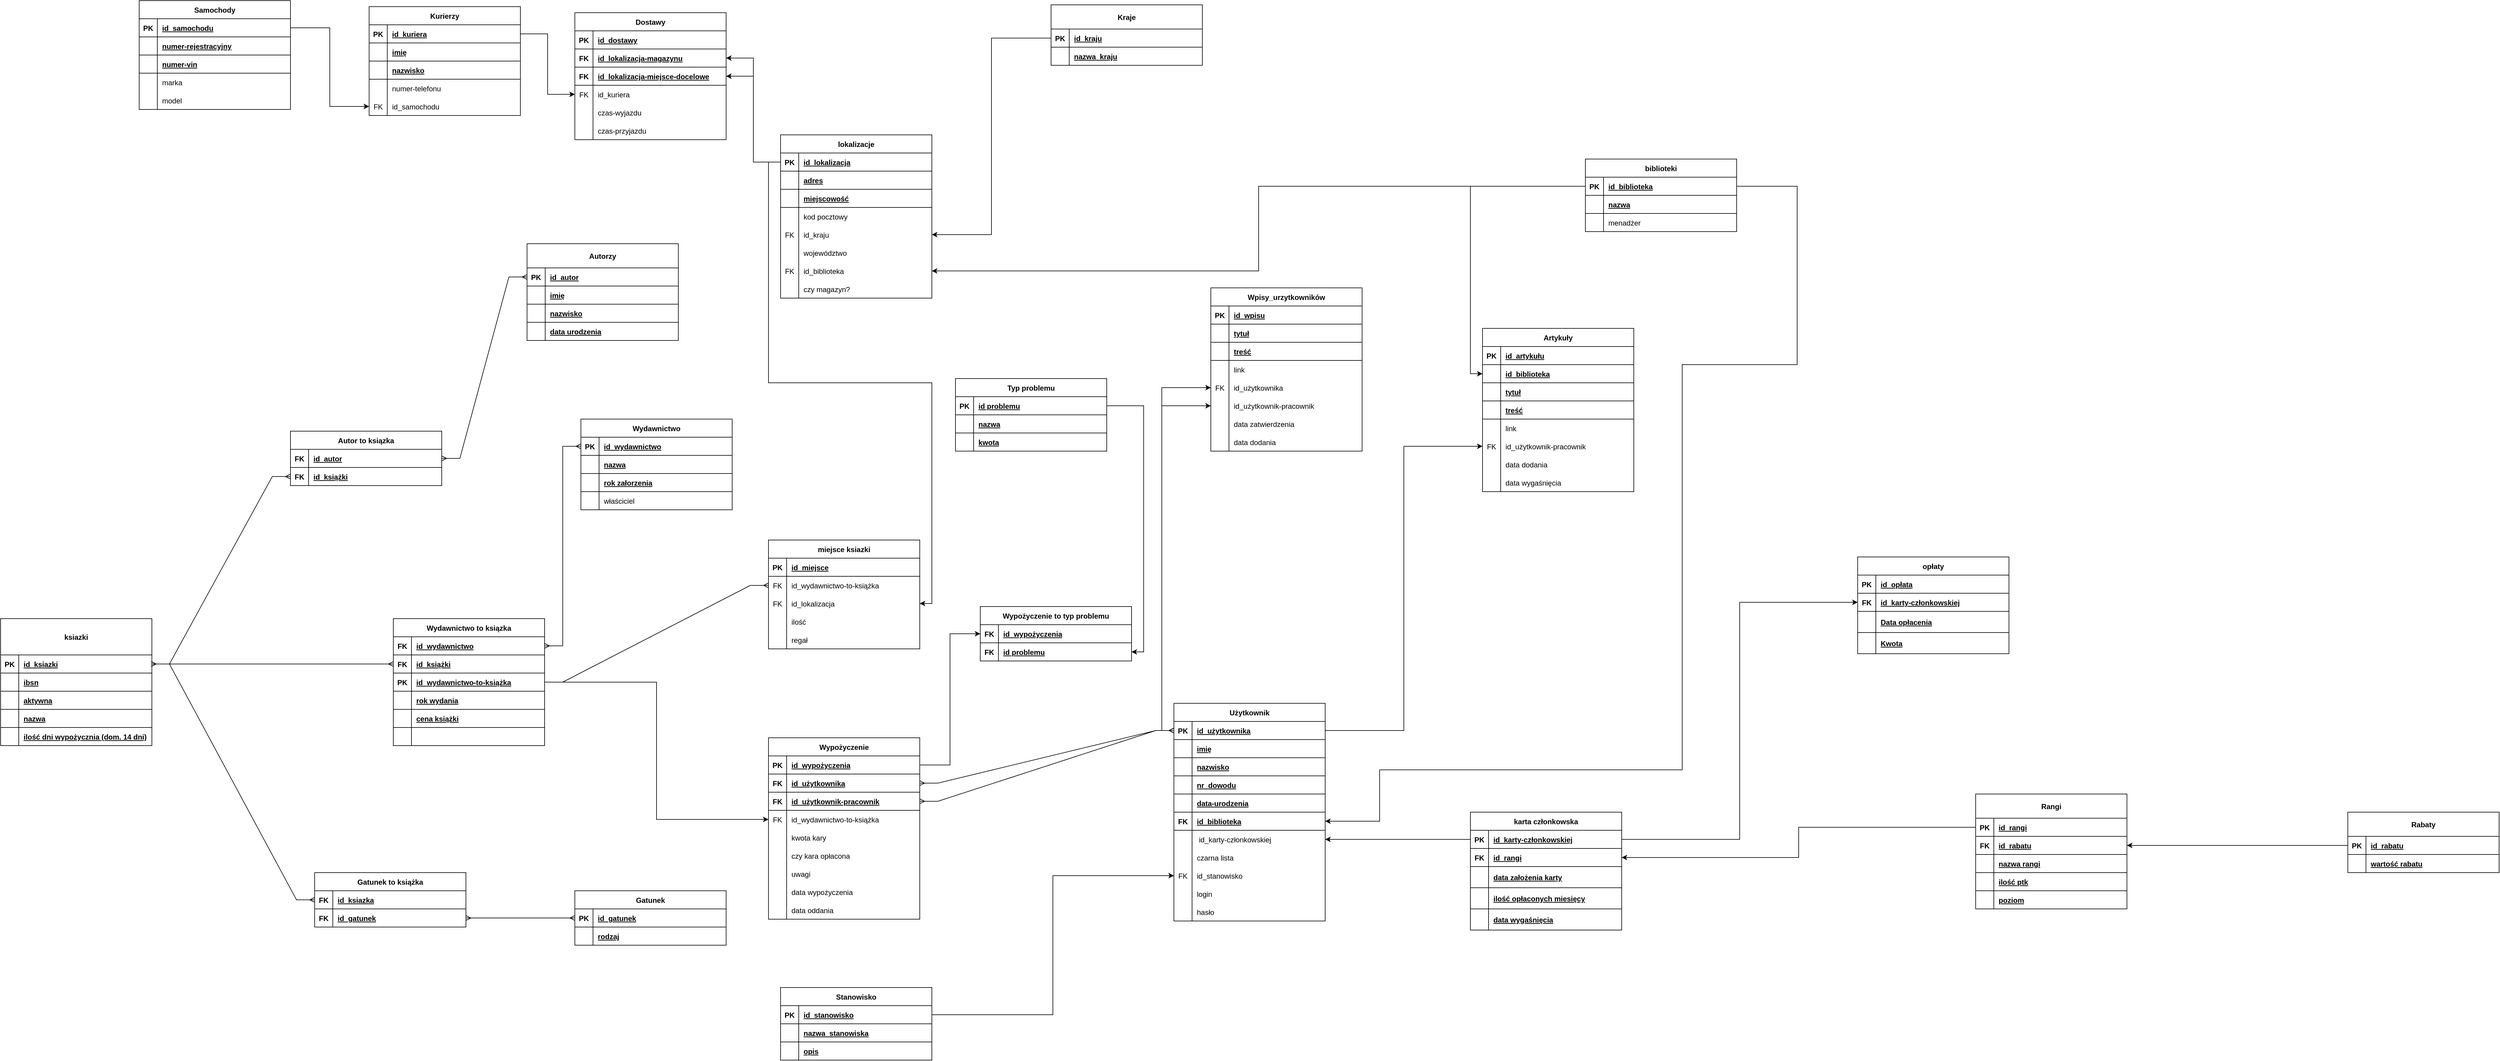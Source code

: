 <mxfile version="23.1.5" type="device">
  <diagram id="R2lEEEUBdFMjLlhIrx00" name="Page-1">
    <mxGraphModel dx="2700" dy="2791" grid="1" gridSize="10" guides="1" tooltips="1" connect="1" arrows="1" fold="1" page="1" pageScale="1" pageWidth="850" pageHeight="1100" background="none" math="0" shadow="0" extFonts="Permanent Marker^https://fonts.googleapis.com/css?family=Permanent+Marker">
      <root>
        <mxCell id="0" />
        <mxCell id="1" parent="0" />
        <mxCell id="C-vyLk0tnHw3VtMMgP7b-23" value="ksiazki" style="shape=table;startSize=60;container=1;collapsible=1;childLayout=tableLayout;fixedRows=1;rowLines=0;fontStyle=1;align=center;resizeLast=1;flipH=0;" parent="1" vertex="1">
          <mxGeometry x="-1639" y="-1088" width="250" height="210" as="geometry" />
        </mxCell>
        <mxCell id="oXQID6JlJc0ez6SrdyG5-144" style="shape=partialRectangle;collapsible=0;dropTarget=0;pointerEvents=0;fillColor=none;points=[[0,0.5],[1,0.5]];portConstraint=eastwest;top=0;left=0;right=0;bottom=1;" parent="C-vyLk0tnHw3VtMMgP7b-23" vertex="1">
          <mxGeometry y="60" width="250" height="30" as="geometry" />
        </mxCell>
        <mxCell id="oXQID6JlJc0ez6SrdyG5-145" value="PK" style="shape=partialRectangle;overflow=hidden;connectable=0;fillColor=none;top=0;left=0;bottom=0;right=0;fontStyle=1;" parent="oXQID6JlJc0ez6SrdyG5-144" vertex="1">
          <mxGeometry width="30" height="30" as="geometry">
            <mxRectangle width="30" height="30" as="alternateBounds" />
          </mxGeometry>
        </mxCell>
        <mxCell id="oXQID6JlJc0ez6SrdyG5-146" value="id_ksiazki" style="shape=partialRectangle;overflow=hidden;connectable=0;fillColor=none;top=0;left=0;bottom=0;right=0;align=left;spacingLeft=6;fontStyle=5;" parent="oXQID6JlJc0ez6SrdyG5-144" vertex="1">
          <mxGeometry x="30" width="220" height="30" as="geometry">
            <mxRectangle width="220" height="30" as="alternateBounds" />
          </mxGeometry>
        </mxCell>
        <mxCell id="Kd2KwUwSnUAw2qGXrxQw-92" style="shape=partialRectangle;collapsible=0;dropTarget=0;pointerEvents=0;fillColor=none;points=[[0,0.5],[1,0.5]];portConstraint=eastwest;top=0;left=0;right=0;bottom=1;" parent="C-vyLk0tnHw3VtMMgP7b-23" vertex="1">
          <mxGeometry y="90" width="250" height="30" as="geometry" />
        </mxCell>
        <mxCell id="Kd2KwUwSnUAw2qGXrxQw-93" style="shape=partialRectangle;overflow=hidden;connectable=0;fillColor=none;top=0;left=0;bottom=0;right=0;fontStyle=1;" parent="Kd2KwUwSnUAw2qGXrxQw-92" vertex="1">
          <mxGeometry width="30" height="30" as="geometry">
            <mxRectangle width="30" height="30" as="alternateBounds" />
          </mxGeometry>
        </mxCell>
        <mxCell id="Kd2KwUwSnUAw2qGXrxQw-94" value="ibsn" style="shape=partialRectangle;overflow=hidden;connectable=0;fillColor=none;top=0;left=0;bottom=0;right=0;align=left;spacingLeft=6;fontStyle=5;" parent="Kd2KwUwSnUAw2qGXrxQw-92" vertex="1">
          <mxGeometry x="30" width="220" height="30" as="geometry">
            <mxRectangle width="220" height="30" as="alternateBounds" />
          </mxGeometry>
        </mxCell>
        <mxCell id="C-vyLk0tnHw3VtMMgP7b-24" value="" style="shape=partialRectangle;collapsible=0;dropTarget=0;pointerEvents=0;fillColor=none;points=[[0,0.5],[1,0.5]];portConstraint=eastwest;top=0;left=0;right=0;bottom=1;" parent="C-vyLk0tnHw3VtMMgP7b-23" vertex="1">
          <mxGeometry y="120" width="250" height="30" as="geometry" />
        </mxCell>
        <mxCell id="C-vyLk0tnHw3VtMMgP7b-25" value="" style="shape=partialRectangle;overflow=hidden;connectable=0;fillColor=none;top=0;left=0;bottom=0;right=0;fontStyle=1;" parent="C-vyLk0tnHw3VtMMgP7b-24" vertex="1">
          <mxGeometry width="30" height="30" as="geometry">
            <mxRectangle width="30" height="30" as="alternateBounds" />
          </mxGeometry>
        </mxCell>
        <mxCell id="C-vyLk0tnHw3VtMMgP7b-26" value="aktywna" style="shape=partialRectangle;overflow=hidden;connectable=0;fillColor=none;top=0;left=0;bottom=0;right=0;align=left;spacingLeft=6;fontStyle=5;" parent="C-vyLk0tnHw3VtMMgP7b-24" vertex="1">
          <mxGeometry x="30" width="220" height="30" as="geometry">
            <mxRectangle width="220" height="30" as="alternateBounds" />
          </mxGeometry>
        </mxCell>
        <mxCell id="Kd2KwUwSnUAw2qGXrxQw-6" style="shape=partialRectangle;collapsible=0;dropTarget=0;pointerEvents=0;fillColor=none;points=[[0,0.5],[1,0.5]];portConstraint=eastwest;top=0;left=0;right=0;bottom=1;" parent="C-vyLk0tnHw3VtMMgP7b-23" vertex="1">
          <mxGeometry y="150" width="250" height="30" as="geometry" />
        </mxCell>
        <mxCell id="Kd2KwUwSnUAw2qGXrxQw-7" value="" style="shape=partialRectangle;overflow=hidden;connectable=0;fillColor=none;top=0;left=0;bottom=0;right=0;fontStyle=1;" parent="Kd2KwUwSnUAw2qGXrxQw-6" vertex="1">
          <mxGeometry width="30" height="30" as="geometry">
            <mxRectangle width="30" height="30" as="alternateBounds" />
          </mxGeometry>
        </mxCell>
        <mxCell id="Kd2KwUwSnUAw2qGXrxQw-8" value="nazwa" style="shape=partialRectangle;overflow=hidden;connectable=0;fillColor=none;top=0;left=0;bottom=0;right=0;align=left;spacingLeft=6;fontStyle=5;" parent="Kd2KwUwSnUAw2qGXrxQw-6" vertex="1">
          <mxGeometry x="30" width="220" height="30" as="geometry">
            <mxRectangle width="220" height="30" as="alternateBounds" />
          </mxGeometry>
        </mxCell>
        <mxCell id="zjwvpYF2nKSGA9l02bZn-48" style="shape=partialRectangle;collapsible=0;dropTarget=0;pointerEvents=0;fillColor=none;points=[[0,0.5],[1,0.5]];portConstraint=eastwest;top=0;left=0;right=0;bottom=1;" parent="C-vyLk0tnHw3VtMMgP7b-23" vertex="1">
          <mxGeometry y="180" width="250" height="30" as="geometry" />
        </mxCell>
        <mxCell id="zjwvpYF2nKSGA9l02bZn-49" style="shape=partialRectangle;overflow=hidden;connectable=0;fillColor=none;top=0;left=0;bottom=0;right=0;fontStyle=1;" parent="zjwvpYF2nKSGA9l02bZn-48" vertex="1">
          <mxGeometry width="30" height="30" as="geometry">
            <mxRectangle width="30" height="30" as="alternateBounds" />
          </mxGeometry>
        </mxCell>
        <mxCell id="zjwvpYF2nKSGA9l02bZn-50" value="ilość dni wypożycznia (dom. 14 dni)" style="shape=partialRectangle;overflow=hidden;connectable=0;fillColor=none;top=0;left=0;bottom=0;right=0;align=left;spacingLeft=6;fontStyle=5;" parent="zjwvpYF2nKSGA9l02bZn-48" vertex="1">
          <mxGeometry x="30" width="220" height="30" as="geometry">
            <mxRectangle width="220" height="30" as="alternateBounds" />
          </mxGeometry>
        </mxCell>
        <mxCell id="oXQID6JlJc0ez6SrdyG5-1" value="Autorzy" style="shape=table;startSize=40;container=1;collapsible=1;childLayout=tableLayout;fixedRows=1;rowLines=0;fontStyle=1;align=center;resizeLast=1;" parent="1" vertex="1">
          <mxGeometry x="-769" y="-1708" width="250" height="160" as="geometry" />
        </mxCell>
        <mxCell id="oXQID6JlJc0ez6SrdyG5-156" style="shape=partialRectangle;collapsible=0;dropTarget=0;pointerEvents=0;fillColor=none;points=[[0,0.5],[1,0.5]];portConstraint=eastwest;top=0;left=0;right=0;bottom=1;" parent="oXQID6JlJc0ez6SrdyG5-1" vertex="1">
          <mxGeometry y="40" width="250" height="30" as="geometry" />
        </mxCell>
        <mxCell id="oXQID6JlJc0ez6SrdyG5-157" value="PK" style="shape=partialRectangle;overflow=hidden;connectable=0;fillColor=none;top=0;left=0;bottom=0;right=0;fontStyle=1;" parent="oXQID6JlJc0ez6SrdyG5-156" vertex="1">
          <mxGeometry width="30" height="30" as="geometry">
            <mxRectangle width="30" height="30" as="alternateBounds" />
          </mxGeometry>
        </mxCell>
        <mxCell id="oXQID6JlJc0ez6SrdyG5-158" value="id_autor" style="shape=partialRectangle;overflow=hidden;connectable=0;fillColor=none;top=0;left=0;bottom=0;right=0;align=left;spacingLeft=6;fontStyle=5;" parent="oXQID6JlJc0ez6SrdyG5-156" vertex="1">
          <mxGeometry x="30" width="220" height="30" as="geometry">
            <mxRectangle width="220" height="30" as="alternateBounds" />
          </mxGeometry>
        </mxCell>
        <mxCell id="oXQID6JlJc0ez6SrdyG5-153" style="shape=partialRectangle;collapsible=0;dropTarget=0;pointerEvents=0;fillColor=none;points=[[0,0.5],[1,0.5]];portConstraint=eastwest;top=0;left=0;right=0;bottom=1;" parent="oXQID6JlJc0ez6SrdyG5-1" vertex="1">
          <mxGeometry y="70" width="250" height="30" as="geometry" />
        </mxCell>
        <mxCell id="oXQID6JlJc0ez6SrdyG5-154" style="shape=partialRectangle;overflow=hidden;connectable=0;fillColor=none;top=0;left=0;bottom=0;right=0;fontStyle=1;" parent="oXQID6JlJc0ez6SrdyG5-153" vertex="1">
          <mxGeometry width="30" height="30" as="geometry">
            <mxRectangle width="30" height="30" as="alternateBounds" />
          </mxGeometry>
        </mxCell>
        <mxCell id="oXQID6JlJc0ez6SrdyG5-155" value="imię" style="shape=partialRectangle;overflow=hidden;connectable=0;fillColor=none;top=0;left=0;bottom=0;right=0;align=left;spacingLeft=6;fontStyle=5;" parent="oXQID6JlJc0ez6SrdyG5-153" vertex="1">
          <mxGeometry x="30" width="220" height="30" as="geometry">
            <mxRectangle width="220" height="30" as="alternateBounds" />
          </mxGeometry>
        </mxCell>
        <mxCell id="oXQID6JlJc0ez6SrdyG5-150" style="shape=partialRectangle;collapsible=0;dropTarget=0;pointerEvents=0;fillColor=none;points=[[0,0.5],[1,0.5]];portConstraint=eastwest;top=0;left=0;right=0;bottom=1;" parent="oXQID6JlJc0ez6SrdyG5-1" vertex="1">
          <mxGeometry y="100" width="250" height="30" as="geometry" />
        </mxCell>
        <mxCell id="oXQID6JlJc0ez6SrdyG5-151" style="shape=partialRectangle;overflow=hidden;connectable=0;fillColor=none;top=0;left=0;bottom=0;right=0;fontStyle=1;" parent="oXQID6JlJc0ez6SrdyG5-150" vertex="1">
          <mxGeometry width="30" height="30" as="geometry">
            <mxRectangle width="30" height="30" as="alternateBounds" />
          </mxGeometry>
        </mxCell>
        <mxCell id="oXQID6JlJc0ez6SrdyG5-152" value="nazwisko" style="shape=partialRectangle;overflow=hidden;connectable=0;fillColor=none;top=0;left=0;bottom=0;right=0;align=left;spacingLeft=6;fontStyle=5;" parent="oXQID6JlJc0ez6SrdyG5-150" vertex="1">
          <mxGeometry x="30" width="220" height="30" as="geometry">
            <mxRectangle width="220" height="30" as="alternateBounds" />
          </mxGeometry>
        </mxCell>
        <mxCell id="oXQID6JlJc0ez6SrdyG5-2" value="" style="shape=partialRectangle;collapsible=0;dropTarget=0;pointerEvents=0;fillColor=none;points=[[0,0.5],[1,0.5]];portConstraint=eastwest;top=0;left=0;right=0;bottom=1;" parent="oXQID6JlJc0ez6SrdyG5-1" vertex="1">
          <mxGeometry y="130" width="250" height="30" as="geometry" />
        </mxCell>
        <mxCell id="oXQID6JlJc0ez6SrdyG5-3" value="" style="shape=partialRectangle;overflow=hidden;connectable=0;fillColor=none;top=0;left=0;bottom=0;right=0;fontStyle=1;" parent="oXQID6JlJc0ez6SrdyG5-2" vertex="1">
          <mxGeometry width="30" height="30" as="geometry">
            <mxRectangle width="30" height="30" as="alternateBounds" />
          </mxGeometry>
        </mxCell>
        <mxCell id="oXQID6JlJc0ez6SrdyG5-4" value="data urodzenia" style="shape=partialRectangle;overflow=hidden;connectable=0;fillColor=none;top=0;left=0;bottom=0;right=0;align=left;spacingLeft=6;fontStyle=5;" parent="oXQID6JlJc0ez6SrdyG5-2" vertex="1">
          <mxGeometry x="30" width="220" height="30" as="geometry">
            <mxRectangle width="220" height="30" as="alternateBounds" />
          </mxGeometry>
        </mxCell>
        <mxCell id="oXQID6JlJc0ez6SrdyG5-18" value="Wydawnictwo" style="shape=table;startSize=30;container=1;collapsible=1;childLayout=tableLayout;fixedRows=1;rowLines=0;fontStyle=1;align=center;resizeLast=1;" parent="1" vertex="1">
          <mxGeometry x="-680" y="-1418" width="250" height="150" as="geometry" />
        </mxCell>
        <mxCell id="oXQID6JlJc0ez6SrdyG5-165" style="shape=partialRectangle;collapsible=0;dropTarget=0;pointerEvents=0;fillColor=none;points=[[0,0.5],[1,0.5]];portConstraint=eastwest;top=0;left=0;right=0;bottom=1;" parent="oXQID6JlJc0ez6SrdyG5-18" vertex="1">
          <mxGeometry y="30" width="250" height="30" as="geometry" />
        </mxCell>
        <mxCell id="oXQID6JlJc0ez6SrdyG5-166" value="PK" style="shape=partialRectangle;overflow=hidden;connectable=0;fillColor=none;top=0;left=0;bottom=0;right=0;fontStyle=1;" parent="oXQID6JlJc0ez6SrdyG5-165" vertex="1">
          <mxGeometry width="30" height="30" as="geometry">
            <mxRectangle width="30" height="30" as="alternateBounds" />
          </mxGeometry>
        </mxCell>
        <mxCell id="oXQID6JlJc0ez6SrdyG5-167" value="id_wydawnictwo" style="shape=partialRectangle;overflow=hidden;connectable=0;fillColor=none;top=0;left=0;bottom=0;right=0;align=left;spacingLeft=6;fontStyle=5;" parent="oXQID6JlJc0ez6SrdyG5-165" vertex="1">
          <mxGeometry x="30" width="220" height="30" as="geometry">
            <mxRectangle width="220" height="30" as="alternateBounds" />
          </mxGeometry>
        </mxCell>
        <mxCell id="oXQID6JlJc0ez6SrdyG5-162" style="shape=partialRectangle;collapsible=0;dropTarget=0;pointerEvents=0;fillColor=none;points=[[0,0.5],[1,0.5]];portConstraint=eastwest;top=0;left=0;right=0;bottom=1;" parent="oXQID6JlJc0ez6SrdyG5-18" vertex="1">
          <mxGeometry y="60" width="250" height="30" as="geometry" />
        </mxCell>
        <mxCell id="oXQID6JlJc0ez6SrdyG5-163" style="shape=partialRectangle;overflow=hidden;connectable=0;fillColor=none;top=0;left=0;bottom=0;right=0;fontStyle=1;" parent="oXQID6JlJc0ez6SrdyG5-162" vertex="1">
          <mxGeometry width="30" height="30" as="geometry">
            <mxRectangle width="30" height="30" as="alternateBounds" />
          </mxGeometry>
        </mxCell>
        <mxCell id="oXQID6JlJc0ez6SrdyG5-164" value="nazwa" style="shape=partialRectangle;overflow=hidden;connectable=0;fillColor=none;top=0;left=0;bottom=0;right=0;align=left;spacingLeft=6;fontStyle=5;" parent="oXQID6JlJc0ez6SrdyG5-162" vertex="1">
          <mxGeometry x="30" width="220" height="30" as="geometry">
            <mxRectangle width="220" height="30" as="alternateBounds" />
          </mxGeometry>
        </mxCell>
        <mxCell id="oXQID6JlJc0ez6SrdyG5-19" value="" style="shape=partialRectangle;collapsible=0;dropTarget=0;pointerEvents=0;fillColor=none;points=[[0,0.5],[1,0.5]];portConstraint=eastwest;top=0;left=0;right=0;bottom=1;" parent="oXQID6JlJc0ez6SrdyG5-18" vertex="1">
          <mxGeometry y="90" width="250" height="30" as="geometry" />
        </mxCell>
        <mxCell id="oXQID6JlJc0ez6SrdyG5-20" value="" style="shape=partialRectangle;overflow=hidden;connectable=0;fillColor=none;top=0;left=0;bottom=0;right=0;fontStyle=1;" parent="oXQID6JlJc0ez6SrdyG5-19" vertex="1">
          <mxGeometry width="30" height="30" as="geometry">
            <mxRectangle width="30" height="30" as="alternateBounds" />
          </mxGeometry>
        </mxCell>
        <mxCell id="oXQID6JlJc0ez6SrdyG5-21" value="rok załorzenia" style="shape=partialRectangle;overflow=hidden;connectable=0;fillColor=none;top=0;left=0;bottom=0;right=0;align=left;spacingLeft=6;fontStyle=5;" parent="oXQID6JlJc0ez6SrdyG5-19" vertex="1">
          <mxGeometry x="30" width="220" height="30" as="geometry">
            <mxRectangle width="220" height="30" as="alternateBounds" />
          </mxGeometry>
        </mxCell>
        <mxCell id="oXQID6JlJc0ez6SrdyG5-22" value="" style="shape=partialRectangle;collapsible=0;dropTarget=0;pointerEvents=0;fillColor=none;points=[[0,0.5],[1,0.5]];portConstraint=eastwest;top=0;left=0;right=0;bottom=0;" parent="oXQID6JlJc0ez6SrdyG5-18" vertex="1">
          <mxGeometry y="120" width="250" height="30" as="geometry" />
        </mxCell>
        <mxCell id="oXQID6JlJc0ez6SrdyG5-23" value="" style="shape=partialRectangle;overflow=hidden;connectable=0;fillColor=none;top=0;left=0;bottom=0;right=0;" parent="oXQID6JlJc0ez6SrdyG5-22" vertex="1">
          <mxGeometry width="30" height="30" as="geometry">
            <mxRectangle width="30" height="30" as="alternateBounds" />
          </mxGeometry>
        </mxCell>
        <mxCell id="oXQID6JlJc0ez6SrdyG5-24" value="właściciel" style="shape=partialRectangle;overflow=hidden;connectable=0;fillColor=none;top=0;left=0;bottom=0;right=0;align=left;spacingLeft=6;" parent="oXQID6JlJc0ez6SrdyG5-22" vertex="1">
          <mxGeometry x="30" width="220" height="30" as="geometry">
            <mxRectangle width="220" height="30" as="alternateBounds" />
          </mxGeometry>
        </mxCell>
        <mxCell id="oXQID6JlJc0ez6SrdyG5-87" value="" style="edgeStyle=orthogonalEdgeStyle;rounded=0;orthogonalLoop=1;jettySize=auto;html=1;entryX=1.011;entryY=0.547;entryDx=0;entryDy=0;entryPerimeter=0;" parent="1" source="oXQID6JlJc0ez6SrdyG5-19" edge="1">
          <mxGeometry relative="1" as="geometry" />
        </mxCell>
        <mxCell id="oXQID6JlJc0ez6SrdyG5-182" value="Autor to ksiązka" style="shape=table;startSize=30;container=1;collapsible=1;childLayout=tableLayout;fixedRows=1;rowLines=0;fontStyle=1;align=center;resizeLast=1;" parent="1" vertex="1">
          <mxGeometry x="-1160" y="-1398" width="250" height="90" as="geometry" />
        </mxCell>
        <mxCell id="oXQID6JlJc0ez6SrdyG5-183" style="shape=partialRectangle;collapsible=0;dropTarget=0;pointerEvents=0;fillColor=none;points=[[0,0.5],[1,0.5]];portConstraint=eastwest;top=0;left=0;right=0;bottom=1;" parent="oXQID6JlJc0ez6SrdyG5-182" vertex="1">
          <mxGeometry y="30" width="250" height="30" as="geometry" />
        </mxCell>
        <mxCell id="oXQID6JlJc0ez6SrdyG5-184" value="FK" style="shape=partialRectangle;overflow=hidden;connectable=0;fillColor=none;top=0;left=0;bottom=0;right=0;fontStyle=1;" parent="oXQID6JlJc0ez6SrdyG5-183" vertex="1">
          <mxGeometry width="30" height="30" as="geometry">
            <mxRectangle width="30" height="30" as="alternateBounds" />
          </mxGeometry>
        </mxCell>
        <mxCell id="oXQID6JlJc0ez6SrdyG5-185" value="id_autor" style="shape=partialRectangle;overflow=hidden;connectable=0;fillColor=none;top=0;left=0;bottom=0;right=0;align=left;spacingLeft=6;fontStyle=5;" parent="oXQID6JlJc0ez6SrdyG5-183" vertex="1">
          <mxGeometry x="30" width="220" height="30" as="geometry">
            <mxRectangle width="220" height="30" as="alternateBounds" />
          </mxGeometry>
        </mxCell>
        <mxCell id="oXQID6JlJc0ez6SrdyG5-186" style="shape=partialRectangle;collapsible=0;dropTarget=0;pointerEvents=0;fillColor=none;points=[[0,0.5],[1,0.5]];portConstraint=eastwest;top=0;left=0;right=0;bottom=1;" parent="oXQID6JlJc0ez6SrdyG5-182" vertex="1">
          <mxGeometry y="60" width="250" height="30" as="geometry" />
        </mxCell>
        <mxCell id="oXQID6JlJc0ez6SrdyG5-187" value="FK" style="shape=partialRectangle;overflow=hidden;connectable=0;fillColor=none;top=0;left=0;bottom=0;right=0;fontStyle=1;" parent="oXQID6JlJc0ez6SrdyG5-186" vertex="1">
          <mxGeometry width="30" height="30" as="geometry">
            <mxRectangle width="30" height="30" as="alternateBounds" />
          </mxGeometry>
        </mxCell>
        <mxCell id="oXQID6JlJc0ez6SrdyG5-188" value="id_książki" style="shape=partialRectangle;overflow=hidden;connectable=0;fillColor=none;top=0;left=0;bottom=0;right=0;align=left;spacingLeft=6;fontStyle=5;" parent="oXQID6JlJc0ez6SrdyG5-186" vertex="1">
          <mxGeometry x="30" width="220" height="30" as="geometry">
            <mxRectangle width="220" height="30" as="alternateBounds" />
          </mxGeometry>
        </mxCell>
        <mxCell id="tqwwJvEvwjewHMKWZLb9-7" value="Wydawnictwo to ksiązka" style="shape=table;startSize=30;container=1;collapsible=1;childLayout=tableLayout;fixedRows=1;rowLines=0;fontStyle=1;align=center;resizeLast=1;" parent="1" vertex="1">
          <mxGeometry x="-990" y="-1088" width="250" height="210" as="geometry" />
        </mxCell>
        <mxCell id="tqwwJvEvwjewHMKWZLb9-8" style="shape=partialRectangle;collapsible=0;dropTarget=0;pointerEvents=0;fillColor=none;points=[[0,0.5],[1,0.5]];portConstraint=eastwest;top=0;left=0;right=0;bottom=1;" parent="tqwwJvEvwjewHMKWZLb9-7" vertex="1">
          <mxGeometry y="30" width="250" height="30" as="geometry" />
        </mxCell>
        <mxCell id="tqwwJvEvwjewHMKWZLb9-9" value="FK" style="shape=partialRectangle;overflow=hidden;connectable=0;fillColor=none;top=0;left=0;bottom=0;right=0;fontStyle=1;" parent="tqwwJvEvwjewHMKWZLb9-8" vertex="1">
          <mxGeometry width="30" height="30" as="geometry">
            <mxRectangle width="30" height="30" as="alternateBounds" />
          </mxGeometry>
        </mxCell>
        <mxCell id="tqwwJvEvwjewHMKWZLb9-10" value="id_wydawnictwo" style="shape=partialRectangle;overflow=hidden;connectable=0;fillColor=none;top=0;left=0;bottom=0;right=0;align=left;spacingLeft=6;fontStyle=5;" parent="tqwwJvEvwjewHMKWZLb9-8" vertex="1">
          <mxGeometry x="30" width="220" height="30" as="geometry">
            <mxRectangle width="220" height="30" as="alternateBounds" />
          </mxGeometry>
        </mxCell>
        <mxCell id="tqwwJvEvwjewHMKWZLb9-11" style="shape=partialRectangle;collapsible=0;dropTarget=0;pointerEvents=0;fillColor=none;points=[[0,0.5],[1,0.5]];portConstraint=eastwest;top=0;left=0;right=0;bottom=1;" parent="tqwwJvEvwjewHMKWZLb9-7" vertex="1">
          <mxGeometry y="60" width="250" height="30" as="geometry" />
        </mxCell>
        <mxCell id="tqwwJvEvwjewHMKWZLb9-12" value="FK" style="shape=partialRectangle;overflow=hidden;connectable=0;fillColor=none;top=0;left=0;bottom=0;right=0;fontStyle=1;" parent="tqwwJvEvwjewHMKWZLb9-11" vertex="1">
          <mxGeometry width="30" height="30" as="geometry">
            <mxRectangle width="30" height="30" as="alternateBounds" />
          </mxGeometry>
        </mxCell>
        <mxCell id="tqwwJvEvwjewHMKWZLb9-13" value="id_książki" style="shape=partialRectangle;overflow=hidden;connectable=0;fillColor=none;top=0;left=0;bottom=0;right=0;align=left;spacingLeft=6;fontStyle=5;" parent="tqwwJvEvwjewHMKWZLb9-11" vertex="1">
          <mxGeometry x="30" width="220" height="30" as="geometry">
            <mxRectangle width="220" height="30" as="alternateBounds" />
          </mxGeometry>
        </mxCell>
        <mxCell id="zjwvpYF2nKSGA9l02bZn-1" style="shape=partialRectangle;collapsible=0;dropTarget=0;pointerEvents=0;fillColor=none;points=[[0,0.5],[1,0.5]];portConstraint=eastwest;top=0;left=0;right=0;bottom=1;" parent="tqwwJvEvwjewHMKWZLb9-7" vertex="1">
          <mxGeometry y="90" width="250" height="30" as="geometry" />
        </mxCell>
        <mxCell id="zjwvpYF2nKSGA9l02bZn-2" value="PK" style="shape=partialRectangle;overflow=hidden;connectable=0;fillColor=none;top=0;left=0;bottom=0;right=0;fontStyle=1;" parent="zjwvpYF2nKSGA9l02bZn-1" vertex="1">
          <mxGeometry width="30" height="30" as="geometry">
            <mxRectangle width="30" height="30" as="alternateBounds" />
          </mxGeometry>
        </mxCell>
        <mxCell id="zjwvpYF2nKSGA9l02bZn-3" value="id_wydawnictwo-to-książka" style="shape=partialRectangle;overflow=hidden;connectable=0;fillColor=none;top=0;left=0;bottom=0;right=0;align=left;spacingLeft=6;fontStyle=5;" parent="zjwvpYF2nKSGA9l02bZn-1" vertex="1">
          <mxGeometry x="30" width="220" height="30" as="geometry">
            <mxRectangle width="220" height="30" as="alternateBounds" />
          </mxGeometry>
        </mxCell>
        <mxCell id="zjwvpYF2nKSGA9l02bZn-4" style="shape=partialRectangle;collapsible=0;dropTarget=0;pointerEvents=0;fillColor=none;points=[[0,0.5],[1,0.5]];portConstraint=eastwest;top=0;left=0;right=0;bottom=1;" parent="tqwwJvEvwjewHMKWZLb9-7" vertex="1">
          <mxGeometry y="120" width="250" height="30" as="geometry" />
        </mxCell>
        <mxCell id="zjwvpYF2nKSGA9l02bZn-5" style="shape=partialRectangle;overflow=hidden;connectable=0;fillColor=none;top=0;left=0;bottom=0;right=0;fontStyle=1;" parent="zjwvpYF2nKSGA9l02bZn-4" vertex="1">
          <mxGeometry width="30" height="30" as="geometry">
            <mxRectangle width="30" height="30" as="alternateBounds" />
          </mxGeometry>
        </mxCell>
        <mxCell id="zjwvpYF2nKSGA9l02bZn-6" value="rok wydania" style="shape=partialRectangle;overflow=hidden;connectable=0;fillColor=none;top=0;left=0;bottom=0;right=0;align=left;spacingLeft=6;fontStyle=5;" parent="zjwvpYF2nKSGA9l02bZn-4" vertex="1">
          <mxGeometry x="30" width="220" height="30" as="geometry">
            <mxRectangle width="220" height="30" as="alternateBounds" />
          </mxGeometry>
        </mxCell>
        <mxCell id="zjwvpYF2nKSGA9l02bZn-8" style="shape=partialRectangle;collapsible=0;dropTarget=0;pointerEvents=0;fillColor=none;points=[[0,0.5],[1,0.5]];portConstraint=eastwest;top=0;left=0;right=0;bottom=1;" parent="tqwwJvEvwjewHMKWZLb9-7" vertex="1">
          <mxGeometry y="150" width="250" height="30" as="geometry" />
        </mxCell>
        <mxCell id="zjwvpYF2nKSGA9l02bZn-9" style="shape=partialRectangle;overflow=hidden;connectable=0;fillColor=none;top=0;left=0;bottom=0;right=0;fontStyle=1;" parent="zjwvpYF2nKSGA9l02bZn-8" vertex="1">
          <mxGeometry width="30" height="30" as="geometry">
            <mxRectangle width="30" height="30" as="alternateBounds" />
          </mxGeometry>
        </mxCell>
        <mxCell id="zjwvpYF2nKSGA9l02bZn-10" value="cena książki" style="shape=partialRectangle;overflow=hidden;connectable=0;fillColor=none;top=0;left=0;bottom=0;right=0;align=left;spacingLeft=6;fontStyle=5;" parent="zjwvpYF2nKSGA9l02bZn-8" vertex="1">
          <mxGeometry x="30" width="220" height="30" as="geometry">
            <mxRectangle width="220" height="30" as="alternateBounds" />
          </mxGeometry>
        </mxCell>
        <mxCell id="zjwvpYF2nKSGA9l02bZn-11" style="shape=partialRectangle;collapsible=0;dropTarget=0;pointerEvents=0;fillColor=none;points=[[0,0.5],[1,0.5]];portConstraint=eastwest;top=0;left=0;right=0;bottom=1;" parent="tqwwJvEvwjewHMKWZLb9-7" vertex="1">
          <mxGeometry y="180" width="250" height="30" as="geometry" />
        </mxCell>
        <mxCell id="zjwvpYF2nKSGA9l02bZn-12" style="shape=partialRectangle;overflow=hidden;connectable=0;fillColor=none;top=0;left=0;bottom=0;right=0;fontStyle=1;" parent="zjwvpYF2nKSGA9l02bZn-11" vertex="1">
          <mxGeometry width="30" height="30" as="geometry">
            <mxRectangle width="30" height="30" as="alternateBounds" />
          </mxGeometry>
        </mxCell>
        <mxCell id="zjwvpYF2nKSGA9l02bZn-13" style="shape=partialRectangle;overflow=hidden;connectable=0;fillColor=none;top=0;left=0;bottom=0;right=0;align=left;spacingLeft=6;fontStyle=5;" parent="zjwvpYF2nKSGA9l02bZn-11" vertex="1">
          <mxGeometry x="30" width="220" height="30" as="geometry">
            <mxRectangle width="220" height="30" as="alternateBounds" />
          </mxGeometry>
        </mxCell>
        <mxCell id="bBVZobaaoDV3354W2KbN-1" value="lokalizacje" style="shape=table;startSize=30;container=1;collapsible=1;childLayout=tableLayout;fixedRows=1;rowLines=0;fontStyle=1;align=center;resizeLast=1;" parent="1" vertex="1">
          <mxGeometry x="-350" y="-1888" width="250" height="270" as="geometry" />
        </mxCell>
        <mxCell id="bBVZobaaoDV3354W2KbN-2" style="shape=partialRectangle;collapsible=0;dropTarget=0;pointerEvents=0;fillColor=none;points=[[0,0.5],[1,0.5]];portConstraint=eastwest;top=0;left=0;right=0;bottom=1;" parent="bBVZobaaoDV3354W2KbN-1" vertex="1">
          <mxGeometry y="30" width="250" height="30" as="geometry" />
        </mxCell>
        <mxCell id="bBVZobaaoDV3354W2KbN-3" value="PK" style="shape=partialRectangle;overflow=hidden;connectable=0;fillColor=none;top=0;left=0;bottom=0;right=0;fontStyle=1;" parent="bBVZobaaoDV3354W2KbN-2" vertex="1">
          <mxGeometry width="30" height="30" as="geometry">
            <mxRectangle width="30" height="30" as="alternateBounds" />
          </mxGeometry>
        </mxCell>
        <mxCell id="bBVZobaaoDV3354W2KbN-4" value="id_lokalizacja" style="shape=partialRectangle;overflow=hidden;connectable=0;fillColor=none;top=0;left=0;bottom=0;right=0;align=left;spacingLeft=6;fontStyle=5;" parent="bBVZobaaoDV3354W2KbN-2" vertex="1">
          <mxGeometry x="30" width="220" height="30" as="geometry">
            <mxRectangle width="220" height="30" as="alternateBounds" />
          </mxGeometry>
        </mxCell>
        <mxCell id="bBVZobaaoDV3354W2KbN-5" style="shape=partialRectangle;collapsible=0;dropTarget=0;pointerEvents=0;fillColor=none;points=[[0,0.5],[1,0.5]];portConstraint=eastwest;top=0;left=0;right=0;bottom=1;" parent="bBVZobaaoDV3354W2KbN-1" vertex="1">
          <mxGeometry y="60" width="250" height="30" as="geometry" />
        </mxCell>
        <mxCell id="bBVZobaaoDV3354W2KbN-6" style="shape=partialRectangle;overflow=hidden;connectable=0;fillColor=none;top=0;left=0;bottom=0;right=0;fontStyle=1;" parent="bBVZobaaoDV3354W2KbN-5" vertex="1">
          <mxGeometry width="30" height="30" as="geometry">
            <mxRectangle width="30" height="30" as="alternateBounds" />
          </mxGeometry>
        </mxCell>
        <mxCell id="bBVZobaaoDV3354W2KbN-7" value="adres" style="shape=partialRectangle;overflow=hidden;connectable=0;fillColor=none;top=0;left=0;bottom=0;right=0;align=left;spacingLeft=6;fontStyle=5;" parent="bBVZobaaoDV3354W2KbN-5" vertex="1">
          <mxGeometry x="30" width="220" height="30" as="geometry">
            <mxRectangle width="220" height="30" as="alternateBounds" />
          </mxGeometry>
        </mxCell>
        <mxCell id="bBVZobaaoDV3354W2KbN-8" value="" style="shape=partialRectangle;collapsible=0;dropTarget=0;pointerEvents=0;fillColor=none;points=[[0,0.5],[1,0.5]];portConstraint=eastwest;top=0;left=0;right=0;bottom=1;" parent="bBVZobaaoDV3354W2KbN-1" vertex="1">
          <mxGeometry y="90" width="250" height="30" as="geometry" />
        </mxCell>
        <mxCell id="bBVZobaaoDV3354W2KbN-9" value="" style="shape=partialRectangle;overflow=hidden;connectable=0;fillColor=none;top=0;left=0;bottom=0;right=0;fontStyle=1;" parent="bBVZobaaoDV3354W2KbN-8" vertex="1">
          <mxGeometry width="30" height="30" as="geometry">
            <mxRectangle width="30" height="30" as="alternateBounds" />
          </mxGeometry>
        </mxCell>
        <mxCell id="bBVZobaaoDV3354W2KbN-10" value="miejscowość" style="shape=partialRectangle;overflow=hidden;connectable=0;fillColor=none;top=0;left=0;bottom=0;right=0;align=left;spacingLeft=6;fontStyle=5;" parent="bBVZobaaoDV3354W2KbN-8" vertex="1">
          <mxGeometry x="30" width="220" height="30" as="geometry">
            <mxRectangle width="220" height="30" as="alternateBounds" />
          </mxGeometry>
        </mxCell>
        <mxCell id="bBVZobaaoDV3354W2KbN-11" value="" style="shape=partialRectangle;collapsible=0;dropTarget=0;pointerEvents=0;fillColor=none;points=[[0,0.5],[1,0.5]];portConstraint=eastwest;top=0;left=0;right=0;bottom=0;" parent="bBVZobaaoDV3354W2KbN-1" vertex="1">
          <mxGeometry y="120" width="250" height="30" as="geometry" />
        </mxCell>
        <mxCell id="bBVZobaaoDV3354W2KbN-12" value="" style="shape=partialRectangle;overflow=hidden;connectable=0;fillColor=none;top=0;left=0;bottom=0;right=0;" parent="bBVZobaaoDV3354W2KbN-11" vertex="1">
          <mxGeometry width="30" height="30" as="geometry">
            <mxRectangle width="30" height="30" as="alternateBounds" />
          </mxGeometry>
        </mxCell>
        <mxCell id="bBVZobaaoDV3354W2KbN-13" value="kod pocztowy" style="shape=partialRectangle;overflow=hidden;connectable=0;fillColor=none;top=0;left=0;bottom=0;right=0;align=left;spacingLeft=6;" parent="bBVZobaaoDV3354W2KbN-11" vertex="1">
          <mxGeometry x="30" width="220" height="30" as="geometry">
            <mxRectangle width="220" height="30" as="alternateBounds" />
          </mxGeometry>
        </mxCell>
        <mxCell id="zjwvpYF2nKSGA9l02bZn-229" style="shape=partialRectangle;collapsible=0;dropTarget=0;pointerEvents=0;fillColor=none;points=[[0,0.5],[1,0.5]];portConstraint=eastwest;top=0;left=0;right=0;bottom=0;" parent="bBVZobaaoDV3354W2KbN-1" vertex="1">
          <mxGeometry y="150" width="250" height="30" as="geometry" />
        </mxCell>
        <mxCell id="zjwvpYF2nKSGA9l02bZn-230" value="FK" style="shape=partialRectangle;overflow=hidden;connectable=0;fillColor=none;top=0;left=0;bottom=0;right=0;" parent="zjwvpYF2nKSGA9l02bZn-229" vertex="1">
          <mxGeometry width="30" height="30" as="geometry">
            <mxRectangle width="30" height="30" as="alternateBounds" />
          </mxGeometry>
        </mxCell>
        <mxCell id="zjwvpYF2nKSGA9l02bZn-231" value="id_kraju" style="shape=partialRectangle;overflow=hidden;connectable=0;fillColor=none;top=0;left=0;bottom=0;right=0;align=left;spacingLeft=6;" parent="zjwvpYF2nKSGA9l02bZn-229" vertex="1">
          <mxGeometry x="30" width="220" height="30" as="geometry">
            <mxRectangle width="220" height="30" as="alternateBounds" />
          </mxGeometry>
        </mxCell>
        <mxCell id="DZg-5C0uE0kTSk13s5Nf-1" style="shape=partialRectangle;collapsible=0;dropTarget=0;pointerEvents=0;fillColor=none;points=[[0,0.5],[1,0.5]];portConstraint=eastwest;top=0;left=0;right=0;bottom=0;" parent="bBVZobaaoDV3354W2KbN-1" vertex="1">
          <mxGeometry y="180" width="250" height="30" as="geometry" />
        </mxCell>
        <mxCell id="DZg-5C0uE0kTSk13s5Nf-2" style="shape=partialRectangle;overflow=hidden;connectable=0;fillColor=none;top=0;left=0;bottom=0;right=0;" parent="DZg-5C0uE0kTSk13s5Nf-1" vertex="1">
          <mxGeometry width="30" height="30" as="geometry">
            <mxRectangle width="30" height="30" as="alternateBounds" />
          </mxGeometry>
        </mxCell>
        <mxCell id="DZg-5C0uE0kTSk13s5Nf-3" value="województwo" style="shape=partialRectangle;overflow=hidden;connectable=0;fillColor=none;top=0;left=0;bottom=0;right=0;align=left;spacingLeft=6;" parent="DZg-5C0uE0kTSk13s5Nf-1" vertex="1">
          <mxGeometry x="30" width="220" height="30" as="geometry">
            <mxRectangle width="220" height="30" as="alternateBounds" />
          </mxGeometry>
        </mxCell>
        <mxCell id="zjwvpYF2nKSGA9l02bZn-74" style="shape=partialRectangle;collapsible=0;dropTarget=0;pointerEvents=0;fillColor=none;points=[[0,0.5],[1,0.5]];portConstraint=eastwest;top=0;left=0;right=0;bottom=0;" parent="bBVZobaaoDV3354W2KbN-1" vertex="1">
          <mxGeometry y="210" width="250" height="30" as="geometry" />
        </mxCell>
        <mxCell id="zjwvpYF2nKSGA9l02bZn-75" value="FK" style="shape=partialRectangle;overflow=hidden;connectable=0;fillColor=none;top=0;left=0;bottom=0;right=0;" parent="zjwvpYF2nKSGA9l02bZn-74" vertex="1">
          <mxGeometry width="30" height="30" as="geometry">
            <mxRectangle width="30" height="30" as="alternateBounds" />
          </mxGeometry>
        </mxCell>
        <mxCell id="zjwvpYF2nKSGA9l02bZn-76" value="id_biblioteka" style="shape=partialRectangle;overflow=hidden;connectable=0;fillColor=none;top=0;left=0;bottom=0;right=0;align=left;spacingLeft=6;" parent="zjwvpYF2nKSGA9l02bZn-74" vertex="1">
          <mxGeometry x="30" width="220" height="30" as="geometry">
            <mxRectangle width="220" height="30" as="alternateBounds" />
          </mxGeometry>
        </mxCell>
        <mxCell id="zjwvpYF2nKSGA9l02bZn-79" style="shape=partialRectangle;collapsible=0;dropTarget=0;pointerEvents=0;fillColor=none;points=[[0,0.5],[1,0.5]];portConstraint=eastwest;top=0;left=0;right=0;bottom=0;" parent="bBVZobaaoDV3354W2KbN-1" vertex="1">
          <mxGeometry y="240" width="250" height="30" as="geometry" />
        </mxCell>
        <mxCell id="zjwvpYF2nKSGA9l02bZn-80" style="shape=partialRectangle;overflow=hidden;connectable=0;fillColor=none;top=0;left=0;bottom=0;right=0;" parent="zjwvpYF2nKSGA9l02bZn-79" vertex="1">
          <mxGeometry width="30" height="30" as="geometry">
            <mxRectangle width="30" height="30" as="alternateBounds" />
          </mxGeometry>
        </mxCell>
        <mxCell id="zjwvpYF2nKSGA9l02bZn-81" value="czy magazyn?" style="shape=partialRectangle;overflow=hidden;connectable=0;fillColor=none;top=0;left=0;bottom=0;right=0;align=left;spacingLeft=6;" parent="zjwvpYF2nKSGA9l02bZn-79" vertex="1">
          <mxGeometry x="30" width="220" height="30" as="geometry">
            <mxRectangle width="220" height="30" as="alternateBounds" />
          </mxGeometry>
        </mxCell>
        <mxCell id="bBVZobaaoDV3354W2KbN-14" value="biblioteki" style="shape=table;startSize=30;container=1;collapsible=1;childLayout=tableLayout;fixedRows=1;rowLines=0;fontStyle=1;align=center;resizeLast=1;" parent="1" vertex="1">
          <mxGeometry x="980" y="-1848" width="250" height="120" as="geometry" />
        </mxCell>
        <mxCell id="bBVZobaaoDV3354W2KbN-15" style="shape=partialRectangle;collapsible=0;dropTarget=0;pointerEvents=0;fillColor=none;points=[[0,0.5],[1,0.5]];portConstraint=eastwest;top=0;left=0;right=0;bottom=1;" parent="bBVZobaaoDV3354W2KbN-14" vertex="1">
          <mxGeometry y="30" width="250" height="30" as="geometry" />
        </mxCell>
        <mxCell id="bBVZobaaoDV3354W2KbN-16" value="PK" style="shape=partialRectangle;overflow=hidden;connectable=0;fillColor=none;top=0;left=0;bottom=0;right=0;fontStyle=1;" parent="bBVZobaaoDV3354W2KbN-15" vertex="1">
          <mxGeometry width="30" height="30" as="geometry">
            <mxRectangle width="30" height="30" as="alternateBounds" />
          </mxGeometry>
        </mxCell>
        <mxCell id="bBVZobaaoDV3354W2KbN-17" value="id_biblioteka" style="shape=partialRectangle;overflow=hidden;connectable=0;fillColor=none;top=0;left=0;bottom=0;right=0;align=left;spacingLeft=6;fontStyle=5;" parent="bBVZobaaoDV3354W2KbN-15" vertex="1">
          <mxGeometry x="30" width="220" height="30" as="geometry">
            <mxRectangle width="220" height="30" as="alternateBounds" />
          </mxGeometry>
        </mxCell>
        <mxCell id="bBVZobaaoDV3354W2KbN-21" value="" style="shape=partialRectangle;collapsible=0;dropTarget=0;pointerEvents=0;fillColor=none;points=[[0,0.5],[1,0.5]];portConstraint=eastwest;top=0;left=0;right=0;bottom=1;" parent="bBVZobaaoDV3354W2KbN-14" vertex="1">
          <mxGeometry y="60" width="250" height="30" as="geometry" />
        </mxCell>
        <mxCell id="bBVZobaaoDV3354W2KbN-22" value="" style="shape=partialRectangle;overflow=hidden;connectable=0;fillColor=none;top=0;left=0;bottom=0;right=0;fontStyle=1;" parent="bBVZobaaoDV3354W2KbN-21" vertex="1">
          <mxGeometry width="30" height="30" as="geometry">
            <mxRectangle width="30" height="30" as="alternateBounds" />
          </mxGeometry>
        </mxCell>
        <mxCell id="bBVZobaaoDV3354W2KbN-23" value="nazwa" style="shape=partialRectangle;overflow=hidden;connectable=0;fillColor=none;top=0;left=0;bottom=0;right=0;align=left;spacingLeft=6;fontStyle=5;" parent="bBVZobaaoDV3354W2KbN-21" vertex="1">
          <mxGeometry x="30" width="220" height="30" as="geometry">
            <mxRectangle width="220" height="30" as="alternateBounds" />
          </mxGeometry>
        </mxCell>
        <mxCell id="bBVZobaaoDV3354W2KbN-24" value="" style="shape=partialRectangle;collapsible=0;dropTarget=0;pointerEvents=0;fillColor=none;points=[[0,0.5],[1,0.5]];portConstraint=eastwest;top=0;left=0;right=0;bottom=0;" parent="bBVZobaaoDV3354W2KbN-14" vertex="1">
          <mxGeometry y="90" width="250" height="30" as="geometry" />
        </mxCell>
        <mxCell id="bBVZobaaoDV3354W2KbN-25" value="" style="shape=partialRectangle;overflow=hidden;connectable=0;fillColor=none;top=0;left=0;bottom=0;right=0;" parent="bBVZobaaoDV3354W2KbN-24" vertex="1">
          <mxGeometry width="30" height="30" as="geometry">
            <mxRectangle width="30" height="30" as="alternateBounds" />
          </mxGeometry>
        </mxCell>
        <mxCell id="bBVZobaaoDV3354W2KbN-26" value="menadżer" style="shape=partialRectangle;overflow=hidden;connectable=0;fillColor=none;top=0;left=0;bottom=0;right=0;align=left;spacingLeft=6;" parent="bBVZobaaoDV3354W2KbN-24" vertex="1">
          <mxGeometry x="30" width="220" height="30" as="geometry">
            <mxRectangle width="220" height="30" as="alternateBounds" />
          </mxGeometry>
        </mxCell>
        <mxCell id="bBVZobaaoDV3354W2KbN-55" value="miejsce ksiazki" style="shape=table;startSize=30;container=1;collapsible=1;childLayout=tableLayout;fixedRows=1;rowLines=0;fontStyle=1;align=center;resizeLast=1;" parent="1" vertex="1">
          <mxGeometry x="-370" y="-1218" width="250" height="180" as="geometry" />
        </mxCell>
        <mxCell id="bBVZobaaoDV3354W2KbN-56" style="shape=partialRectangle;collapsible=0;dropTarget=0;pointerEvents=0;fillColor=none;points=[[0,0.5],[1,0.5]];portConstraint=eastwest;top=0;left=0;right=0;bottom=1;" parent="bBVZobaaoDV3354W2KbN-55" vertex="1">
          <mxGeometry y="30" width="250" height="30" as="geometry" />
        </mxCell>
        <mxCell id="bBVZobaaoDV3354W2KbN-57" value="PK" style="shape=partialRectangle;overflow=hidden;connectable=0;fillColor=none;top=0;left=0;bottom=0;right=0;fontStyle=1;" parent="bBVZobaaoDV3354W2KbN-56" vertex="1">
          <mxGeometry width="30" height="30" as="geometry">
            <mxRectangle width="30" height="30" as="alternateBounds" />
          </mxGeometry>
        </mxCell>
        <mxCell id="bBVZobaaoDV3354W2KbN-58" value="id_miejsce" style="shape=partialRectangle;overflow=hidden;connectable=0;fillColor=none;top=0;left=0;bottom=0;right=0;align=left;spacingLeft=6;fontStyle=5;" parent="bBVZobaaoDV3354W2KbN-56" vertex="1">
          <mxGeometry x="30" width="220" height="30" as="geometry">
            <mxRectangle width="220" height="30" as="alternateBounds" />
          </mxGeometry>
        </mxCell>
        <mxCell id="bBVZobaaoDV3354W2KbN-70" style="shape=partialRectangle;collapsible=0;dropTarget=0;pointerEvents=0;fillColor=none;points=[[0,0.5],[1,0.5]];portConstraint=eastwest;top=0;left=0;right=0;bottom=0;" parent="bBVZobaaoDV3354W2KbN-55" vertex="1">
          <mxGeometry y="60" width="250" height="30" as="geometry" />
        </mxCell>
        <mxCell id="bBVZobaaoDV3354W2KbN-71" value="FK" style="shape=partialRectangle;overflow=hidden;connectable=0;fillColor=none;top=0;left=0;bottom=0;right=0;" parent="bBVZobaaoDV3354W2KbN-70" vertex="1">
          <mxGeometry width="30" height="30" as="geometry">
            <mxRectangle width="30" height="30" as="alternateBounds" />
          </mxGeometry>
        </mxCell>
        <mxCell id="bBVZobaaoDV3354W2KbN-72" value="id_wydawnictwo-to-książka" style="shape=partialRectangle;overflow=hidden;connectable=0;fillColor=none;top=0;left=0;bottom=0;right=0;align=left;spacingLeft=6;" parent="bBVZobaaoDV3354W2KbN-70" vertex="1">
          <mxGeometry x="30" width="220" height="30" as="geometry">
            <mxRectangle width="220" height="30" as="alternateBounds" />
          </mxGeometry>
        </mxCell>
        <mxCell id="A0pif8ZeLsySnI23wuiB-26" style="shape=partialRectangle;collapsible=0;dropTarget=0;pointerEvents=0;fillColor=none;points=[[0,0.5],[1,0.5]];portConstraint=eastwest;top=0;left=0;right=0;bottom=0;" parent="bBVZobaaoDV3354W2KbN-55" vertex="1">
          <mxGeometry y="90" width="250" height="30" as="geometry" />
        </mxCell>
        <mxCell id="A0pif8ZeLsySnI23wuiB-27" value="FK" style="shape=partialRectangle;overflow=hidden;connectable=0;fillColor=none;top=0;left=0;bottom=0;right=0;" parent="A0pif8ZeLsySnI23wuiB-26" vertex="1">
          <mxGeometry width="30" height="30" as="geometry">
            <mxRectangle width="30" height="30" as="alternateBounds" />
          </mxGeometry>
        </mxCell>
        <mxCell id="A0pif8ZeLsySnI23wuiB-28" value="id_lokalizacja" style="shape=partialRectangle;overflow=hidden;connectable=0;fillColor=none;top=0;left=0;bottom=0;right=0;align=left;spacingLeft=6;" parent="A0pif8ZeLsySnI23wuiB-26" vertex="1">
          <mxGeometry x="30" width="220" height="30" as="geometry">
            <mxRectangle width="220" height="30" as="alternateBounds" />
          </mxGeometry>
        </mxCell>
        <mxCell id="A0pif8ZeLsySnI23wuiB-29" style="shape=partialRectangle;collapsible=0;dropTarget=0;pointerEvents=0;fillColor=none;points=[[0,0.5],[1,0.5]];portConstraint=eastwest;top=0;left=0;right=0;bottom=0;" parent="bBVZobaaoDV3354W2KbN-55" vertex="1">
          <mxGeometry y="120" width="250" height="30" as="geometry" />
        </mxCell>
        <mxCell id="A0pif8ZeLsySnI23wuiB-30" style="shape=partialRectangle;overflow=hidden;connectable=0;fillColor=none;top=0;left=0;bottom=0;right=0;" parent="A0pif8ZeLsySnI23wuiB-29" vertex="1">
          <mxGeometry width="30" height="30" as="geometry">
            <mxRectangle width="30" height="30" as="alternateBounds" />
          </mxGeometry>
        </mxCell>
        <mxCell id="A0pif8ZeLsySnI23wuiB-31" value="ilość" style="shape=partialRectangle;overflow=hidden;connectable=0;fillColor=none;top=0;left=0;bottom=0;right=0;align=left;spacingLeft=6;" parent="A0pif8ZeLsySnI23wuiB-29" vertex="1">
          <mxGeometry x="30" width="220" height="30" as="geometry">
            <mxRectangle width="220" height="30" as="alternateBounds" />
          </mxGeometry>
        </mxCell>
        <mxCell id="zjwvpYF2nKSGA9l02bZn-85" style="shape=partialRectangle;collapsible=0;dropTarget=0;pointerEvents=0;fillColor=none;points=[[0,0.5],[1,0.5]];portConstraint=eastwest;top=0;left=0;right=0;bottom=0;" parent="bBVZobaaoDV3354W2KbN-55" vertex="1">
          <mxGeometry y="150" width="250" height="30" as="geometry" />
        </mxCell>
        <mxCell id="zjwvpYF2nKSGA9l02bZn-86" style="shape=partialRectangle;overflow=hidden;connectable=0;fillColor=none;top=0;left=0;bottom=0;right=0;" parent="zjwvpYF2nKSGA9l02bZn-85" vertex="1">
          <mxGeometry width="30" height="30" as="geometry">
            <mxRectangle width="30" height="30" as="alternateBounds" />
          </mxGeometry>
        </mxCell>
        <mxCell id="zjwvpYF2nKSGA9l02bZn-87" value="regał" style="shape=partialRectangle;overflow=hidden;connectable=0;fillColor=none;top=0;left=0;bottom=0;right=0;align=left;spacingLeft=6;" parent="zjwvpYF2nKSGA9l02bZn-85" vertex="1">
          <mxGeometry x="30" width="220" height="30" as="geometry">
            <mxRectangle width="220" height="30" as="alternateBounds" />
          </mxGeometry>
        </mxCell>
        <mxCell id="bBVZobaaoDV3354W2KbN-78" value="Rangi" style="shape=table;startSize=40;container=1;collapsible=1;childLayout=tableLayout;fixedRows=1;rowLines=0;fontStyle=1;align=center;resizeLast=1;" parent="1" vertex="1">
          <mxGeometry x="1625" y="-798" width="250" height="190" as="geometry" />
        </mxCell>
        <mxCell id="bBVZobaaoDV3354W2KbN-79" style="shape=partialRectangle;collapsible=0;dropTarget=0;pointerEvents=0;fillColor=none;points=[[0,0.5],[1,0.5]];portConstraint=eastwest;top=0;left=0;right=0;bottom=1;" parent="bBVZobaaoDV3354W2KbN-78" vertex="1">
          <mxGeometry y="40" width="250" height="30" as="geometry" />
        </mxCell>
        <mxCell id="bBVZobaaoDV3354W2KbN-80" value="PK" style="shape=partialRectangle;overflow=hidden;connectable=0;fillColor=none;top=0;left=0;bottom=0;right=0;fontStyle=1;" parent="bBVZobaaoDV3354W2KbN-79" vertex="1">
          <mxGeometry width="30" height="30" as="geometry">
            <mxRectangle width="30" height="30" as="alternateBounds" />
          </mxGeometry>
        </mxCell>
        <mxCell id="bBVZobaaoDV3354W2KbN-81" value="id_rangi" style="shape=partialRectangle;overflow=hidden;connectable=0;fillColor=none;top=0;left=0;bottom=0;right=0;align=left;spacingLeft=6;fontStyle=5;" parent="bBVZobaaoDV3354W2KbN-79" vertex="1">
          <mxGeometry x="30" width="220" height="30" as="geometry">
            <mxRectangle width="220" height="30" as="alternateBounds" />
          </mxGeometry>
        </mxCell>
        <mxCell id="bBVZobaaoDV3354W2KbN-82" style="shape=partialRectangle;collapsible=0;dropTarget=0;pointerEvents=0;fillColor=none;points=[[0,0.5],[1,0.5]];portConstraint=eastwest;top=0;left=0;right=0;bottom=1;" parent="bBVZobaaoDV3354W2KbN-78" vertex="1">
          <mxGeometry y="70" width="250" height="30" as="geometry" />
        </mxCell>
        <mxCell id="bBVZobaaoDV3354W2KbN-83" value="FK" style="shape=partialRectangle;overflow=hidden;connectable=0;fillColor=none;top=0;left=0;bottom=0;right=0;fontStyle=1;" parent="bBVZobaaoDV3354W2KbN-82" vertex="1">
          <mxGeometry width="30" height="30" as="geometry">
            <mxRectangle width="30" height="30" as="alternateBounds" />
          </mxGeometry>
        </mxCell>
        <mxCell id="bBVZobaaoDV3354W2KbN-84" value="id_rabatu" style="shape=partialRectangle;overflow=hidden;connectable=0;fillColor=none;top=0;left=0;bottom=0;right=0;align=left;spacingLeft=6;fontStyle=5;" parent="bBVZobaaoDV3354W2KbN-82" vertex="1">
          <mxGeometry x="30" width="220" height="30" as="geometry">
            <mxRectangle width="220" height="30" as="alternateBounds" />
          </mxGeometry>
        </mxCell>
        <mxCell id="bBVZobaaoDV3354W2KbN-85" value="" style="shape=partialRectangle;collapsible=0;dropTarget=0;pointerEvents=0;fillColor=none;points=[[0,0.5],[1,0.5]];portConstraint=eastwest;top=0;left=0;right=0;bottom=1;" parent="bBVZobaaoDV3354W2KbN-78" vertex="1">
          <mxGeometry y="100" width="250" height="30" as="geometry" />
        </mxCell>
        <mxCell id="bBVZobaaoDV3354W2KbN-86" value="" style="shape=partialRectangle;overflow=hidden;connectable=0;fillColor=none;top=0;left=0;bottom=0;right=0;fontStyle=1;" parent="bBVZobaaoDV3354W2KbN-85" vertex="1">
          <mxGeometry width="30" height="30" as="geometry">
            <mxRectangle width="30" height="30" as="alternateBounds" />
          </mxGeometry>
        </mxCell>
        <mxCell id="bBVZobaaoDV3354W2KbN-87" value="nazwa rangi" style="shape=partialRectangle;overflow=hidden;connectable=0;fillColor=none;top=0;left=0;bottom=0;right=0;align=left;spacingLeft=6;fontStyle=5;" parent="bBVZobaaoDV3354W2KbN-85" vertex="1">
          <mxGeometry x="30" width="220" height="30" as="geometry">
            <mxRectangle width="220" height="30" as="alternateBounds" />
          </mxGeometry>
        </mxCell>
        <mxCell id="A0pif8ZeLsySnI23wuiB-1" style="shape=partialRectangle;collapsible=0;dropTarget=0;pointerEvents=0;fillColor=none;points=[[0,0.5],[1,0.5]];portConstraint=eastwest;top=0;left=0;right=0;bottom=1;" parent="bBVZobaaoDV3354W2KbN-78" vertex="1">
          <mxGeometry y="130" width="250" height="30" as="geometry" />
        </mxCell>
        <mxCell id="A0pif8ZeLsySnI23wuiB-2" style="shape=partialRectangle;overflow=hidden;connectable=0;fillColor=none;top=0;left=0;bottom=0;right=0;fontStyle=1;" parent="A0pif8ZeLsySnI23wuiB-1" vertex="1">
          <mxGeometry width="30" height="30" as="geometry">
            <mxRectangle width="30" height="30" as="alternateBounds" />
          </mxGeometry>
        </mxCell>
        <mxCell id="A0pif8ZeLsySnI23wuiB-3" value="ilość ptk" style="shape=partialRectangle;overflow=hidden;connectable=0;fillColor=none;top=0;left=0;bottom=0;right=0;align=left;spacingLeft=6;fontStyle=5;" parent="A0pif8ZeLsySnI23wuiB-1" vertex="1">
          <mxGeometry x="30" width="220" height="30" as="geometry">
            <mxRectangle width="220" height="30" as="alternateBounds" />
          </mxGeometry>
        </mxCell>
        <mxCell id="zjwvpYF2nKSGA9l02bZn-127" style="shape=partialRectangle;collapsible=0;dropTarget=0;pointerEvents=0;fillColor=none;points=[[0,0.5],[1,0.5]];portConstraint=eastwest;top=0;left=0;right=0;bottom=1;" parent="bBVZobaaoDV3354W2KbN-78" vertex="1">
          <mxGeometry y="160" width="250" height="30" as="geometry" />
        </mxCell>
        <mxCell id="zjwvpYF2nKSGA9l02bZn-128" style="shape=partialRectangle;overflow=hidden;connectable=0;fillColor=none;top=0;left=0;bottom=0;right=0;fontStyle=1;" parent="zjwvpYF2nKSGA9l02bZn-127" vertex="1">
          <mxGeometry width="30" height="30" as="geometry">
            <mxRectangle width="30" height="30" as="alternateBounds" />
          </mxGeometry>
        </mxCell>
        <mxCell id="zjwvpYF2nKSGA9l02bZn-129" value="poziom" style="shape=partialRectangle;overflow=hidden;connectable=0;fillColor=none;top=0;left=0;bottom=0;right=0;align=left;spacingLeft=6;fontStyle=5;" parent="zjwvpYF2nKSGA9l02bZn-127" vertex="1">
          <mxGeometry x="30" width="220" height="30" as="geometry">
            <mxRectangle width="220" height="30" as="alternateBounds" />
          </mxGeometry>
        </mxCell>
        <mxCell id="bBVZobaaoDV3354W2KbN-130" value="Użytkownik" style="shape=table;startSize=30;container=1;collapsible=1;childLayout=tableLayout;fixedRows=1;rowLines=0;fontStyle=1;align=center;resizeLast=1;" parent="1" vertex="1">
          <mxGeometry x="300" y="-948" width="250" height="360" as="geometry" />
        </mxCell>
        <mxCell id="bBVZobaaoDV3354W2KbN-131" style="shape=partialRectangle;collapsible=0;dropTarget=0;pointerEvents=0;fillColor=none;points=[[0,0.5],[1,0.5]];portConstraint=eastwest;top=0;left=0;right=0;bottom=1;" parent="bBVZobaaoDV3354W2KbN-130" vertex="1">
          <mxGeometry y="30" width="250" height="30" as="geometry" />
        </mxCell>
        <mxCell id="bBVZobaaoDV3354W2KbN-132" value="PK" style="shape=partialRectangle;overflow=hidden;connectable=0;fillColor=none;top=0;left=0;bottom=0;right=0;fontStyle=1;" parent="bBVZobaaoDV3354W2KbN-131" vertex="1">
          <mxGeometry width="30" height="30" as="geometry">
            <mxRectangle width="30" height="30" as="alternateBounds" />
          </mxGeometry>
        </mxCell>
        <mxCell id="bBVZobaaoDV3354W2KbN-133" value="id_użytkownika" style="shape=partialRectangle;overflow=hidden;connectable=0;fillColor=none;top=0;left=0;bottom=0;right=0;align=left;spacingLeft=6;fontStyle=5;" parent="bBVZobaaoDV3354W2KbN-131" vertex="1">
          <mxGeometry x="30" width="220" height="30" as="geometry">
            <mxRectangle width="220" height="30" as="alternateBounds" />
          </mxGeometry>
        </mxCell>
        <mxCell id="zjwvpYF2nKSGA9l02bZn-105" style="shape=partialRectangle;collapsible=0;dropTarget=0;pointerEvents=0;fillColor=none;points=[[0,0.5],[1,0.5]];portConstraint=eastwest;top=0;left=0;right=0;bottom=1;" parent="bBVZobaaoDV3354W2KbN-130" vertex="1">
          <mxGeometry y="60" width="250" height="30" as="geometry" />
        </mxCell>
        <mxCell id="zjwvpYF2nKSGA9l02bZn-106" style="shape=partialRectangle;overflow=hidden;connectable=0;fillColor=none;top=0;left=0;bottom=0;right=0;fontStyle=1;" parent="zjwvpYF2nKSGA9l02bZn-105" vertex="1">
          <mxGeometry width="30" height="30" as="geometry">
            <mxRectangle width="30" height="30" as="alternateBounds" />
          </mxGeometry>
        </mxCell>
        <mxCell id="zjwvpYF2nKSGA9l02bZn-107" value="imię" style="shape=partialRectangle;overflow=hidden;connectable=0;fillColor=none;top=0;left=0;bottom=0;right=0;align=left;spacingLeft=6;fontStyle=5;" parent="zjwvpYF2nKSGA9l02bZn-105" vertex="1">
          <mxGeometry x="30" width="220" height="30" as="geometry">
            <mxRectangle width="220" height="30" as="alternateBounds" />
          </mxGeometry>
        </mxCell>
        <mxCell id="zjwvpYF2nKSGA9l02bZn-102" style="shape=partialRectangle;collapsible=0;dropTarget=0;pointerEvents=0;fillColor=none;points=[[0,0.5],[1,0.5]];portConstraint=eastwest;top=0;left=0;right=0;bottom=1;" parent="bBVZobaaoDV3354W2KbN-130" vertex="1">
          <mxGeometry y="90" width="250" height="30" as="geometry" />
        </mxCell>
        <mxCell id="zjwvpYF2nKSGA9l02bZn-103" style="shape=partialRectangle;overflow=hidden;connectable=0;fillColor=none;top=0;left=0;bottom=0;right=0;fontStyle=1;" parent="zjwvpYF2nKSGA9l02bZn-102" vertex="1">
          <mxGeometry width="30" height="30" as="geometry">
            <mxRectangle width="30" height="30" as="alternateBounds" />
          </mxGeometry>
        </mxCell>
        <mxCell id="zjwvpYF2nKSGA9l02bZn-104" value="nazwisko" style="shape=partialRectangle;overflow=hidden;connectable=0;fillColor=none;top=0;left=0;bottom=0;right=0;align=left;spacingLeft=6;fontStyle=5;" parent="zjwvpYF2nKSGA9l02bZn-102" vertex="1">
          <mxGeometry x="30" width="220" height="30" as="geometry">
            <mxRectangle width="220" height="30" as="alternateBounds" />
          </mxGeometry>
        </mxCell>
        <mxCell id="zjwvpYF2nKSGA9l02bZn-99" style="shape=partialRectangle;collapsible=0;dropTarget=0;pointerEvents=0;fillColor=none;points=[[0,0.5],[1,0.5]];portConstraint=eastwest;top=0;left=0;right=0;bottom=1;" parent="bBVZobaaoDV3354W2KbN-130" vertex="1">
          <mxGeometry y="120" width="250" height="30" as="geometry" />
        </mxCell>
        <mxCell id="zjwvpYF2nKSGA9l02bZn-100" style="shape=partialRectangle;overflow=hidden;connectable=0;fillColor=none;top=0;left=0;bottom=0;right=0;fontStyle=1;" parent="zjwvpYF2nKSGA9l02bZn-99" vertex="1">
          <mxGeometry width="30" height="30" as="geometry">
            <mxRectangle width="30" height="30" as="alternateBounds" />
          </mxGeometry>
        </mxCell>
        <mxCell id="zjwvpYF2nKSGA9l02bZn-101" value="nr_dowodu" style="shape=partialRectangle;overflow=hidden;connectable=0;fillColor=none;top=0;left=0;bottom=0;right=0;align=left;spacingLeft=6;fontStyle=5;" parent="zjwvpYF2nKSGA9l02bZn-99" vertex="1">
          <mxGeometry x="30" width="220" height="30" as="geometry">
            <mxRectangle width="220" height="30" as="alternateBounds" />
          </mxGeometry>
        </mxCell>
        <mxCell id="zjwvpYF2nKSGA9l02bZn-96" style="shape=partialRectangle;collapsible=0;dropTarget=0;pointerEvents=0;fillColor=none;points=[[0,0.5],[1,0.5]];portConstraint=eastwest;top=0;left=0;right=0;bottom=1;" parent="bBVZobaaoDV3354W2KbN-130" vertex="1">
          <mxGeometry y="150" width="250" height="30" as="geometry" />
        </mxCell>
        <mxCell id="zjwvpYF2nKSGA9l02bZn-97" style="shape=partialRectangle;overflow=hidden;connectable=0;fillColor=none;top=0;left=0;bottom=0;right=0;fontStyle=1;" parent="zjwvpYF2nKSGA9l02bZn-96" vertex="1">
          <mxGeometry width="30" height="30" as="geometry">
            <mxRectangle width="30" height="30" as="alternateBounds" />
          </mxGeometry>
        </mxCell>
        <mxCell id="zjwvpYF2nKSGA9l02bZn-98" value="data-urodzenia" style="shape=partialRectangle;overflow=hidden;connectable=0;fillColor=none;top=0;left=0;bottom=0;right=0;align=left;spacingLeft=6;fontStyle=5;" parent="zjwvpYF2nKSGA9l02bZn-96" vertex="1">
          <mxGeometry x="30" width="220" height="30" as="geometry">
            <mxRectangle width="220" height="30" as="alternateBounds" />
          </mxGeometry>
        </mxCell>
        <mxCell id="AW4bNFVWfmNBneFZHc1s-6" style="shape=partialRectangle;collapsible=0;dropTarget=0;pointerEvents=0;fillColor=none;points=[[0,0.5],[1,0.5]];portConstraint=eastwest;top=0;left=0;right=0;bottom=1;" parent="bBVZobaaoDV3354W2KbN-130" vertex="1">
          <mxGeometry y="180" width="250" height="30" as="geometry" />
        </mxCell>
        <mxCell id="AW4bNFVWfmNBneFZHc1s-7" value="FK" style="shape=partialRectangle;overflow=hidden;connectable=0;fillColor=none;top=0;left=0;bottom=0;right=0;fontStyle=1;" parent="AW4bNFVWfmNBneFZHc1s-6" vertex="1">
          <mxGeometry width="30" height="30" as="geometry">
            <mxRectangle width="30" height="30" as="alternateBounds" />
          </mxGeometry>
        </mxCell>
        <mxCell id="AW4bNFVWfmNBneFZHc1s-8" value="id_biblioteka" style="shape=partialRectangle;overflow=hidden;connectable=0;fillColor=none;top=0;left=0;bottom=0;right=0;align=left;spacingLeft=6;fontStyle=5;" parent="AW4bNFVWfmNBneFZHc1s-6" vertex="1">
          <mxGeometry x="30" width="220" height="30" as="geometry">
            <mxRectangle width="220" height="30" as="alternateBounds" />
          </mxGeometry>
        </mxCell>
        <mxCell id="Kd2KwUwSnUAw2qGXrxQw-38" style="shape=partialRectangle;collapsible=0;dropTarget=0;pointerEvents=0;fillColor=none;points=[[0,0.5],[1,0.5]];portConstraint=eastwest;top=0;left=0;right=0;bottom=0;" parent="bBVZobaaoDV3354W2KbN-130" vertex="1">
          <mxGeometry y="210" width="250" height="30" as="geometry" />
        </mxCell>
        <mxCell id="Kd2KwUwSnUAw2qGXrxQw-39" value="" style="shape=partialRectangle;overflow=hidden;connectable=0;fillColor=none;top=0;left=0;bottom=0;right=0;" parent="Kd2KwUwSnUAw2qGXrxQw-38" vertex="1">
          <mxGeometry width="30" height="30" as="geometry">
            <mxRectangle width="30" height="30" as="alternateBounds" />
          </mxGeometry>
        </mxCell>
        <mxCell id="Kd2KwUwSnUAw2qGXrxQw-40" value=" id_karty-członkowskiej" style="shape=partialRectangle;overflow=hidden;connectable=0;fillColor=none;top=0;left=0;bottom=0;right=0;align=left;spacingLeft=6;" parent="Kd2KwUwSnUAw2qGXrxQw-38" vertex="1">
          <mxGeometry x="30" width="220" height="30" as="geometry">
            <mxRectangle width="220" height="30" as="alternateBounds" />
          </mxGeometry>
        </mxCell>
        <mxCell id="zjwvpYF2nKSGA9l02bZn-162" style="shape=partialRectangle;collapsible=0;dropTarget=0;pointerEvents=0;fillColor=none;points=[[0,0.5],[1,0.5]];portConstraint=eastwest;top=0;left=0;right=0;bottom=0;" parent="bBVZobaaoDV3354W2KbN-130" vertex="1">
          <mxGeometry y="240" width="250" height="30" as="geometry" />
        </mxCell>
        <mxCell id="zjwvpYF2nKSGA9l02bZn-163" style="shape=partialRectangle;overflow=hidden;connectable=0;fillColor=none;top=0;left=0;bottom=0;right=0;" parent="zjwvpYF2nKSGA9l02bZn-162" vertex="1">
          <mxGeometry width="30" height="30" as="geometry">
            <mxRectangle width="30" height="30" as="alternateBounds" />
          </mxGeometry>
        </mxCell>
        <mxCell id="zjwvpYF2nKSGA9l02bZn-164" value="czarna lista" style="shape=partialRectangle;overflow=hidden;connectable=0;fillColor=none;top=0;left=0;bottom=0;right=0;align=left;spacingLeft=6;" parent="zjwvpYF2nKSGA9l02bZn-162" vertex="1">
          <mxGeometry x="30" width="220" height="30" as="geometry">
            <mxRectangle width="220" height="30" as="alternateBounds" />
          </mxGeometry>
        </mxCell>
        <mxCell id="zjwvpYF2nKSGA9l02bZn-92" style="shape=partialRectangle;collapsible=0;dropTarget=0;pointerEvents=0;fillColor=none;points=[[0,0.5],[1,0.5]];portConstraint=eastwest;top=0;left=0;right=0;bottom=0;" parent="bBVZobaaoDV3354W2KbN-130" vertex="1">
          <mxGeometry y="270" width="250" height="30" as="geometry" />
        </mxCell>
        <mxCell id="zjwvpYF2nKSGA9l02bZn-93" value="FK" style="shape=partialRectangle;overflow=hidden;connectable=0;fillColor=none;top=0;left=0;bottom=0;right=0;" parent="zjwvpYF2nKSGA9l02bZn-92" vertex="1">
          <mxGeometry width="30" height="30" as="geometry">
            <mxRectangle width="30" height="30" as="alternateBounds" />
          </mxGeometry>
        </mxCell>
        <mxCell id="zjwvpYF2nKSGA9l02bZn-94" value="id_stanowisko" style="shape=partialRectangle;overflow=hidden;connectable=0;fillColor=none;top=0;left=0;bottom=0;right=0;align=left;spacingLeft=6;" parent="zjwvpYF2nKSGA9l02bZn-92" vertex="1">
          <mxGeometry x="30" width="220" height="30" as="geometry">
            <mxRectangle width="220" height="30" as="alternateBounds" />
          </mxGeometry>
        </mxCell>
        <mxCell id="zjwvpYF2nKSGA9l02bZn-110" style="shape=partialRectangle;collapsible=0;dropTarget=0;pointerEvents=0;fillColor=none;points=[[0,0.5],[1,0.5]];portConstraint=eastwest;top=0;left=0;right=0;bottom=0;" parent="bBVZobaaoDV3354W2KbN-130" vertex="1">
          <mxGeometry y="300" width="250" height="30" as="geometry" />
        </mxCell>
        <mxCell id="zjwvpYF2nKSGA9l02bZn-111" style="shape=partialRectangle;overflow=hidden;connectable=0;fillColor=none;top=0;left=0;bottom=0;right=0;" parent="zjwvpYF2nKSGA9l02bZn-110" vertex="1">
          <mxGeometry width="30" height="30" as="geometry">
            <mxRectangle width="30" height="30" as="alternateBounds" />
          </mxGeometry>
        </mxCell>
        <mxCell id="zjwvpYF2nKSGA9l02bZn-112" value="login" style="shape=partialRectangle;overflow=hidden;connectable=0;fillColor=none;top=0;left=0;bottom=0;right=0;align=left;spacingLeft=6;" parent="zjwvpYF2nKSGA9l02bZn-110" vertex="1">
          <mxGeometry x="30" width="220" height="30" as="geometry">
            <mxRectangle width="220" height="30" as="alternateBounds" />
          </mxGeometry>
        </mxCell>
        <mxCell id="zjwvpYF2nKSGA9l02bZn-113" style="shape=partialRectangle;collapsible=0;dropTarget=0;pointerEvents=0;fillColor=none;points=[[0,0.5],[1,0.5]];portConstraint=eastwest;top=0;left=0;right=0;bottom=0;" parent="bBVZobaaoDV3354W2KbN-130" vertex="1">
          <mxGeometry y="330" width="250" height="30" as="geometry" />
        </mxCell>
        <mxCell id="zjwvpYF2nKSGA9l02bZn-114" style="shape=partialRectangle;overflow=hidden;connectable=0;fillColor=none;top=0;left=0;bottom=0;right=0;" parent="zjwvpYF2nKSGA9l02bZn-113" vertex="1">
          <mxGeometry width="30" height="30" as="geometry">
            <mxRectangle width="30" height="30" as="alternateBounds" />
          </mxGeometry>
        </mxCell>
        <mxCell id="zjwvpYF2nKSGA9l02bZn-115" value="hasło" style="shape=partialRectangle;overflow=hidden;connectable=0;fillColor=none;top=0;left=0;bottom=0;right=0;align=left;spacingLeft=6;" parent="zjwvpYF2nKSGA9l02bZn-113" vertex="1">
          <mxGeometry x="30" width="220" height="30" as="geometry">
            <mxRectangle width="220" height="30" as="alternateBounds" />
          </mxGeometry>
        </mxCell>
        <mxCell id="bBVZobaaoDV3354W2KbN-156" value="Wypożyczenie" style="shape=table;startSize=30;container=1;collapsible=1;childLayout=tableLayout;fixedRows=1;rowLines=0;fontStyle=1;align=center;resizeLast=1;" parent="1" vertex="1">
          <mxGeometry x="-370" y="-891" width="250" height="300" as="geometry" />
        </mxCell>
        <mxCell id="bBVZobaaoDV3354W2KbN-157" style="shape=partialRectangle;collapsible=0;dropTarget=0;pointerEvents=0;fillColor=none;points=[[0,0.5],[1,0.5]];portConstraint=eastwest;top=0;left=0;right=0;bottom=1;" parent="bBVZobaaoDV3354W2KbN-156" vertex="1">
          <mxGeometry y="30" width="250" height="30" as="geometry" />
        </mxCell>
        <mxCell id="bBVZobaaoDV3354W2KbN-158" value="PK" style="shape=partialRectangle;overflow=hidden;connectable=0;fillColor=none;top=0;left=0;bottom=0;right=0;fontStyle=1;" parent="bBVZobaaoDV3354W2KbN-157" vertex="1">
          <mxGeometry width="30" height="30" as="geometry">
            <mxRectangle width="30" height="30" as="alternateBounds" />
          </mxGeometry>
        </mxCell>
        <mxCell id="bBVZobaaoDV3354W2KbN-159" value="id_wypożyczenia" style="shape=partialRectangle;overflow=hidden;connectable=0;fillColor=none;top=0;left=0;bottom=0;right=0;align=left;spacingLeft=6;fontStyle=5;" parent="bBVZobaaoDV3354W2KbN-157" vertex="1">
          <mxGeometry x="30" width="220" height="30" as="geometry">
            <mxRectangle width="220" height="30" as="alternateBounds" />
          </mxGeometry>
        </mxCell>
        <mxCell id="bBVZobaaoDV3354W2KbN-160" style="shape=partialRectangle;collapsible=0;dropTarget=0;pointerEvents=0;fillColor=none;points=[[0,0.5],[1,0.5]];portConstraint=eastwest;top=0;left=0;right=0;bottom=1;" parent="bBVZobaaoDV3354W2KbN-156" vertex="1">
          <mxGeometry y="60" width="250" height="30" as="geometry" />
        </mxCell>
        <mxCell id="bBVZobaaoDV3354W2KbN-161" value="FK" style="shape=partialRectangle;overflow=hidden;connectable=0;fillColor=none;top=0;left=0;bottom=0;right=0;fontStyle=1;" parent="bBVZobaaoDV3354W2KbN-160" vertex="1">
          <mxGeometry width="30" height="30" as="geometry">
            <mxRectangle width="30" height="30" as="alternateBounds" />
          </mxGeometry>
        </mxCell>
        <mxCell id="bBVZobaaoDV3354W2KbN-162" value="id_użytkownika" style="shape=partialRectangle;overflow=hidden;connectable=0;fillColor=none;top=0;left=0;bottom=0;right=0;align=left;spacingLeft=6;fontStyle=5;" parent="bBVZobaaoDV3354W2KbN-160" vertex="1">
          <mxGeometry x="30" width="220" height="30" as="geometry">
            <mxRectangle width="220" height="30" as="alternateBounds" />
          </mxGeometry>
        </mxCell>
        <mxCell id="bBVZobaaoDV3354W2KbN-163" value="" style="shape=partialRectangle;collapsible=0;dropTarget=0;pointerEvents=0;fillColor=none;points=[[0,0.5],[1,0.5]];portConstraint=eastwest;top=0;left=0;right=0;bottom=1;" parent="bBVZobaaoDV3354W2KbN-156" vertex="1">
          <mxGeometry y="90" width="250" height="30" as="geometry" />
        </mxCell>
        <mxCell id="bBVZobaaoDV3354W2KbN-164" value="FK" style="shape=partialRectangle;overflow=hidden;connectable=0;fillColor=none;top=0;left=0;bottom=0;right=0;fontStyle=1;" parent="bBVZobaaoDV3354W2KbN-163" vertex="1">
          <mxGeometry width="30" height="30" as="geometry">
            <mxRectangle width="30" height="30" as="alternateBounds" />
          </mxGeometry>
        </mxCell>
        <mxCell id="bBVZobaaoDV3354W2KbN-165" value="id_użytkownik-pracownik" style="shape=partialRectangle;overflow=hidden;connectable=0;fillColor=none;top=0;left=0;bottom=0;right=0;align=left;spacingLeft=6;fontStyle=5;" parent="bBVZobaaoDV3354W2KbN-163" vertex="1">
          <mxGeometry x="30" width="220" height="30" as="geometry">
            <mxRectangle width="220" height="30" as="alternateBounds" />
          </mxGeometry>
        </mxCell>
        <mxCell id="bBVZobaaoDV3354W2KbN-166" value="" style="shape=partialRectangle;collapsible=0;dropTarget=0;pointerEvents=0;fillColor=none;points=[[0,0.5],[1,0.5]];portConstraint=eastwest;top=0;left=0;right=0;bottom=0;" parent="bBVZobaaoDV3354W2KbN-156" vertex="1">
          <mxGeometry y="120" width="250" height="30" as="geometry" />
        </mxCell>
        <mxCell id="bBVZobaaoDV3354W2KbN-167" value="FK" style="shape=partialRectangle;overflow=hidden;connectable=0;fillColor=none;top=0;left=0;bottom=0;right=0;" parent="bBVZobaaoDV3354W2KbN-166" vertex="1">
          <mxGeometry width="30" height="30" as="geometry">
            <mxRectangle width="30" height="30" as="alternateBounds" />
          </mxGeometry>
        </mxCell>
        <mxCell id="bBVZobaaoDV3354W2KbN-168" value="id_wydawnictwo-to-książka" style="shape=partialRectangle;overflow=hidden;connectable=0;fillColor=none;top=0;left=0;bottom=0;right=0;align=left;spacingLeft=6;" parent="bBVZobaaoDV3354W2KbN-166" vertex="1">
          <mxGeometry x="30" width="220" height="30" as="geometry">
            <mxRectangle width="220" height="30" as="alternateBounds" />
          </mxGeometry>
        </mxCell>
        <mxCell id="Kd2KwUwSnUAw2qGXrxQw-77" style="shape=partialRectangle;collapsible=0;dropTarget=0;pointerEvents=0;fillColor=none;points=[[0,0.5],[1,0.5]];portConstraint=eastwest;top=0;left=0;right=0;bottom=0;" parent="bBVZobaaoDV3354W2KbN-156" vertex="1">
          <mxGeometry y="150" width="250" height="30" as="geometry" />
        </mxCell>
        <mxCell id="Kd2KwUwSnUAw2qGXrxQw-78" value="" style="shape=partialRectangle;overflow=hidden;connectable=0;fillColor=none;top=0;left=0;bottom=0;right=0;" parent="Kd2KwUwSnUAw2qGXrxQw-77" vertex="1">
          <mxGeometry width="30" height="30" as="geometry">
            <mxRectangle width="30" height="30" as="alternateBounds" />
          </mxGeometry>
        </mxCell>
        <mxCell id="Kd2KwUwSnUAw2qGXrxQw-79" value="kwota kary" style="shape=partialRectangle;overflow=hidden;connectable=0;fillColor=none;top=0;left=0;bottom=0;right=0;align=left;spacingLeft=6;" parent="Kd2KwUwSnUAw2qGXrxQw-77" vertex="1">
          <mxGeometry x="30" width="220" height="30" as="geometry">
            <mxRectangle width="220" height="30" as="alternateBounds" />
          </mxGeometry>
        </mxCell>
        <mxCell id="zjwvpYF2nKSGA9l02bZn-51" style="shape=partialRectangle;collapsible=0;dropTarget=0;pointerEvents=0;fillColor=none;points=[[0,0.5],[1,0.5]];portConstraint=eastwest;top=0;left=0;right=0;bottom=0;" parent="bBVZobaaoDV3354W2KbN-156" vertex="1">
          <mxGeometry y="180" width="250" height="30" as="geometry" />
        </mxCell>
        <mxCell id="zjwvpYF2nKSGA9l02bZn-52" style="shape=partialRectangle;overflow=hidden;connectable=0;fillColor=none;top=0;left=0;bottom=0;right=0;" parent="zjwvpYF2nKSGA9l02bZn-51" vertex="1">
          <mxGeometry width="30" height="30" as="geometry">
            <mxRectangle width="30" height="30" as="alternateBounds" />
          </mxGeometry>
        </mxCell>
        <mxCell id="zjwvpYF2nKSGA9l02bZn-53" value="czy kara opłacona" style="shape=partialRectangle;overflow=hidden;connectable=0;fillColor=none;top=0;left=0;bottom=0;right=0;align=left;spacingLeft=6;" parent="zjwvpYF2nKSGA9l02bZn-51" vertex="1">
          <mxGeometry x="30" width="220" height="30" as="geometry">
            <mxRectangle width="220" height="30" as="alternateBounds" />
          </mxGeometry>
        </mxCell>
        <mxCell id="zjwvpYF2nKSGA9l02bZn-19" style="shape=partialRectangle;collapsible=0;dropTarget=0;pointerEvents=0;fillColor=none;points=[[0,0.5],[1,0.5]];portConstraint=eastwest;top=0;left=0;right=0;bottom=0;" parent="bBVZobaaoDV3354W2KbN-156" vertex="1">
          <mxGeometry y="210" width="250" height="30" as="geometry" />
        </mxCell>
        <mxCell id="zjwvpYF2nKSGA9l02bZn-20" style="shape=partialRectangle;overflow=hidden;connectable=0;fillColor=none;top=0;left=0;bottom=0;right=0;" parent="zjwvpYF2nKSGA9l02bZn-19" vertex="1">
          <mxGeometry width="30" height="30" as="geometry">
            <mxRectangle width="30" height="30" as="alternateBounds" />
          </mxGeometry>
        </mxCell>
        <mxCell id="zjwvpYF2nKSGA9l02bZn-21" value="uwagi" style="shape=partialRectangle;overflow=hidden;connectable=0;fillColor=none;top=0;left=0;bottom=0;right=0;align=left;spacingLeft=6;" parent="zjwvpYF2nKSGA9l02bZn-19" vertex="1">
          <mxGeometry x="30" width="220" height="30" as="geometry">
            <mxRectangle width="220" height="30" as="alternateBounds" />
          </mxGeometry>
        </mxCell>
        <mxCell id="zjwvpYF2nKSGA9l02bZn-42" style="shape=partialRectangle;collapsible=0;dropTarget=0;pointerEvents=0;fillColor=none;points=[[0,0.5],[1,0.5]];portConstraint=eastwest;top=0;left=0;right=0;bottom=0;" parent="bBVZobaaoDV3354W2KbN-156" vertex="1">
          <mxGeometry y="240" width="250" height="30" as="geometry" />
        </mxCell>
        <mxCell id="zjwvpYF2nKSGA9l02bZn-43" style="shape=partialRectangle;overflow=hidden;connectable=0;fillColor=none;top=0;left=0;bottom=0;right=0;" parent="zjwvpYF2nKSGA9l02bZn-42" vertex="1">
          <mxGeometry width="30" height="30" as="geometry">
            <mxRectangle width="30" height="30" as="alternateBounds" />
          </mxGeometry>
        </mxCell>
        <mxCell id="zjwvpYF2nKSGA9l02bZn-44" value="data wypożyczenia" style="shape=partialRectangle;overflow=hidden;connectable=0;fillColor=none;top=0;left=0;bottom=0;right=0;align=left;spacingLeft=6;" parent="zjwvpYF2nKSGA9l02bZn-42" vertex="1">
          <mxGeometry x="30" width="220" height="30" as="geometry">
            <mxRectangle width="220" height="30" as="alternateBounds" />
          </mxGeometry>
        </mxCell>
        <mxCell id="zjwvpYF2nKSGA9l02bZn-45" style="shape=partialRectangle;collapsible=0;dropTarget=0;pointerEvents=0;fillColor=none;points=[[0,0.5],[1,0.5]];portConstraint=eastwest;top=0;left=0;right=0;bottom=0;" parent="bBVZobaaoDV3354W2KbN-156" vertex="1">
          <mxGeometry y="270" width="250" height="30" as="geometry" />
        </mxCell>
        <mxCell id="zjwvpYF2nKSGA9l02bZn-46" style="shape=partialRectangle;overflow=hidden;connectable=0;fillColor=none;top=0;left=0;bottom=0;right=0;" parent="zjwvpYF2nKSGA9l02bZn-45" vertex="1">
          <mxGeometry width="30" height="30" as="geometry">
            <mxRectangle width="30" height="30" as="alternateBounds" />
          </mxGeometry>
        </mxCell>
        <mxCell id="zjwvpYF2nKSGA9l02bZn-47" value="data oddania" style="shape=partialRectangle;overflow=hidden;connectable=0;fillColor=none;top=0;left=0;bottom=0;right=0;align=left;spacingLeft=6;" parent="zjwvpYF2nKSGA9l02bZn-45" vertex="1">
          <mxGeometry x="30" width="220" height="30" as="geometry">
            <mxRectangle width="220" height="30" as="alternateBounds" />
          </mxGeometry>
        </mxCell>
        <mxCell id="bBVZobaaoDV3354W2KbN-169" value="Typ problemu" style="shape=table;startSize=30;container=1;collapsible=1;childLayout=tableLayout;fixedRows=1;rowLines=0;fontStyle=1;align=center;resizeLast=1;" parent="1" vertex="1">
          <mxGeometry x="-61" y="-1485" width="250" height="120" as="geometry" />
        </mxCell>
        <mxCell id="bBVZobaaoDV3354W2KbN-170" style="shape=partialRectangle;collapsible=0;dropTarget=0;pointerEvents=0;fillColor=none;points=[[0,0.5],[1,0.5]];portConstraint=eastwest;top=0;left=0;right=0;bottom=1;" parent="bBVZobaaoDV3354W2KbN-169" vertex="1">
          <mxGeometry y="30" width="250" height="30" as="geometry" />
        </mxCell>
        <mxCell id="bBVZobaaoDV3354W2KbN-171" value="PK" style="shape=partialRectangle;overflow=hidden;connectable=0;fillColor=none;top=0;left=0;bottom=0;right=0;fontStyle=1;" parent="bBVZobaaoDV3354W2KbN-170" vertex="1">
          <mxGeometry width="30" height="30" as="geometry">
            <mxRectangle width="30" height="30" as="alternateBounds" />
          </mxGeometry>
        </mxCell>
        <mxCell id="bBVZobaaoDV3354W2KbN-172" value="id problemu" style="shape=partialRectangle;overflow=hidden;connectable=0;fillColor=none;top=0;left=0;bottom=0;right=0;align=left;spacingLeft=6;fontStyle=5;" parent="bBVZobaaoDV3354W2KbN-170" vertex="1">
          <mxGeometry x="30" width="220" height="30" as="geometry">
            <mxRectangle width="220" height="30" as="alternateBounds" />
          </mxGeometry>
        </mxCell>
        <mxCell id="bBVZobaaoDV3354W2KbN-173" style="shape=partialRectangle;collapsible=0;dropTarget=0;pointerEvents=0;fillColor=none;points=[[0,0.5],[1,0.5]];portConstraint=eastwest;top=0;left=0;right=0;bottom=1;" parent="bBVZobaaoDV3354W2KbN-169" vertex="1">
          <mxGeometry y="60" width="250" height="30" as="geometry" />
        </mxCell>
        <mxCell id="bBVZobaaoDV3354W2KbN-174" style="shape=partialRectangle;overflow=hidden;connectable=0;fillColor=none;top=0;left=0;bottom=0;right=0;fontStyle=1;" parent="bBVZobaaoDV3354W2KbN-173" vertex="1">
          <mxGeometry width="30" height="30" as="geometry">
            <mxRectangle width="30" height="30" as="alternateBounds" />
          </mxGeometry>
        </mxCell>
        <mxCell id="bBVZobaaoDV3354W2KbN-175" value="nazwa" style="shape=partialRectangle;overflow=hidden;connectable=0;fillColor=none;top=0;left=0;bottom=0;right=0;align=left;spacingLeft=6;fontStyle=5;" parent="bBVZobaaoDV3354W2KbN-173" vertex="1">
          <mxGeometry x="30" width="220" height="30" as="geometry">
            <mxRectangle width="220" height="30" as="alternateBounds" />
          </mxGeometry>
        </mxCell>
        <mxCell id="zjwvpYF2nKSGA9l02bZn-39" style="shape=partialRectangle;collapsible=0;dropTarget=0;pointerEvents=0;fillColor=none;points=[[0,0.5],[1,0.5]];portConstraint=eastwest;top=0;left=0;right=0;bottom=1;" parent="bBVZobaaoDV3354W2KbN-169" vertex="1">
          <mxGeometry y="90" width="250" height="30" as="geometry" />
        </mxCell>
        <mxCell id="zjwvpYF2nKSGA9l02bZn-40" style="shape=partialRectangle;overflow=hidden;connectable=0;fillColor=none;top=0;left=0;bottom=0;right=0;fontStyle=1;" parent="zjwvpYF2nKSGA9l02bZn-39" vertex="1">
          <mxGeometry width="30" height="30" as="geometry">
            <mxRectangle width="30" height="30" as="alternateBounds" />
          </mxGeometry>
        </mxCell>
        <mxCell id="zjwvpYF2nKSGA9l02bZn-41" value="kwota" style="shape=partialRectangle;overflow=hidden;connectable=0;fillColor=none;top=0;left=0;bottom=0;right=0;align=left;spacingLeft=6;fontStyle=5;" parent="zjwvpYF2nKSGA9l02bZn-39" vertex="1">
          <mxGeometry x="30" width="220" height="30" as="geometry">
            <mxRectangle width="220" height="30" as="alternateBounds" />
          </mxGeometry>
        </mxCell>
        <mxCell id="bBVZobaaoDV3354W2KbN-182" value="Gatunek" style="shape=table;startSize=30;container=1;collapsible=1;childLayout=tableLayout;fixedRows=1;rowLines=0;fontStyle=1;align=center;resizeLast=1;" parent="1" vertex="1">
          <mxGeometry x="-690" y="-638" width="250" height="90" as="geometry" />
        </mxCell>
        <mxCell id="bBVZobaaoDV3354W2KbN-183" style="shape=partialRectangle;collapsible=0;dropTarget=0;pointerEvents=0;fillColor=none;points=[[0,0.5],[1,0.5]];portConstraint=eastwest;top=0;left=0;right=0;bottom=1;" parent="bBVZobaaoDV3354W2KbN-182" vertex="1">
          <mxGeometry y="30" width="250" height="30" as="geometry" />
        </mxCell>
        <mxCell id="bBVZobaaoDV3354W2KbN-184" value="PK" style="shape=partialRectangle;overflow=hidden;connectable=0;fillColor=none;top=0;left=0;bottom=0;right=0;fontStyle=1;" parent="bBVZobaaoDV3354W2KbN-183" vertex="1">
          <mxGeometry width="30" height="30" as="geometry">
            <mxRectangle width="30" height="30" as="alternateBounds" />
          </mxGeometry>
        </mxCell>
        <mxCell id="bBVZobaaoDV3354W2KbN-185" value="id_gatunek" style="shape=partialRectangle;overflow=hidden;connectable=0;fillColor=none;top=0;left=0;bottom=0;right=0;align=left;spacingLeft=6;fontStyle=5;" parent="bBVZobaaoDV3354W2KbN-183" vertex="1">
          <mxGeometry x="30" width="220" height="30" as="geometry">
            <mxRectangle width="220" height="30" as="alternateBounds" />
          </mxGeometry>
        </mxCell>
        <mxCell id="bBVZobaaoDV3354W2KbN-186" style="shape=partialRectangle;collapsible=0;dropTarget=0;pointerEvents=0;fillColor=none;points=[[0,0.5],[1,0.5]];portConstraint=eastwest;top=0;left=0;right=0;bottom=1;" parent="bBVZobaaoDV3354W2KbN-182" vertex="1">
          <mxGeometry y="60" width="250" height="30" as="geometry" />
        </mxCell>
        <mxCell id="bBVZobaaoDV3354W2KbN-187" style="shape=partialRectangle;overflow=hidden;connectable=0;fillColor=none;top=0;left=0;bottom=0;right=0;fontStyle=1;" parent="bBVZobaaoDV3354W2KbN-186" vertex="1">
          <mxGeometry width="30" height="30" as="geometry">
            <mxRectangle width="30" height="30" as="alternateBounds" />
          </mxGeometry>
        </mxCell>
        <mxCell id="bBVZobaaoDV3354W2KbN-188" value="rodzaj" style="shape=partialRectangle;overflow=hidden;connectable=0;fillColor=none;top=0;left=0;bottom=0;right=0;align=left;spacingLeft=6;fontStyle=5;" parent="bBVZobaaoDV3354W2KbN-186" vertex="1">
          <mxGeometry x="30" width="220" height="30" as="geometry">
            <mxRectangle width="220" height="30" as="alternateBounds" />
          </mxGeometry>
        </mxCell>
        <mxCell id="bBVZobaaoDV3354W2KbN-195" value="Gatunek to książka" style="shape=table;startSize=30;container=1;collapsible=1;childLayout=tableLayout;fixedRows=1;rowLines=0;fontStyle=1;align=center;resizeLast=1;" parent="1" vertex="1">
          <mxGeometry x="-1120" y="-668" width="250" height="90" as="geometry" />
        </mxCell>
        <mxCell id="bBVZobaaoDV3354W2KbN-196" style="shape=partialRectangle;collapsible=0;dropTarget=0;pointerEvents=0;fillColor=none;points=[[0,0.5],[1,0.5]];portConstraint=eastwest;top=0;left=0;right=0;bottom=1;" parent="bBVZobaaoDV3354W2KbN-195" vertex="1">
          <mxGeometry y="30" width="250" height="30" as="geometry" />
        </mxCell>
        <mxCell id="bBVZobaaoDV3354W2KbN-197" value="FK" style="shape=partialRectangle;overflow=hidden;connectable=0;fillColor=none;top=0;left=0;bottom=0;right=0;fontStyle=1;" parent="bBVZobaaoDV3354W2KbN-196" vertex="1">
          <mxGeometry width="30" height="30" as="geometry">
            <mxRectangle width="30" height="30" as="alternateBounds" />
          </mxGeometry>
        </mxCell>
        <mxCell id="bBVZobaaoDV3354W2KbN-198" value="id_ksiazka" style="shape=partialRectangle;overflow=hidden;connectable=0;fillColor=none;top=0;left=0;bottom=0;right=0;align=left;spacingLeft=6;fontStyle=5;" parent="bBVZobaaoDV3354W2KbN-196" vertex="1">
          <mxGeometry x="30" width="220" height="30" as="geometry">
            <mxRectangle width="220" height="30" as="alternateBounds" />
          </mxGeometry>
        </mxCell>
        <mxCell id="bBVZobaaoDV3354W2KbN-199" style="shape=partialRectangle;collapsible=0;dropTarget=0;pointerEvents=0;fillColor=none;points=[[0,0.5],[1,0.5]];portConstraint=eastwest;top=0;left=0;right=0;bottom=1;" parent="bBVZobaaoDV3354W2KbN-195" vertex="1">
          <mxGeometry y="60" width="250" height="30" as="geometry" />
        </mxCell>
        <mxCell id="bBVZobaaoDV3354W2KbN-200" value="FK" style="shape=partialRectangle;overflow=hidden;connectable=0;fillColor=none;top=0;left=0;bottom=0;right=0;fontStyle=1;" parent="bBVZobaaoDV3354W2KbN-199" vertex="1">
          <mxGeometry width="30" height="30" as="geometry">
            <mxRectangle width="30" height="30" as="alternateBounds" />
          </mxGeometry>
        </mxCell>
        <mxCell id="bBVZobaaoDV3354W2KbN-201" value="id_gatunek" style="shape=partialRectangle;overflow=hidden;connectable=0;fillColor=none;top=0;left=0;bottom=0;right=0;align=left;spacingLeft=6;fontStyle=5;" parent="bBVZobaaoDV3354W2KbN-199" vertex="1">
          <mxGeometry x="30" width="220" height="30" as="geometry">
            <mxRectangle width="220" height="30" as="alternateBounds" />
          </mxGeometry>
        </mxCell>
        <mxCell id="bBVZobaaoDV3354W2KbN-208" value="Stanowisko" style="shape=table;startSize=30;container=1;collapsible=1;childLayout=tableLayout;fixedRows=1;rowLines=0;fontStyle=1;align=center;resizeLast=1;" parent="1" vertex="1">
          <mxGeometry x="-350" y="-478" width="250" height="120" as="geometry" />
        </mxCell>
        <mxCell id="bBVZobaaoDV3354W2KbN-209" style="shape=partialRectangle;collapsible=0;dropTarget=0;pointerEvents=0;fillColor=none;points=[[0,0.5],[1,0.5]];portConstraint=eastwest;top=0;left=0;right=0;bottom=1;" parent="bBVZobaaoDV3354W2KbN-208" vertex="1">
          <mxGeometry y="30" width="250" height="30" as="geometry" />
        </mxCell>
        <mxCell id="bBVZobaaoDV3354W2KbN-210" value="PK" style="shape=partialRectangle;overflow=hidden;connectable=0;fillColor=none;top=0;left=0;bottom=0;right=0;fontStyle=1;" parent="bBVZobaaoDV3354W2KbN-209" vertex="1">
          <mxGeometry width="30" height="30" as="geometry">
            <mxRectangle width="30" height="30" as="alternateBounds" />
          </mxGeometry>
        </mxCell>
        <mxCell id="bBVZobaaoDV3354W2KbN-211" value="id_stanowisko" style="shape=partialRectangle;overflow=hidden;connectable=0;fillColor=none;top=0;left=0;bottom=0;right=0;align=left;spacingLeft=6;fontStyle=5;" parent="bBVZobaaoDV3354W2KbN-209" vertex="1">
          <mxGeometry x="30" width="220" height="30" as="geometry">
            <mxRectangle width="220" height="30" as="alternateBounds" />
          </mxGeometry>
        </mxCell>
        <mxCell id="bBVZobaaoDV3354W2KbN-212" style="shape=partialRectangle;collapsible=0;dropTarget=0;pointerEvents=0;fillColor=none;points=[[0,0.5],[1,0.5]];portConstraint=eastwest;top=0;left=0;right=0;bottom=1;" parent="bBVZobaaoDV3354W2KbN-208" vertex="1">
          <mxGeometry y="60" width="250" height="30" as="geometry" />
        </mxCell>
        <mxCell id="bBVZobaaoDV3354W2KbN-213" style="shape=partialRectangle;overflow=hidden;connectable=0;fillColor=none;top=0;left=0;bottom=0;right=0;fontStyle=1;" parent="bBVZobaaoDV3354W2KbN-212" vertex="1">
          <mxGeometry width="30" height="30" as="geometry">
            <mxRectangle width="30" height="30" as="alternateBounds" />
          </mxGeometry>
        </mxCell>
        <mxCell id="bBVZobaaoDV3354W2KbN-214" value="nazwa_stanowiska" style="shape=partialRectangle;overflow=hidden;connectable=0;fillColor=none;top=0;left=0;bottom=0;right=0;align=left;spacingLeft=6;fontStyle=5;" parent="bBVZobaaoDV3354W2KbN-212" vertex="1">
          <mxGeometry x="30" width="220" height="30" as="geometry">
            <mxRectangle width="220" height="30" as="alternateBounds" />
          </mxGeometry>
        </mxCell>
        <mxCell id="bBVZobaaoDV3354W2KbN-215" value="" style="shape=partialRectangle;collapsible=0;dropTarget=0;pointerEvents=0;fillColor=none;points=[[0,0.5],[1,0.5]];portConstraint=eastwest;top=0;left=0;right=0;bottom=1;" parent="bBVZobaaoDV3354W2KbN-208" vertex="1">
          <mxGeometry y="90" width="250" height="30" as="geometry" />
        </mxCell>
        <mxCell id="bBVZobaaoDV3354W2KbN-216" value="" style="shape=partialRectangle;overflow=hidden;connectable=0;fillColor=none;top=0;left=0;bottom=0;right=0;fontStyle=1;" parent="bBVZobaaoDV3354W2KbN-215" vertex="1">
          <mxGeometry width="30" height="30" as="geometry">
            <mxRectangle width="30" height="30" as="alternateBounds" />
          </mxGeometry>
        </mxCell>
        <mxCell id="bBVZobaaoDV3354W2KbN-217" value="opis" style="shape=partialRectangle;overflow=hidden;connectable=0;fillColor=none;top=0;left=0;bottom=0;right=0;align=left;spacingLeft=6;fontStyle=5;" parent="bBVZobaaoDV3354W2KbN-215" vertex="1">
          <mxGeometry x="30" width="220" height="30" as="geometry">
            <mxRectangle width="220" height="30" as="alternateBounds" />
          </mxGeometry>
        </mxCell>
        <mxCell id="Kd2KwUwSnUAw2qGXrxQw-15" value="" style="edgeStyle=entityRelationEdgeStyle;fontSize=12;html=1;endArrow=ERmany;startArrow=ERmany;rounded=0;entryX=0;entryY=0.5;entryDx=0;entryDy=0;exitX=1;exitY=0.5;exitDx=0;exitDy=0;" parent="1" target="oXQID6JlJc0ez6SrdyG5-186" edge="1">
          <mxGeometry width="100" height="100" relative="1" as="geometry">
            <mxPoint x="-1390" y="-1013" as="sourcePoint" />
            <mxPoint x="-620" y="-838" as="targetPoint" />
          </mxGeometry>
        </mxCell>
        <mxCell id="Kd2KwUwSnUAw2qGXrxQw-16" value="" style="edgeStyle=entityRelationEdgeStyle;fontSize=12;html=1;endArrow=ERmany;startArrow=ERmany;rounded=0;entryX=0;entryY=0.5;entryDx=0;entryDy=0;exitX=1;exitY=0.5;exitDx=0;exitDy=0;" parent="1" source="oXQID6JlJc0ez6SrdyG5-183" target="oXQID6JlJc0ez6SrdyG5-156" edge="1">
          <mxGeometry width="100" height="100" relative="1" as="geometry">
            <mxPoint x="-150" y="-1078" as="sourcePoint" />
            <mxPoint x="-390" y="-1073" as="targetPoint" />
          </mxGeometry>
        </mxCell>
        <mxCell id="Kd2KwUwSnUAw2qGXrxQw-18" value="" style="edgeStyle=entityRelationEdgeStyle;fontSize=12;html=1;endArrow=ERmany;startArrow=ERmany;rounded=0;entryX=0;entryY=0.5;entryDx=0;entryDy=0;exitX=1;exitY=0.5;exitDx=0;exitDy=0;" parent="1" target="tqwwJvEvwjewHMKWZLb9-11" edge="1">
          <mxGeometry width="100" height="100" relative="1" as="geometry">
            <mxPoint x="-1390" y="-1013" as="sourcePoint" />
            <mxPoint x="-500" y="-978" as="targetPoint" />
          </mxGeometry>
        </mxCell>
        <mxCell id="Kd2KwUwSnUAw2qGXrxQw-19" value="" style="edgeStyle=entityRelationEdgeStyle;fontSize=12;html=1;endArrow=ERmany;startArrow=ERmany;rounded=0;entryX=0;entryY=0.5;entryDx=0;entryDy=0;exitX=1;exitY=0.5;exitDx=0;exitDy=0;" parent="1" source="tqwwJvEvwjewHMKWZLb9-8" target="oXQID6JlJc0ez6SrdyG5-165" edge="1">
          <mxGeometry width="100" height="100" relative="1" as="geometry">
            <mxPoint x="-390" y="-1048" as="sourcePoint" />
            <mxPoint x="-120" y="-868" as="targetPoint" />
          </mxGeometry>
        </mxCell>
        <mxCell id="Kd2KwUwSnUAw2qGXrxQw-22" value="" style="edgeStyle=entityRelationEdgeStyle;fontSize=12;html=1;endArrow=ERmany;startArrow=ERmany;rounded=0;entryX=0;entryY=0.5;entryDx=0;entryDy=0;exitX=1;exitY=0.5;exitDx=0;exitDy=0;" parent="1" target="bBVZobaaoDV3354W2KbN-196" edge="1">
          <mxGeometry width="100" height="100" relative="1" as="geometry">
            <mxPoint x="-1390" y="-1013" as="sourcePoint" />
            <mxPoint x="-540" y="-943" as="targetPoint" />
          </mxGeometry>
        </mxCell>
        <mxCell id="Kd2KwUwSnUAw2qGXrxQw-23" value="" style="edgeStyle=entityRelationEdgeStyle;fontSize=12;html=1;endArrow=ERmany;startArrow=ERmany;rounded=0;entryX=0;entryY=0.5;entryDx=0;entryDy=0;" parent="1" source="bBVZobaaoDV3354W2KbN-199" target="bBVZobaaoDV3354W2KbN-183" edge="1">
          <mxGeometry width="100" height="100" relative="1" as="geometry">
            <mxPoint x="-760" y="-1013" as="sourcePoint" />
            <mxPoint x="-540" y="-843" as="targetPoint" />
          </mxGeometry>
        </mxCell>
        <mxCell id="Kd2KwUwSnUAw2qGXrxQw-34" value="" style="edgeStyle=entityRelationEdgeStyle;fontSize=12;html=1;endArrow=ERmany;startArrow=ERmany;rounded=0;entryX=0;entryY=0.5;entryDx=0;entryDy=0;exitX=1;exitY=0.5;exitDx=0;exitDy=0;" parent="1" source="bBVZobaaoDV3354W2KbN-160" target="bBVZobaaoDV3354W2KbN-131" edge="1">
          <mxGeometry width="100" height="100" relative="1" as="geometry">
            <mxPoint x="-320" y="-758" as="sourcePoint" />
            <mxPoint x="-320" y="-878" as="targetPoint" />
            <Array as="points">
              <mxPoint x="-10" y="-818" />
              <mxPoint x="-130" y="-798" />
              <mxPoint x="-30" y="-898" />
              <mxPoint x="-140" y="-808" />
              <mxPoint x="-130" y="-808" />
              <mxPoint x="-20" y="-798" />
            </Array>
          </mxGeometry>
        </mxCell>
        <mxCell id="Kd2KwUwSnUAw2qGXrxQw-41" value="karta członkowska" style="shape=table;startSize=30;container=1;collapsible=1;childLayout=tableLayout;fixedRows=1;rowLines=0;fontStyle=1;align=center;resizeLast=1;" parent="1" vertex="1">
          <mxGeometry x="790" y="-768" width="250" height="195" as="geometry" />
        </mxCell>
        <mxCell id="Kd2KwUwSnUAw2qGXrxQw-42" style="shape=partialRectangle;collapsible=0;dropTarget=0;pointerEvents=0;fillColor=none;points=[[0,0.5],[1,0.5]];portConstraint=eastwest;top=0;left=0;right=0;bottom=1;" parent="Kd2KwUwSnUAw2qGXrxQw-41" vertex="1">
          <mxGeometry y="30" width="250" height="30" as="geometry" />
        </mxCell>
        <mxCell id="Kd2KwUwSnUAw2qGXrxQw-43" value="PK" style="shape=partialRectangle;overflow=hidden;connectable=0;fillColor=none;top=0;left=0;bottom=0;right=0;fontStyle=1;" parent="Kd2KwUwSnUAw2qGXrxQw-42" vertex="1">
          <mxGeometry width="30" height="30" as="geometry">
            <mxRectangle width="30" height="30" as="alternateBounds" />
          </mxGeometry>
        </mxCell>
        <mxCell id="Kd2KwUwSnUAw2qGXrxQw-44" value="id_karty-członkowskiej" style="shape=partialRectangle;overflow=hidden;connectable=0;fillColor=none;top=0;left=0;bottom=0;right=0;align=left;spacingLeft=6;fontStyle=5;" parent="Kd2KwUwSnUAw2qGXrxQw-42" vertex="1">
          <mxGeometry x="30" width="220" height="30" as="geometry">
            <mxRectangle width="220" height="30" as="alternateBounds" />
          </mxGeometry>
        </mxCell>
        <mxCell id="Kd2KwUwSnUAw2qGXrxQw-45" style="shape=partialRectangle;collapsible=0;dropTarget=0;pointerEvents=0;fillColor=none;points=[[0,0.5],[1,0.5]];portConstraint=eastwest;top=0;left=0;right=0;bottom=1;" parent="Kd2KwUwSnUAw2qGXrxQw-41" vertex="1">
          <mxGeometry y="60" width="250" height="30" as="geometry" />
        </mxCell>
        <mxCell id="Kd2KwUwSnUAw2qGXrxQw-46" value="FK" style="shape=partialRectangle;overflow=hidden;connectable=0;fillColor=none;top=0;left=0;bottom=0;right=0;fontStyle=1;" parent="Kd2KwUwSnUAw2qGXrxQw-45" vertex="1">
          <mxGeometry width="30" height="30" as="geometry">
            <mxRectangle width="30" height="30" as="alternateBounds" />
          </mxGeometry>
        </mxCell>
        <mxCell id="Kd2KwUwSnUAw2qGXrxQw-47" value="id_rangi" style="shape=partialRectangle;overflow=hidden;connectable=0;fillColor=none;top=0;left=0;bottom=0;right=0;align=left;spacingLeft=6;fontStyle=5;" parent="Kd2KwUwSnUAw2qGXrxQw-45" vertex="1">
          <mxGeometry x="30" width="220" height="30" as="geometry">
            <mxRectangle width="220" height="30" as="alternateBounds" />
          </mxGeometry>
        </mxCell>
        <mxCell id="zjwvpYF2nKSGA9l02bZn-116" style="shape=partialRectangle;collapsible=0;dropTarget=0;pointerEvents=0;fillColor=none;points=[[0,0.5],[1,0.5]];portConstraint=eastwest;top=0;left=0;right=0;bottom=1;" parent="Kd2KwUwSnUAw2qGXrxQw-41" vertex="1">
          <mxGeometry y="90" width="250" height="35" as="geometry" />
        </mxCell>
        <mxCell id="zjwvpYF2nKSGA9l02bZn-117" style="shape=partialRectangle;overflow=hidden;connectable=0;fillColor=none;top=0;left=0;bottom=0;right=0;fontStyle=1;" parent="zjwvpYF2nKSGA9l02bZn-116" vertex="1">
          <mxGeometry width="30" height="35" as="geometry">
            <mxRectangle width="30" height="35" as="alternateBounds" />
          </mxGeometry>
        </mxCell>
        <mxCell id="zjwvpYF2nKSGA9l02bZn-118" value="data założenia karty" style="shape=partialRectangle;overflow=hidden;connectable=0;fillColor=none;top=0;left=0;bottom=0;right=0;align=left;spacingLeft=6;fontStyle=5;" parent="zjwvpYF2nKSGA9l02bZn-116" vertex="1">
          <mxGeometry x="30" width="220" height="35" as="geometry">
            <mxRectangle width="220" height="35" as="alternateBounds" />
          </mxGeometry>
        </mxCell>
        <mxCell id="zjwvpYF2nKSGA9l02bZn-122" style="shape=partialRectangle;collapsible=0;dropTarget=0;pointerEvents=0;fillColor=none;points=[[0,0.5],[1,0.5]];portConstraint=eastwest;top=0;left=0;right=0;bottom=1;" parent="Kd2KwUwSnUAw2qGXrxQw-41" vertex="1">
          <mxGeometry y="125" width="250" height="35" as="geometry" />
        </mxCell>
        <mxCell id="zjwvpYF2nKSGA9l02bZn-123" style="shape=partialRectangle;overflow=hidden;connectable=0;fillColor=none;top=0;left=0;bottom=0;right=0;fontStyle=1;" parent="zjwvpYF2nKSGA9l02bZn-122" vertex="1">
          <mxGeometry width="30" height="35" as="geometry">
            <mxRectangle width="30" height="35" as="alternateBounds" />
          </mxGeometry>
        </mxCell>
        <mxCell id="zjwvpYF2nKSGA9l02bZn-124" value="ilość opłaconych miesięcy" style="shape=partialRectangle;overflow=hidden;connectable=0;fillColor=none;top=0;left=0;bottom=0;right=0;align=left;spacingLeft=6;fontStyle=5;" parent="zjwvpYF2nKSGA9l02bZn-122" vertex="1">
          <mxGeometry x="30" width="220" height="35" as="geometry">
            <mxRectangle width="220" height="35" as="alternateBounds" />
          </mxGeometry>
        </mxCell>
        <mxCell id="zjwvpYF2nKSGA9l02bZn-133" style="shape=partialRectangle;collapsible=0;dropTarget=0;pointerEvents=0;fillColor=none;points=[[0,0.5],[1,0.5]];portConstraint=eastwest;top=0;left=0;right=0;bottom=1;" parent="Kd2KwUwSnUAw2qGXrxQw-41" vertex="1">
          <mxGeometry y="160" width="250" height="35" as="geometry" />
        </mxCell>
        <mxCell id="zjwvpYF2nKSGA9l02bZn-134" style="shape=partialRectangle;overflow=hidden;connectable=0;fillColor=none;top=0;left=0;bottom=0;right=0;fontStyle=1;" parent="zjwvpYF2nKSGA9l02bZn-133" vertex="1">
          <mxGeometry width="30" height="35" as="geometry">
            <mxRectangle width="30" height="35" as="alternateBounds" />
          </mxGeometry>
        </mxCell>
        <mxCell id="zjwvpYF2nKSGA9l02bZn-135" value="data wygaśnięcia" style="shape=partialRectangle;overflow=hidden;connectable=0;fillColor=none;top=0;left=0;bottom=0;right=0;align=left;spacingLeft=6;fontStyle=5;" parent="zjwvpYF2nKSGA9l02bZn-133" vertex="1">
          <mxGeometry x="30" width="220" height="35" as="geometry">
            <mxRectangle width="220" height="35" as="alternateBounds" />
          </mxGeometry>
        </mxCell>
        <mxCell id="Kd2KwUwSnUAw2qGXrxQw-60" style="edgeStyle=orthogonalEdgeStyle;rounded=0;orthogonalLoop=1;jettySize=auto;html=1;exitX=0;exitY=0.5;exitDx=0;exitDy=0;entryX=1;entryY=0.5;entryDx=0;entryDy=0;" parent="1" source="Kd2KwUwSnUAw2qGXrxQw-42" target="Kd2KwUwSnUAw2qGXrxQw-38" edge="1">
          <mxGeometry relative="1" as="geometry" />
        </mxCell>
        <mxCell id="Kd2KwUwSnUAw2qGXrxQw-61" style="edgeStyle=orthogonalEdgeStyle;rounded=0;orthogonalLoop=1;jettySize=auto;html=1;exitX=0;exitY=0.5;exitDx=0;exitDy=0;entryX=1;entryY=0.5;entryDx=0;entryDy=0;" parent="1" source="bBVZobaaoDV3354W2KbN-79" target="Kd2KwUwSnUAw2qGXrxQw-45" edge="1">
          <mxGeometry relative="1" as="geometry" />
        </mxCell>
        <mxCell id="Kd2KwUwSnUAw2qGXrxQw-62" value="Rabaty" style="shape=table;startSize=40;container=1;collapsible=1;childLayout=tableLayout;fixedRows=1;rowLines=0;fontStyle=1;align=center;resizeLast=1;" parent="1" vertex="1">
          <mxGeometry x="2240" y="-768" width="250" height="100" as="geometry" />
        </mxCell>
        <mxCell id="Kd2KwUwSnUAw2qGXrxQw-63" style="shape=partialRectangle;collapsible=0;dropTarget=0;pointerEvents=0;fillColor=none;points=[[0,0.5],[1,0.5]];portConstraint=eastwest;top=0;left=0;right=0;bottom=1;" parent="Kd2KwUwSnUAw2qGXrxQw-62" vertex="1">
          <mxGeometry y="40" width="250" height="30" as="geometry" />
        </mxCell>
        <mxCell id="Kd2KwUwSnUAw2qGXrxQw-64" value="PK" style="shape=partialRectangle;overflow=hidden;connectable=0;fillColor=none;top=0;left=0;bottom=0;right=0;fontStyle=1;" parent="Kd2KwUwSnUAw2qGXrxQw-63" vertex="1">
          <mxGeometry width="30" height="30" as="geometry">
            <mxRectangle width="30" height="30" as="alternateBounds" />
          </mxGeometry>
        </mxCell>
        <mxCell id="Kd2KwUwSnUAw2qGXrxQw-65" value="id_rabatu" style="shape=partialRectangle;overflow=hidden;connectable=0;fillColor=none;top=0;left=0;bottom=0;right=0;align=left;spacingLeft=6;fontStyle=5;" parent="Kd2KwUwSnUAw2qGXrxQw-63" vertex="1">
          <mxGeometry x="30" width="220" height="30" as="geometry">
            <mxRectangle width="220" height="30" as="alternateBounds" />
          </mxGeometry>
        </mxCell>
        <mxCell id="Kd2KwUwSnUAw2qGXrxQw-66" style="shape=partialRectangle;collapsible=0;dropTarget=0;pointerEvents=0;fillColor=none;points=[[0,0.5],[1,0.5]];portConstraint=eastwest;top=0;left=0;right=0;bottom=1;" parent="Kd2KwUwSnUAw2qGXrxQw-62" vertex="1">
          <mxGeometry y="70" width="250" height="30" as="geometry" />
        </mxCell>
        <mxCell id="Kd2KwUwSnUAw2qGXrxQw-67" style="shape=partialRectangle;overflow=hidden;connectable=0;fillColor=none;top=0;left=0;bottom=0;right=0;fontStyle=1;" parent="Kd2KwUwSnUAw2qGXrxQw-66" vertex="1">
          <mxGeometry width="30" height="30" as="geometry">
            <mxRectangle width="30" height="30" as="alternateBounds" />
          </mxGeometry>
        </mxCell>
        <mxCell id="Kd2KwUwSnUAw2qGXrxQw-68" value="wartość rabatu" style="shape=partialRectangle;overflow=hidden;connectable=0;fillColor=none;top=0;left=0;bottom=0;right=0;align=left;spacingLeft=6;fontStyle=5;" parent="Kd2KwUwSnUAw2qGXrxQw-66" vertex="1">
          <mxGeometry x="30" width="220" height="30" as="geometry">
            <mxRectangle width="220" height="30" as="alternateBounds" />
          </mxGeometry>
        </mxCell>
        <mxCell id="Kd2KwUwSnUAw2qGXrxQw-75" style="edgeStyle=orthogonalEdgeStyle;rounded=0;orthogonalLoop=1;jettySize=auto;html=1;entryX=1;entryY=0.5;entryDx=0;entryDy=0;" parent="1" source="Kd2KwUwSnUAw2qGXrxQw-63" target="bBVZobaaoDV3354W2KbN-82" edge="1">
          <mxGeometry relative="1" as="geometry" />
        </mxCell>
        <mxCell id="A0pif8ZeLsySnI23wuiB-37" style="edgeStyle=orthogonalEdgeStyle;rounded=0;orthogonalLoop=1;jettySize=auto;html=1;" parent="1" source="bBVZobaaoDV3354W2KbN-15" edge="1">
          <mxGeometry relative="1" as="geometry" />
        </mxCell>
        <mxCell id="A0pif8ZeLsySnI23wuiB-58" value="Wpisy_urzytkowników" style="shape=table;startSize=30;container=1;collapsible=1;childLayout=tableLayout;fixedRows=1;rowLines=0;fontStyle=1;align=center;resizeLast=1;" parent="1" vertex="1">
          <mxGeometry x="361" y="-1635" width="250" height="270" as="geometry" />
        </mxCell>
        <mxCell id="A0pif8ZeLsySnI23wuiB-59" style="shape=partialRectangle;collapsible=0;dropTarget=0;pointerEvents=0;fillColor=none;points=[[0,0.5],[1,0.5]];portConstraint=eastwest;top=0;left=0;right=0;bottom=1;" parent="A0pif8ZeLsySnI23wuiB-58" vertex="1">
          <mxGeometry y="30" width="250" height="30" as="geometry" />
        </mxCell>
        <mxCell id="A0pif8ZeLsySnI23wuiB-60" value="PK" style="shape=partialRectangle;overflow=hidden;connectable=0;fillColor=none;top=0;left=0;bottom=0;right=0;fontStyle=1;" parent="A0pif8ZeLsySnI23wuiB-59" vertex="1">
          <mxGeometry width="30" height="30" as="geometry">
            <mxRectangle width="30" height="30" as="alternateBounds" />
          </mxGeometry>
        </mxCell>
        <mxCell id="A0pif8ZeLsySnI23wuiB-61" value="id_wpisu" style="shape=partialRectangle;overflow=hidden;connectable=0;fillColor=none;top=0;left=0;bottom=0;right=0;align=left;spacingLeft=6;fontStyle=5;" parent="A0pif8ZeLsySnI23wuiB-59" vertex="1">
          <mxGeometry x="30" width="220" height="30" as="geometry">
            <mxRectangle width="220" height="30" as="alternateBounds" />
          </mxGeometry>
        </mxCell>
        <mxCell id="A0pif8ZeLsySnI23wuiB-62" style="shape=partialRectangle;collapsible=0;dropTarget=0;pointerEvents=0;fillColor=none;points=[[0,0.5],[1,0.5]];portConstraint=eastwest;top=0;left=0;right=0;bottom=1;" parent="A0pif8ZeLsySnI23wuiB-58" vertex="1">
          <mxGeometry y="60" width="250" height="30" as="geometry" />
        </mxCell>
        <mxCell id="A0pif8ZeLsySnI23wuiB-63" style="shape=partialRectangle;overflow=hidden;connectable=0;fillColor=none;top=0;left=0;bottom=0;right=0;fontStyle=1;" parent="A0pif8ZeLsySnI23wuiB-62" vertex="1">
          <mxGeometry width="30" height="30" as="geometry">
            <mxRectangle width="30" height="30" as="alternateBounds" />
          </mxGeometry>
        </mxCell>
        <mxCell id="A0pif8ZeLsySnI23wuiB-64" value="tytuł" style="shape=partialRectangle;overflow=hidden;connectable=0;fillColor=none;top=0;left=0;bottom=0;right=0;align=left;spacingLeft=6;fontStyle=5;" parent="A0pif8ZeLsySnI23wuiB-62" vertex="1">
          <mxGeometry x="30" width="220" height="30" as="geometry">
            <mxRectangle width="220" height="30" as="alternateBounds" />
          </mxGeometry>
        </mxCell>
        <mxCell id="A0pif8ZeLsySnI23wuiB-65" value="" style="shape=partialRectangle;collapsible=0;dropTarget=0;pointerEvents=0;fillColor=none;points=[[0,0.5],[1,0.5]];portConstraint=eastwest;top=0;left=0;right=0;bottom=1;" parent="A0pif8ZeLsySnI23wuiB-58" vertex="1">
          <mxGeometry y="90" width="250" height="30" as="geometry" />
        </mxCell>
        <mxCell id="A0pif8ZeLsySnI23wuiB-66" value="" style="shape=partialRectangle;overflow=hidden;connectable=0;fillColor=none;top=0;left=0;bottom=0;right=0;fontStyle=1;" parent="A0pif8ZeLsySnI23wuiB-65" vertex="1">
          <mxGeometry width="30" height="30" as="geometry">
            <mxRectangle width="30" height="30" as="alternateBounds" />
          </mxGeometry>
        </mxCell>
        <mxCell id="A0pif8ZeLsySnI23wuiB-67" value="treść" style="shape=partialRectangle;overflow=hidden;connectable=0;fillColor=none;top=0;left=0;bottom=0;right=0;align=left;spacingLeft=6;fontStyle=5;" parent="A0pif8ZeLsySnI23wuiB-65" vertex="1">
          <mxGeometry x="30" width="220" height="30" as="geometry">
            <mxRectangle width="220" height="30" as="alternateBounds" />
          </mxGeometry>
        </mxCell>
        <mxCell id="A0pif8ZeLsySnI23wuiB-68" value="" style="shape=partialRectangle;collapsible=0;dropTarget=0;pointerEvents=0;fillColor=none;points=[[0,0.5],[1,0.5]];portConstraint=eastwest;top=0;left=0;right=0;bottom=0;" parent="A0pif8ZeLsySnI23wuiB-58" vertex="1">
          <mxGeometry y="120" width="250" height="30" as="geometry" />
        </mxCell>
        <mxCell id="A0pif8ZeLsySnI23wuiB-69" value="" style="shape=partialRectangle;overflow=hidden;connectable=0;fillColor=none;top=0;left=0;bottom=0;right=0;" parent="A0pif8ZeLsySnI23wuiB-68" vertex="1">
          <mxGeometry width="30" height="30" as="geometry">
            <mxRectangle width="30" height="30" as="alternateBounds" />
          </mxGeometry>
        </mxCell>
        <mxCell id="A0pif8ZeLsySnI23wuiB-70" value="link" style="shape=partialRectangle;overflow=hidden;connectable=0;fillColor=none;top=0;left=0;bottom=0;right=0;align=left;spacingLeft=6;" parent="A0pif8ZeLsySnI23wuiB-68" vertex="1">
          <mxGeometry x="30" width="220" height="30" as="geometry">
            <mxRectangle width="220" height="30" as="alternateBounds" />
          </mxGeometry>
        </mxCell>
        <mxCell id="A0pif8ZeLsySnI23wuiB-71" style="shape=partialRectangle;collapsible=0;dropTarget=0;pointerEvents=0;fillColor=none;points=[[0,0.5],[1,0.5]];portConstraint=eastwest;top=0;left=0;right=0;bottom=0;" parent="A0pif8ZeLsySnI23wuiB-58" vertex="1">
          <mxGeometry y="150" width="250" height="30" as="geometry" />
        </mxCell>
        <mxCell id="A0pif8ZeLsySnI23wuiB-72" value="FK" style="shape=partialRectangle;overflow=hidden;connectable=0;fillColor=none;top=0;left=0;bottom=0;right=0;" parent="A0pif8ZeLsySnI23wuiB-71" vertex="1">
          <mxGeometry width="30" height="30" as="geometry">
            <mxRectangle width="30" height="30" as="alternateBounds" />
          </mxGeometry>
        </mxCell>
        <mxCell id="A0pif8ZeLsySnI23wuiB-73" value="id_użytkownika" style="shape=partialRectangle;overflow=hidden;connectable=0;fillColor=none;top=0;left=0;bottom=0;right=0;align=left;spacingLeft=6;" parent="A0pif8ZeLsySnI23wuiB-71" vertex="1">
          <mxGeometry x="30" width="220" height="30" as="geometry">
            <mxRectangle width="220" height="30" as="alternateBounds" />
          </mxGeometry>
        </mxCell>
        <mxCell id="zjwvpYF2nKSGA9l02bZn-201" style="shape=partialRectangle;collapsible=0;dropTarget=0;pointerEvents=0;fillColor=none;points=[[0,0.5],[1,0.5]];portConstraint=eastwest;top=0;left=0;right=0;bottom=0;" parent="A0pif8ZeLsySnI23wuiB-58" vertex="1">
          <mxGeometry y="180" width="250" height="30" as="geometry" />
        </mxCell>
        <mxCell id="zjwvpYF2nKSGA9l02bZn-202" style="shape=partialRectangle;overflow=hidden;connectable=0;fillColor=none;top=0;left=0;bottom=0;right=0;" parent="zjwvpYF2nKSGA9l02bZn-201" vertex="1">
          <mxGeometry width="30" height="30" as="geometry">
            <mxRectangle width="30" height="30" as="alternateBounds" />
          </mxGeometry>
        </mxCell>
        <mxCell id="zjwvpYF2nKSGA9l02bZn-203" value="id_użytkownik-pracownik" style="shape=partialRectangle;overflow=hidden;connectable=0;fillColor=none;top=0;left=0;bottom=0;right=0;align=left;spacingLeft=6;" parent="zjwvpYF2nKSGA9l02bZn-201" vertex="1">
          <mxGeometry x="30" width="220" height="30" as="geometry">
            <mxRectangle width="220" height="30" as="alternateBounds" />
          </mxGeometry>
        </mxCell>
        <mxCell id="zjwvpYF2nKSGA9l02bZn-204" style="shape=partialRectangle;collapsible=0;dropTarget=0;pointerEvents=0;fillColor=none;points=[[0,0.5],[1,0.5]];portConstraint=eastwest;top=0;left=0;right=0;bottom=0;" parent="A0pif8ZeLsySnI23wuiB-58" vertex="1">
          <mxGeometry y="210" width="250" height="30" as="geometry" />
        </mxCell>
        <mxCell id="zjwvpYF2nKSGA9l02bZn-205" style="shape=partialRectangle;overflow=hidden;connectable=0;fillColor=none;top=0;left=0;bottom=0;right=0;" parent="zjwvpYF2nKSGA9l02bZn-204" vertex="1">
          <mxGeometry width="30" height="30" as="geometry">
            <mxRectangle width="30" height="30" as="alternateBounds" />
          </mxGeometry>
        </mxCell>
        <mxCell id="zjwvpYF2nKSGA9l02bZn-206" value="data zatwierdzenia" style="shape=partialRectangle;overflow=hidden;connectable=0;fillColor=none;top=0;left=0;bottom=0;right=0;align=left;spacingLeft=6;" parent="zjwvpYF2nKSGA9l02bZn-204" vertex="1">
          <mxGeometry x="30" width="220" height="30" as="geometry">
            <mxRectangle width="220" height="30" as="alternateBounds" />
          </mxGeometry>
        </mxCell>
        <mxCell id="zjwvpYF2nKSGA9l02bZn-207" style="shape=partialRectangle;collapsible=0;dropTarget=0;pointerEvents=0;fillColor=none;points=[[0,0.5],[1,0.5]];portConstraint=eastwest;top=0;left=0;right=0;bottom=0;" parent="A0pif8ZeLsySnI23wuiB-58" vertex="1">
          <mxGeometry y="240" width="250" height="30" as="geometry" />
        </mxCell>
        <mxCell id="zjwvpYF2nKSGA9l02bZn-208" style="shape=partialRectangle;overflow=hidden;connectable=0;fillColor=none;top=0;left=0;bottom=0;right=0;" parent="zjwvpYF2nKSGA9l02bZn-207" vertex="1">
          <mxGeometry width="30" height="30" as="geometry">
            <mxRectangle width="30" height="30" as="alternateBounds" />
          </mxGeometry>
        </mxCell>
        <mxCell id="zjwvpYF2nKSGA9l02bZn-209" value="data dodania" style="shape=partialRectangle;overflow=hidden;connectable=0;fillColor=none;top=0;left=0;bottom=0;right=0;align=left;spacingLeft=6;" parent="zjwvpYF2nKSGA9l02bZn-207" vertex="1">
          <mxGeometry x="30" width="220" height="30" as="geometry">
            <mxRectangle width="220" height="30" as="alternateBounds" />
          </mxGeometry>
        </mxCell>
        <mxCell id="A0pif8ZeLsySnI23wuiB-74" style="edgeStyle=orthogonalEdgeStyle;rounded=0;orthogonalLoop=1;jettySize=auto;html=1;exitX=0;exitY=0.5;exitDx=0;exitDy=0;entryX=0;entryY=0.5;entryDx=0;entryDy=0;" parent="1" source="bBVZobaaoDV3354W2KbN-131" target="A0pif8ZeLsySnI23wuiB-71" edge="1">
          <mxGeometry relative="1" as="geometry" />
        </mxCell>
        <mxCell id="yfngzLInvUa5t4s-FQ35-1" value="Artykuły" style="shape=table;startSize=30;container=1;collapsible=1;childLayout=tableLayout;fixedRows=1;rowLines=0;fontStyle=1;align=center;resizeLast=1;" parent="1" vertex="1">
          <mxGeometry x="810" y="-1568" width="250" height="270" as="geometry" />
        </mxCell>
        <mxCell id="yfngzLInvUa5t4s-FQ35-2" style="shape=partialRectangle;collapsible=0;dropTarget=0;pointerEvents=0;fillColor=none;points=[[0,0.5],[1,0.5]];portConstraint=eastwest;top=0;left=0;right=0;bottom=1;" parent="yfngzLInvUa5t4s-FQ35-1" vertex="1">
          <mxGeometry y="30" width="250" height="30" as="geometry" />
        </mxCell>
        <mxCell id="yfngzLInvUa5t4s-FQ35-3" value="PK" style="shape=partialRectangle;overflow=hidden;connectable=0;fillColor=none;top=0;left=0;bottom=0;right=0;fontStyle=1;" parent="yfngzLInvUa5t4s-FQ35-2" vertex="1">
          <mxGeometry width="30" height="30" as="geometry">
            <mxRectangle width="30" height="30" as="alternateBounds" />
          </mxGeometry>
        </mxCell>
        <mxCell id="yfngzLInvUa5t4s-FQ35-4" value="id_artykułu" style="shape=partialRectangle;overflow=hidden;connectable=0;fillColor=none;top=0;left=0;bottom=0;right=0;align=left;spacingLeft=6;fontStyle=5;" parent="yfngzLInvUa5t4s-FQ35-2" vertex="1">
          <mxGeometry x="30" width="220" height="30" as="geometry">
            <mxRectangle width="220" height="30" as="alternateBounds" />
          </mxGeometry>
        </mxCell>
        <mxCell id="zjwvpYF2nKSGA9l02bZn-219" style="shape=partialRectangle;collapsible=0;dropTarget=0;pointerEvents=0;fillColor=none;points=[[0,0.5],[1,0.5]];portConstraint=eastwest;top=0;left=0;right=0;bottom=1;" parent="yfngzLInvUa5t4s-FQ35-1" vertex="1">
          <mxGeometry y="60" width="250" height="30" as="geometry" />
        </mxCell>
        <mxCell id="zjwvpYF2nKSGA9l02bZn-220" style="shape=partialRectangle;overflow=hidden;connectable=0;fillColor=none;top=0;left=0;bottom=0;right=0;fontStyle=1;" parent="zjwvpYF2nKSGA9l02bZn-219" vertex="1">
          <mxGeometry width="30" height="30" as="geometry">
            <mxRectangle width="30" height="30" as="alternateBounds" />
          </mxGeometry>
        </mxCell>
        <mxCell id="zjwvpYF2nKSGA9l02bZn-221" value="id_biblioteka" style="shape=partialRectangle;overflow=hidden;connectable=0;fillColor=none;top=0;left=0;bottom=0;right=0;align=left;spacingLeft=6;fontStyle=5;" parent="zjwvpYF2nKSGA9l02bZn-219" vertex="1">
          <mxGeometry x="30" width="220" height="30" as="geometry">
            <mxRectangle width="220" height="30" as="alternateBounds" />
          </mxGeometry>
        </mxCell>
        <mxCell id="yfngzLInvUa5t4s-FQ35-5" style="shape=partialRectangle;collapsible=0;dropTarget=0;pointerEvents=0;fillColor=none;points=[[0,0.5],[1,0.5]];portConstraint=eastwest;top=0;left=0;right=0;bottom=1;" parent="yfngzLInvUa5t4s-FQ35-1" vertex="1">
          <mxGeometry y="90" width="250" height="30" as="geometry" />
        </mxCell>
        <mxCell id="yfngzLInvUa5t4s-FQ35-6" style="shape=partialRectangle;overflow=hidden;connectable=0;fillColor=none;top=0;left=0;bottom=0;right=0;fontStyle=1;" parent="yfngzLInvUa5t4s-FQ35-5" vertex="1">
          <mxGeometry width="30" height="30" as="geometry">
            <mxRectangle width="30" height="30" as="alternateBounds" />
          </mxGeometry>
        </mxCell>
        <mxCell id="yfngzLInvUa5t4s-FQ35-7" value="tytuł" style="shape=partialRectangle;overflow=hidden;connectable=0;fillColor=none;top=0;left=0;bottom=0;right=0;align=left;spacingLeft=6;fontStyle=5;" parent="yfngzLInvUa5t4s-FQ35-5" vertex="1">
          <mxGeometry x="30" width="220" height="30" as="geometry">
            <mxRectangle width="220" height="30" as="alternateBounds" />
          </mxGeometry>
        </mxCell>
        <mxCell id="yfngzLInvUa5t4s-FQ35-8" value="" style="shape=partialRectangle;collapsible=0;dropTarget=0;pointerEvents=0;fillColor=none;points=[[0,0.5],[1,0.5]];portConstraint=eastwest;top=0;left=0;right=0;bottom=1;" parent="yfngzLInvUa5t4s-FQ35-1" vertex="1">
          <mxGeometry y="120" width="250" height="30" as="geometry" />
        </mxCell>
        <mxCell id="yfngzLInvUa5t4s-FQ35-9" value="" style="shape=partialRectangle;overflow=hidden;connectable=0;fillColor=none;top=0;left=0;bottom=0;right=0;fontStyle=1;" parent="yfngzLInvUa5t4s-FQ35-8" vertex="1">
          <mxGeometry width="30" height="30" as="geometry">
            <mxRectangle width="30" height="30" as="alternateBounds" />
          </mxGeometry>
        </mxCell>
        <mxCell id="yfngzLInvUa5t4s-FQ35-10" value="treść" style="shape=partialRectangle;overflow=hidden;connectable=0;fillColor=none;top=0;left=0;bottom=0;right=0;align=left;spacingLeft=6;fontStyle=5;" parent="yfngzLInvUa5t4s-FQ35-8" vertex="1">
          <mxGeometry x="30" width="220" height="30" as="geometry">
            <mxRectangle width="220" height="30" as="alternateBounds" />
          </mxGeometry>
        </mxCell>
        <mxCell id="yfngzLInvUa5t4s-FQ35-11" value="" style="shape=partialRectangle;collapsible=0;dropTarget=0;pointerEvents=0;fillColor=none;points=[[0,0.5],[1,0.5]];portConstraint=eastwest;top=0;left=0;right=0;bottom=0;" parent="yfngzLInvUa5t4s-FQ35-1" vertex="1">
          <mxGeometry y="150" width="250" height="30" as="geometry" />
        </mxCell>
        <mxCell id="yfngzLInvUa5t4s-FQ35-12" value="" style="shape=partialRectangle;overflow=hidden;connectable=0;fillColor=none;top=0;left=0;bottom=0;right=0;" parent="yfngzLInvUa5t4s-FQ35-11" vertex="1">
          <mxGeometry width="30" height="30" as="geometry">
            <mxRectangle width="30" height="30" as="alternateBounds" />
          </mxGeometry>
        </mxCell>
        <mxCell id="yfngzLInvUa5t4s-FQ35-13" value="link" style="shape=partialRectangle;overflow=hidden;connectable=0;fillColor=none;top=0;left=0;bottom=0;right=0;align=left;spacingLeft=6;" parent="yfngzLInvUa5t4s-FQ35-11" vertex="1">
          <mxGeometry x="30" width="220" height="30" as="geometry">
            <mxRectangle width="220" height="30" as="alternateBounds" />
          </mxGeometry>
        </mxCell>
        <mxCell id="yfngzLInvUa5t4s-FQ35-14" style="shape=partialRectangle;collapsible=0;dropTarget=0;pointerEvents=0;fillColor=none;points=[[0,0.5],[1,0.5]];portConstraint=eastwest;top=0;left=0;right=0;bottom=0;" parent="yfngzLInvUa5t4s-FQ35-1" vertex="1">
          <mxGeometry y="180" width="250" height="30" as="geometry" />
        </mxCell>
        <mxCell id="yfngzLInvUa5t4s-FQ35-15" value="FK" style="shape=partialRectangle;overflow=hidden;connectable=0;fillColor=none;top=0;left=0;bottom=0;right=0;" parent="yfngzLInvUa5t4s-FQ35-14" vertex="1">
          <mxGeometry width="30" height="30" as="geometry">
            <mxRectangle width="30" height="30" as="alternateBounds" />
          </mxGeometry>
        </mxCell>
        <mxCell id="yfngzLInvUa5t4s-FQ35-16" value="id_użytkownik-pracownik" style="shape=partialRectangle;overflow=hidden;connectable=0;fillColor=none;top=0;left=0;bottom=0;right=0;align=left;spacingLeft=6;" parent="yfngzLInvUa5t4s-FQ35-14" vertex="1">
          <mxGeometry x="30" width="220" height="30" as="geometry">
            <mxRectangle width="220" height="30" as="alternateBounds" />
          </mxGeometry>
        </mxCell>
        <mxCell id="zjwvpYF2nKSGA9l02bZn-215" style="shape=partialRectangle;collapsible=0;dropTarget=0;pointerEvents=0;fillColor=none;points=[[0,0.5],[1,0.5]];portConstraint=eastwest;top=0;left=0;right=0;bottom=0;" parent="yfngzLInvUa5t4s-FQ35-1" vertex="1">
          <mxGeometry y="210" width="250" height="30" as="geometry" />
        </mxCell>
        <mxCell id="zjwvpYF2nKSGA9l02bZn-216" style="shape=partialRectangle;overflow=hidden;connectable=0;fillColor=none;top=0;left=0;bottom=0;right=0;" parent="zjwvpYF2nKSGA9l02bZn-215" vertex="1">
          <mxGeometry width="30" height="30" as="geometry">
            <mxRectangle width="30" height="30" as="alternateBounds" />
          </mxGeometry>
        </mxCell>
        <mxCell id="zjwvpYF2nKSGA9l02bZn-217" value="data dodania" style="shape=partialRectangle;overflow=hidden;connectable=0;fillColor=none;top=0;left=0;bottom=0;right=0;align=left;spacingLeft=6;" parent="zjwvpYF2nKSGA9l02bZn-215" vertex="1">
          <mxGeometry x="30" width="220" height="30" as="geometry">
            <mxRectangle width="220" height="30" as="alternateBounds" />
          </mxGeometry>
        </mxCell>
        <mxCell id="zjwvpYF2nKSGA9l02bZn-212" style="shape=partialRectangle;collapsible=0;dropTarget=0;pointerEvents=0;fillColor=none;points=[[0,0.5],[1,0.5]];portConstraint=eastwest;top=0;left=0;right=0;bottom=0;" parent="yfngzLInvUa5t4s-FQ35-1" vertex="1">
          <mxGeometry y="240" width="250" height="30" as="geometry" />
        </mxCell>
        <mxCell id="zjwvpYF2nKSGA9l02bZn-213" style="shape=partialRectangle;overflow=hidden;connectable=0;fillColor=none;top=0;left=0;bottom=0;right=0;" parent="zjwvpYF2nKSGA9l02bZn-212" vertex="1">
          <mxGeometry width="30" height="30" as="geometry">
            <mxRectangle width="30" height="30" as="alternateBounds" />
          </mxGeometry>
        </mxCell>
        <mxCell id="zjwvpYF2nKSGA9l02bZn-214" value="data wygaśnięcia" style="shape=partialRectangle;overflow=hidden;connectable=0;fillColor=none;top=0;left=0;bottom=0;right=0;align=left;spacingLeft=6;" parent="zjwvpYF2nKSGA9l02bZn-212" vertex="1">
          <mxGeometry x="30" width="220" height="30" as="geometry">
            <mxRectangle width="220" height="30" as="alternateBounds" />
          </mxGeometry>
        </mxCell>
        <mxCell id="zjwvpYF2nKSGA9l02bZn-29" value="Wypożyczenie to typ problemu" style="shape=table;startSize=30;container=1;collapsible=1;childLayout=tableLayout;fixedRows=1;rowLines=0;fontStyle=1;align=center;resizeLast=1;" parent="1" vertex="1">
          <mxGeometry x="-20" y="-1108" width="250" height="90" as="geometry" />
        </mxCell>
        <mxCell id="zjwvpYF2nKSGA9l02bZn-30" style="shape=partialRectangle;collapsible=0;dropTarget=0;pointerEvents=0;fillColor=none;points=[[0,0.5],[1,0.5]];portConstraint=eastwest;top=0;left=0;right=0;bottom=1;" parent="zjwvpYF2nKSGA9l02bZn-29" vertex="1">
          <mxGeometry y="30" width="250" height="30" as="geometry" />
        </mxCell>
        <mxCell id="zjwvpYF2nKSGA9l02bZn-31" value="FK" style="shape=partialRectangle;overflow=hidden;connectable=0;fillColor=none;top=0;left=0;bottom=0;right=0;fontStyle=1;" parent="zjwvpYF2nKSGA9l02bZn-30" vertex="1">
          <mxGeometry width="30" height="30" as="geometry">
            <mxRectangle width="30" height="30" as="alternateBounds" />
          </mxGeometry>
        </mxCell>
        <mxCell id="zjwvpYF2nKSGA9l02bZn-32" value="id_wypożyczenia" style="shape=partialRectangle;overflow=hidden;connectable=0;fillColor=none;top=0;left=0;bottom=0;right=0;align=left;spacingLeft=6;fontStyle=5;" parent="zjwvpYF2nKSGA9l02bZn-30" vertex="1">
          <mxGeometry x="30" width="220" height="30" as="geometry">
            <mxRectangle width="220" height="30" as="alternateBounds" />
          </mxGeometry>
        </mxCell>
        <mxCell id="zjwvpYF2nKSGA9l02bZn-33" style="shape=partialRectangle;collapsible=0;dropTarget=0;pointerEvents=0;fillColor=none;points=[[0,0.5],[1,0.5]];portConstraint=eastwest;top=0;left=0;right=0;bottom=1;" parent="zjwvpYF2nKSGA9l02bZn-29" vertex="1">
          <mxGeometry y="60" width="250" height="30" as="geometry" />
        </mxCell>
        <mxCell id="zjwvpYF2nKSGA9l02bZn-34" value="FK" style="shape=partialRectangle;overflow=hidden;connectable=0;fillColor=none;top=0;left=0;bottom=0;right=0;fontStyle=1;" parent="zjwvpYF2nKSGA9l02bZn-33" vertex="1">
          <mxGeometry width="30" height="30" as="geometry">
            <mxRectangle width="30" height="30" as="alternateBounds" />
          </mxGeometry>
        </mxCell>
        <mxCell id="zjwvpYF2nKSGA9l02bZn-35" value="id problemu" style="shape=partialRectangle;overflow=hidden;connectable=0;fillColor=none;top=0;left=0;bottom=0;right=0;align=left;spacingLeft=6;fontStyle=5;" parent="zjwvpYF2nKSGA9l02bZn-33" vertex="1">
          <mxGeometry x="30" width="220" height="30" as="geometry">
            <mxRectangle width="220" height="30" as="alternateBounds" />
          </mxGeometry>
        </mxCell>
        <mxCell id="zjwvpYF2nKSGA9l02bZn-36" style="edgeStyle=orthogonalEdgeStyle;rounded=0;orthogonalLoop=1;jettySize=auto;html=1;exitX=1;exitY=0.5;exitDx=0;exitDy=0;" parent="1" source="bBVZobaaoDV3354W2KbN-157" target="zjwvpYF2nKSGA9l02bZn-30" edge="1">
          <mxGeometry relative="1" as="geometry" />
        </mxCell>
        <mxCell id="zjwvpYF2nKSGA9l02bZn-37" style="edgeStyle=orthogonalEdgeStyle;rounded=0;orthogonalLoop=1;jettySize=auto;html=1;exitX=1;exitY=0.5;exitDx=0;exitDy=0;entryX=1;entryY=0.5;entryDx=0;entryDy=0;" parent="1" source="bBVZobaaoDV3354W2KbN-170" target="zjwvpYF2nKSGA9l02bZn-33" edge="1">
          <mxGeometry relative="1" as="geometry" />
        </mxCell>
        <mxCell id="zjwvpYF2nKSGA9l02bZn-72" value="" style="edgeStyle=entityRelationEdgeStyle;fontSize=12;html=1;endArrow=ERmany;rounded=0;entryX=0;entryY=0.5;entryDx=0;entryDy=0;exitX=1;exitY=0.5;exitDx=0;exitDy=0;" parent="1" source="zjwvpYF2nKSGA9l02bZn-1" target="bBVZobaaoDV3354W2KbN-70" edge="1">
          <mxGeometry width="100" height="100" relative="1" as="geometry">
            <mxPoint x="-420" y="-1198" as="sourcePoint" />
            <mxPoint x="-320" y="-1298" as="targetPoint" />
          </mxGeometry>
        </mxCell>
        <mxCell id="zjwvpYF2nKSGA9l02bZn-77" style="edgeStyle=orthogonalEdgeStyle;rounded=0;orthogonalLoop=1;jettySize=auto;html=1;exitX=0;exitY=0.5;exitDx=0;exitDy=0;entryX=1;entryY=0.5;entryDx=0;entryDy=0;" parent="1" source="bBVZobaaoDV3354W2KbN-15" target="zjwvpYF2nKSGA9l02bZn-74" edge="1">
          <mxGeometry relative="1" as="geometry" />
        </mxCell>
        <mxCell id="zjwvpYF2nKSGA9l02bZn-109" value="" style="edgeStyle=entityRelationEdgeStyle;fontSize=12;html=1;endArrow=ERmany;startArrow=ERmany;rounded=0;entryX=0;entryY=0.5;entryDx=0;entryDy=0;exitX=1;exitY=0.5;exitDx=0;exitDy=0;" parent="1" source="bBVZobaaoDV3354W2KbN-163" target="bBVZobaaoDV3354W2KbN-131" edge="1">
          <mxGeometry width="100" height="100" relative="1" as="geometry">
            <mxPoint x="-110" y="-818" as="sourcePoint" />
            <mxPoint x="-10" y="-918" as="targetPoint" />
          </mxGeometry>
        </mxCell>
        <mxCell id="zjwvpYF2nKSGA9l02bZn-165" value="opłaty" style="shape=table;startSize=30;container=1;collapsible=1;childLayout=tableLayout;fixedRows=1;rowLines=0;fontStyle=1;align=center;resizeLast=1;" parent="1" vertex="1">
          <mxGeometry x="1430" y="-1190" width="250" height="160" as="geometry" />
        </mxCell>
        <mxCell id="zjwvpYF2nKSGA9l02bZn-166" style="shape=partialRectangle;collapsible=0;dropTarget=0;pointerEvents=0;fillColor=none;points=[[0,0.5],[1,0.5]];portConstraint=eastwest;top=0;left=0;right=0;bottom=1;" parent="zjwvpYF2nKSGA9l02bZn-165" vertex="1">
          <mxGeometry y="30" width="250" height="30" as="geometry" />
        </mxCell>
        <mxCell id="zjwvpYF2nKSGA9l02bZn-167" value="PK" style="shape=partialRectangle;overflow=hidden;connectable=0;fillColor=none;top=0;left=0;bottom=0;right=0;fontStyle=1;" parent="zjwvpYF2nKSGA9l02bZn-166" vertex="1">
          <mxGeometry width="30" height="30" as="geometry">
            <mxRectangle width="30" height="30" as="alternateBounds" />
          </mxGeometry>
        </mxCell>
        <mxCell id="zjwvpYF2nKSGA9l02bZn-168" value="id_opłata" style="shape=partialRectangle;overflow=hidden;connectable=0;fillColor=none;top=0;left=0;bottom=0;right=0;align=left;spacingLeft=6;fontStyle=5;" parent="zjwvpYF2nKSGA9l02bZn-166" vertex="1">
          <mxGeometry x="30" width="220" height="30" as="geometry">
            <mxRectangle width="220" height="30" as="alternateBounds" />
          </mxGeometry>
        </mxCell>
        <mxCell id="zjwvpYF2nKSGA9l02bZn-169" style="shape=partialRectangle;collapsible=0;dropTarget=0;pointerEvents=0;fillColor=none;points=[[0,0.5],[1,0.5]];portConstraint=eastwest;top=0;left=0;right=0;bottom=1;" parent="zjwvpYF2nKSGA9l02bZn-165" vertex="1">
          <mxGeometry y="60" width="250" height="30" as="geometry" />
        </mxCell>
        <mxCell id="zjwvpYF2nKSGA9l02bZn-170" value="FK" style="shape=partialRectangle;overflow=hidden;connectable=0;fillColor=none;top=0;left=0;bottom=0;right=0;fontStyle=1;" parent="zjwvpYF2nKSGA9l02bZn-169" vertex="1">
          <mxGeometry width="30" height="30" as="geometry">
            <mxRectangle width="30" height="30" as="alternateBounds" />
          </mxGeometry>
        </mxCell>
        <mxCell id="zjwvpYF2nKSGA9l02bZn-171" value="id_karty-członkowskiej" style="shape=partialRectangle;overflow=hidden;connectable=0;fillColor=none;top=0;left=0;bottom=0;right=0;align=left;spacingLeft=6;fontStyle=5;" parent="zjwvpYF2nKSGA9l02bZn-169" vertex="1">
          <mxGeometry x="30" width="220" height="30" as="geometry">
            <mxRectangle width="220" height="30" as="alternateBounds" />
          </mxGeometry>
        </mxCell>
        <mxCell id="zjwvpYF2nKSGA9l02bZn-172" value="" style="shape=partialRectangle;collapsible=0;dropTarget=0;pointerEvents=0;fillColor=none;points=[[0,0.5],[1,0.5]];portConstraint=eastwest;top=0;left=0;right=0;bottom=1;" parent="zjwvpYF2nKSGA9l02bZn-165" vertex="1">
          <mxGeometry y="90" width="250" height="35" as="geometry" />
        </mxCell>
        <mxCell id="zjwvpYF2nKSGA9l02bZn-173" value="" style="shape=partialRectangle;overflow=hidden;connectable=0;fillColor=none;top=0;left=0;bottom=0;right=0;fontStyle=1;" parent="zjwvpYF2nKSGA9l02bZn-172" vertex="1">
          <mxGeometry width="30" height="35" as="geometry">
            <mxRectangle width="30" height="35" as="alternateBounds" />
          </mxGeometry>
        </mxCell>
        <mxCell id="zjwvpYF2nKSGA9l02bZn-174" value="Data opłacenia" style="shape=partialRectangle;overflow=hidden;connectable=0;fillColor=none;top=0;left=0;bottom=0;right=0;align=left;spacingLeft=6;fontStyle=5;" parent="zjwvpYF2nKSGA9l02bZn-172" vertex="1">
          <mxGeometry x="30" width="220" height="35" as="geometry">
            <mxRectangle width="220" height="35" as="alternateBounds" />
          </mxGeometry>
        </mxCell>
        <mxCell id="zjwvpYF2nKSGA9l02bZn-175" style="shape=partialRectangle;collapsible=0;dropTarget=0;pointerEvents=0;fillColor=none;points=[[0,0.5],[1,0.5]];portConstraint=eastwest;top=0;left=0;right=0;bottom=1;" parent="zjwvpYF2nKSGA9l02bZn-165" vertex="1">
          <mxGeometry y="125" width="250" height="35" as="geometry" />
        </mxCell>
        <mxCell id="zjwvpYF2nKSGA9l02bZn-176" style="shape=partialRectangle;overflow=hidden;connectable=0;fillColor=none;top=0;left=0;bottom=0;right=0;fontStyle=1;" parent="zjwvpYF2nKSGA9l02bZn-175" vertex="1">
          <mxGeometry width="30" height="35" as="geometry">
            <mxRectangle width="30" height="35" as="alternateBounds" />
          </mxGeometry>
        </mxCell>
        <mxCell id="zjwvpYF2nKSGA9l02bZn-177" value="Kwota" style="shape=partialRectangle;overflow=hidden;connectable=0;fillColor=none;top=0;left=0;bottom=0;right=0;align=left;spacingLeft=6;fontStyle=5;" parent="zjwvpYF2nKSGA9l02bZn-175" vertex="1">
          <mxGeometry x="30" width="220" height="35" as="geometry">
            <mxRectangle width="220" height="35" as="alternateBounds" />
          </mxGeometry>
        </mxCell>
        <mxCell id="zjwvpYF2nKSGA9l02bZn-191" style="edgeStyle=orthogonalEdgeStyle;rounded=0;orthogonalLoop=1;jettySize=auto;html=1;exitX=1;exitY=0.5;exitDx=0;exitDy=0;entryX=0;entryY=0.5;entryDx=0;entryDy=0;" parent="1" source="Kd2KwUwSnUAw2qGXrxQw-42" target="zjwvpYF2nKSGA9l02bZn-169" edge="1">
          <mxGeometry relative="1" as="geometry" />
        </mxCell>
        <mxCell id="zjwvpYF2nKSGA9l02bZn-210" style="edgeStyle=orthogonalEdgeStyle;rounded=0;orthogonalLoop=1;jettySize=auto;html=1;exitX=0;exitY=0.5;exitDx=0;exitDy=0;entryX=0;entryY=0.5;entryDx=0;entryDy=0;" parent="1" source="bBVZobaaoDV3354W2KbN-131" target="zjwvpYF2nKSGA9l02bZn-201" edge="1">
          <mxGeometry relative="1" as="geometry" />
        </mxCell>
        <mxCell id="zjwvpYF2nKSGA9l02bZn-218" style="edgeStyle=orthogonalEdgeStyle;rounded=0;orthogonalLoop=1;jettySize=auto;html=1;exitX=1;exitY=0.5;exitDx=0;exitDy=0;entryX=0;entryY=0.5;entryDx=0;entryDy=0;" parent="1" source="bBVZobaaoDV3354W2KbN-131" target="yfngzLInvUa5t4s-FQ35-14" edge="1">
          <mxGeometry relative="1" as="geometry">
            <mxPoint x="260" y="-463" as="targetPoint" />
          </mxGeometry>
        </mxCell>
        <mxCell id="zjwvpYF2nKSGA9l02bZn-226" style="edgeStyle=orthogonalEdgeStyle;rounded=0;orthogonalLoop=1;jettySize=auto;html=1;exitX=1;exitY=0.5;exitDx=0;exitDy=0;entryX=1;entryY=0.5;entryDx=0;entryDy=0;" parent="1" source="bBVZobaaoDV3354W2KbN-15" edge="1">
          <mxGeometry relative="1" as="geometry" />
        </mxCell>
        <mxCell id="zjwvpYF2nKSGA9l02bZn-232" value="Kraje" style="shape=table;startSize=40;container=1;collapsible=1;childLayout=tableLayout;fixedRows=1;rowLines=0;fontStyle=1;align=center;resizeLast=1;" parent="1" vertex="1">
          <mxGeometry x="97" y="-2103" width="250" height="100" as="geometry" />
        </mxCell>
        <mxCell id="zjwvpYF2nKSGA9l02bZn-233" style="shape=partialRectangle;collapsible=0;dropTarget=0;pointerEvents=0;fillColor=none;points=[[0,0.5],[1,0.5]];portConstraint=eastwest;top=0;left=0;right=0;bottom=1;" parent="zjwvpYF2nKSGA9l02bZn-232" vertex="1">
          <mxGeometry y="40" width="250" height="30" as="geometry" />
        </mxCell>
        <mxCell id="zjwvpYF2nKSGA9l02bZn-234" value="PK" style="shape=partialRectangle;overflow=hidden;connectable=0;fillColor=none;top=0;left=0;bottom=0;right=0;fontStyle=1;" parent="zjwvpYF2nKSGA9l02bZn-233" vertex="1">
          <mxGeometry width="30" height="30" as="geometry">
            <mxRectangle width="30" height="30" as="alternateBounds" />
          </mxGeometry>
        </mxCell>
        <mxCell id="zjwvpYF2nKSGA9l02bZn-235" value="id_kraju" style="shape=partialRectangle;overflow=hidden;connectable=0;fillColor=none;top=0;left=0;bottom=0;right=0;align=left;spacingLeft=6;fontStyle=5;" parent="zjwvpYF2nKSGA9l02bZn-233" vertex="1">
          <mxGeometry x="30" width="220" height="30" as="geometry">
            <mxRectangle width="220" height="30" as="alternateBounds" />
          </mxGeometry>
        </mxCell>
        <mxCell id="zjwvpYF2nKSGA9l02bZn-236" style="shape=partialRectangle;collapsible=0;dropTarget=0;pointerEvents=0;fillColor=none;points=[[0,0.5],[1,0.5]];portConstraint=eastwest;top=0;left=0;right=0;bottom=1;" parent="zjwvpYF2nKSGA9l02bZn-232" vertex="1">
          <mxGeometry y="70" width="250" height="30" as="geometry" />
        </mxCell>
        <mxCell id="zjwvpYF2nKSGA9l02bZn-237" style="shape=partialRectangle;overflow=hidden;connectable=0;fillColor=none;top=0;left=0;bottom=0;right=0;fontStyle=1;" parent="zjwvpYF2nKSGA9l02bZn-236" vertex="1">
          <mxGeometry width="30" height="30" as="geometry">
            <mxRectangle width="30" height="30" as="alternateBounds" />
          </mxGeometry>
        </mxCell>
        <mxCell id="zjwvpYF2nKSGA9l02bZn-238" value="nazwa_kraju" style="shape=partialRectangle;overflow=hidden;connectable=0;fillColor=none;top=0;left=0;bottom=0;right=0;align=left;spacingLeft=6;fontStyle=5;" parent="zjwvpYF2nKSGA9l02bZn-236" vertex="1">
          <mxGeometry x="30" width="220" height="30" as="geometry">
            <mxRectangle width="220" height="30" as="alternateBounds" />
          </mxGeometry>
        </mxCell>
        <mxCell id="zjwvpYF2nKSGA9l02bZn-245" style="edgeStyle=orthogonalEdgeStyle;rounded=0;orthogonalLoop=1;jettySize=auto;html=1;exitX=0;exitY=0.5;exitDx=0;exitDy=0;entryX=1;entryY=0.5;entryDx=0;entryDy=0;" parent="1" source="zjwvpYF2nKSGA9l02bZn-233" target="zjwvpYF2nKSGA9l02bZn-229" edge="1">
          <mxGeometry relative="1" as="geometry" />
        </mxCell>
        <mxCell id="AW4bNFVWfmNBneFZHc1s-4" style="edgeStyle=orthogonalEdgeStyle;rounded=0;orthogonalLoop=1;jettySize=auto;html=1;entryX=0;entryY=0.5;entryDx=0;entryDy=0;" parent="1" source="zjwvpYF2nKSGA9l02bZn-1" target="bBVZobaaoDV3354W2KbN-166" edge="1">
          <mxGeometry relative="1" as="geometry" />
        </mxCell>
        <mxCell id="AW4bNFVWfmNBneFZHc1s-5" style="edgeStyle=orthogonalEdgeStyle;rounded=0;orthogonalLoop=1;jettySize=auto;html=1;exitX=1;exitY=0.5;exitDx=0;exitDy=0;entryX=0;entryY=0.5;entryDx=0;entryDy=0;" parent="1" source="bBVZobaaoDV3354W2KbN-209" target="zjwvpYF2nKSGA9l02bZn-92" edge="1">
          <mxGeometry relative="1" as="geometry" />
        </mxCell>
        <mxCell id="AW4bNFVWfmNBneFZHc1s-9" style="edgeStyle=orthogonalEdgeStyle;rounded=0;orthogonalLoop=1;jettySize=auto;html=1;entryX=1;entryY=0.5;entryDx=0;entryDy=0;exitX=1;exitY=0.5;exitDx=0;exitDy=0;" parent="1" source="bBVZobaaoDV3354W2KbN-15" target="AW4bNFVWfmNBneFZHc1s-6" edge="1">
          <mxGeometry relative="1" as="geometry">
            <Array as="points">
              <mxPoint x="1330" y="-1803" />
              <mxPoint x="1330" y="-1508" />
              <mxPoint x="1140" y="-1508" />
              <mxPoint x="1140" y="-838" />
              <mxPoint x="640" y="-838" />
              <mxPoint x="640" y="-753" />
            </Array>
          </mxGeometry>
        </mxCell>
        <mxCell id="AW4bNFVWfmNBneFZHc1s-11" style="edgeStyle=orthogonalEdgeStyle;rounded=0;orthogonalLoop=1;jettySize=auto;html=1;entryX=0;entryY=0.5;entryDx=0;entryDy=0;" parent="1" source="bBVZobaaoDV3354W2KbN-15" target="zjwvpYF2nKSGA9l02bZn-219" edge="1">
          <mxGeometry relative="1" as="geometry" />
        </mxCell>
        <mxCell id="AW4bNFVWfmNBneFZHc1s-12" style="edgeStyle=orthogonalEdgeStyle;rounded=0;orthogonalLoop=1;jettySize=auto;html=1;exitX=0;exitY=0.5;exitDx=0;exitDy=0;entryX=1;entryY=0.5;entryDx=0;entryDy=0;" parent="1" source="bBVZobaaoDV3354W2KbN-2" target="A0pif8ZeLsySnI23wuiB-26" edge="1">
          <mxGeometry relative="1" as="geometry" />
        </mxCell>
        <mxCell id="ySCPOKa4sygeWXEeYnKP-1" value="Dostawy" style="shape=table;startSize=30;container=1;collapsible=1;childLayout=tableLayout;fixedRows=1;rowLines=0;fontStyle=1;align=center;resizeLast=1;" vertex="1" parent="1">
          <mxGeometry x="-690" y="-2090" width="250" height="210" as="geometry" />
        </mxCell>
        <mxCell id="ySCPOKa4sygeWXEeYnKP-2" style="shape=partialRectangle;collapsible=0;dropTarget=0;pointerEvents=0;fillColor=none;points=[[0,0.5],[1,0.5]];portConstraint=eastwest;top=0;left=0;right=0;bottom=1;" vertex="1" parent="ySCPOKa4sygeWXEeYnKP-1">
          <mxGeometry y="30" width="250" height="30" as="geometry" />
        </mxCell>
        <mxCell id="ySCPOKa4sygeWXEeYnKP-3" value="PK" style="shape=partialRectangle;overflow=hidden;connectable=0;fillColor=none;top=0;left=0;bottom=0;right=0;fontStyle=1;" vertex="1" parent="ySCPOKa4sygeWXEeYnKP-2">
          <mxGeometry width="30" height="30" as="geometry">
            <mxRectangle width="30" height="30" as="alternateBounds" />
          </mxGeometry>
        </mxCell>
        <mxCell id="ySCPOKa4sygeWXEeYnKP-4" value="id_dostawy" style="shape=partialRectangle;overflow=hidden;connectable=0;fillColor=none;top=0;left=0;bottom=0;right=0;align=left;spacingLeft=6;fontStyle=5;" vertex="1" parent="ySCPOKa4sygeWXEeYnKP-2">
          <mxGeometry x="30" width="220" height="30" as="geometry">
            <mxRectangle width="220" height="30" as="alternateBounds" />
          </mxGeometry>
        </mxCell>
        <mxCell id="ySCPOKa4sygeWXEeYnKP-5" style="shape=partialRectangle;collapsible=0;dropTarget=0;pointerEvents=0;fillColor=none;points=[[0,0.5],[1,0.5]];portConstraint=eastwest;top=0;left=0;right=0;bottom=1;" vertex="1" parent="ySCPOKa4sygeWXEeYnKP-1">
          <mxGeometry y="60" width="250" height="30" as="geometry" />
        </mxCell>
        <mxCell id="ySCPOKa4sygeWXEeYnKP-6" value="FK" style="shape=partialRectangle;overflow=hidden;connectable=0;fillColor=none;top=0;left=0;bottom=0;right=0;fontStyle=1;" vertex="1" parent="ySCPOKa4sygeWXEeYnKP-5">
          <mxGeometry width="30" height="30" as="geometry">
            <mxRectangle width="30" height="30" as="alternateBounds" />
          </mxGeometry>
        </mxCell>
        <mxCell id="ySCPOKa4sygeWXEeYnKP-7" value="id_lokalizacja-magazynu" style="shape=partialRectangle;overflow=hidden;connectable=0;fillColor=none;top=0;left=0;bottom=0;right=0;align=left;spacingLeft=6;fontStyle=5;" vertex="1" parent="ySCPOKa4sygeWXEeYnKP-5">
          <mxGeometry x="30" width="220" height="30" as="geometry">
            <mxRectangle width="220" height="30" as="alternateBounds" />
          </mxGeometry>
        </mxCell>
        <mxCell id="ySCPOKa4sygeWXEeYnKP-8" value="" style="shape=partialRectangle;collapsible=0;dropTarget=0;pointerEvents=0;fillColor=none;points=[[0,0.5],[1,0.5]];portConstraint=eastwest;top=0;left=0;right=0;bottom=1;" vertex="1" parent="ySCPOKa4sygeWXEeYnKP-1">
          <mxGeometry y="90" width="250" height="30" as="geometry" />
        </mxCell>
        <mxCell id="ySCPOKa4sygeWXEeYnKP-9" value="FK" style="shape=partialRectangle;overflow=hidden;connectable=0;fillColor=none;top=0;left=0;bottom=0;right=0;fontStyle=1;" vertex="1" parent="ySCPOKa4sygeWXEeYnKP-8">
          <mxGeometry width="30" height="30" as="geometry">
            <mxRectangle width="30" height="30" as="alternateBounds" />
          </mxGeometry>
        </mxCell>
        <mxCell id="ySCPOKa4sygeWXEeYnKP-10" value="id_lokalizacja-miejsce-docelowe" style="shape=partialRectangle;overflow=hidden;connectable=0;fillColor=none;top=0;left=0;bottom=0;right=0;align=left;spacingLeft=6;fontStyle=5;" vertex="1" parent="ySCPOKa4sygeWXEeYnKP-8">
          <mxGeometry x="30" width="220" height="30" as="geometry">
            <mxRectangle width="220" height="30" as="alternateBounds" />
          </mxGeometry>
        </mxCell>
        <mxCell id="ySCPOKa4sygeWXEeYnKP-11" value="" style="shape=partialRectangle;collapsible=0;dropTarget=0;pointerEvents=0;fillColor=none;points=[[0,0.5],[1,0.5]];portConstraint=eastwest;top=0;left=0;right=0;bottom=0;" vertex="1" parent="ySCPOKa4sygeWXEeYnKP-1">
          <mxGeometry y="120" width="250" height="30" as="geometry" />
        </mxCell>
        <mxCell id="ySCPOKa4sygeWXEeYnKP-12" value="FK" style="shape=partialRectangle;overflow=hidden;connectable=0;fillColor=none;top=0;left=0;bottom=0;right=0;" vertex="1" parent="ySCPOKa4sygeWXEeYnKP-11">
          <mxGeometry width="30" height="30" as="geometry">
            <mxRectangle width="30" height="30" as="alternateBounds" />
          </mxGeometry>
        </mxCell>
        <mxCell id="ySCPOKa4sygeWXEeYnKP-13" value="id_kuriera" style="shape=partialRectangle;overflow=hidden;connectable=0;fillColor=none;top=0;left=0;bottom=0;right=0;align=left;spacingLeft=6;" vertex="1" parent="ySCPOKa4sygeWXEeYnKP-11">
          <mxGeometry x="30" width="220" height="30" as="geometry">
            <mxRectangle width="220" height="30" as="alternateBounds" />
          </mxGeometry>
        </mxCell>
        <mxCell id="ySCPOKa4sygeWXEeYnKP-51" style="shape=partialRectangle;collapsible=0;dropTarget=0;pointerEvents=0;fillColor=none;points=[[0,0.5],[1,0.5]];portConstraint=eastwest;top=0;left=0;right=0;bottom=0;" vertex="1" parent="ySCPOKa4sygeWXEeYnKP-1">
          <mxGeometry y="150" width="250" height="30" as="geometry" />
        </mxCell>
        <mxCell id="ySCPOKa4sygeWXEeYnKP-52" style="shape=partialRectangle;overflow=hidden;connectable=0;fillColor=none;top=0;left=0;bottom=0;right=0;" vertex="1" parent="ySCPOKa4sygeWXEeYnKP-51">
          <mxGeometry width="30" height="30" as="geometry">
            <mxRectangle width="30" height="30" as="alternateBounds" />
          </mxGeometry>
        </mxCell>
        <mxCell id="ySCPOKa4sygeWXEeYnKP-53" value="czas-wyjazdu" style="shape=partialRectangle;overflow=hidden;connectable=0;fillColor=none;top=0;left=0;bottom=0;right=0;align=left;spacingLeft=6;" vertex="1" parent="ySCPOKa4sygeWXEeYnKP-51">
          <mxGeometry x="30" width="220" height="30" as="geometry">
            <mxRectangle width="220" height="30" as="alternateBounds" />
          </mxGeometry>
        </mxCell>
        <mxCell id="ySCPOKa4sygeWXEeYnKP-48" style="shape=partialRectangle;collapsible=0;dropTarget=0;pointerEvents=0;fillColor=none;points=[[0,0.5],[1,0.5]];portConstraint=eastwest;top=0;left=0;right=0;bottom=0;" vertex="1" parent="ySCPOKa4sygeWXEeYnKP-1">
          <mxGeometry y="180" width="250" height="30" as="geometry" />
        </mxCell>
        <mxCell id="ySCPOKa4sygeWXEeYnKP-49" style="shape=partialRectangle;overflow=hidden;connectable=0;fillColor=none;top=0;left=0;bottom=0;right=0;" vertex="1" parent="ySCPOKa4sygeWXEeYnKP-48">
          <mxGeometry width="30" height="30" as="geometry">
            <mxRectangle width="30" height="30" as="alternateBounds" />
          </mxGeometry>
        </mxCell>
        <mxCell id="ySCPOKa4sygeWXEeYnKP-50" value="czas-przyjazdu" style="shape=partialRectangle;overflow=hidden;connectable=0;fillColor=none;top=0;left=0;bottom=0;right=0;align=left;spacingLeft=6;" vertex="1" parent="ySCPOKa4sygeWXEeYnKP-48">
          <mxGeometry x="30" width="220" height="30" as="geometry">
            <mxRectangle width="220" height="30" as="alternateBounds" />
          </mxGeometry>
        </mxCell>
        <mxCell id="ySCPOKa4sygeWXEeYnKP-26" style="edgeStyle=orthogonalEdgeStyle;rounded=0;orthogonalLoop=1;jettySize=auto;html=1;exitX=0;exitY=0.5;exitDx=0;exitDy=0;entryX=1;entryY=0.5;entryDx=0;entryDy=0;" edge="1" parent="1" source="bBVZobaaoDV3354W2KbN-2" target="ySCPOKa4sygeWXEeYnKP-5">
          <mxGeometry relative="1" as="geometry" />
        </mxCell>
        <mxCell id="ySCPOKa4sygeWXEeYnKP-27" style="edgeStyle=orthogonalEdgeStyle;rounded=0;orthogonalLoop=1;jettySize=auto;html=1;exitX=0;exitY=0.5;exitDx=0;exitDy=0;entryX=1;entryY=0.5;entryDx=0;entryDy=0;" edge="1" parent="1" source="bBVZobaaoDV3354W2KbN-2" target="ySCPOKa4sygeWXEeYnKP-8">
          <mxGeometry relative="1" as="geometry" />
        </mxCell>
        <mxCell id="ySCPOKa4sygeWXEeYnKP-28" value="Kurierzy" style="shape=table;startSize=30;container=1;collapsible=1;childLayout=tableLayout;fixedRows=1;rowLines=0;fontStyle=1;align=center;resizeLast=1;" vertex="1" parent="1">
          <mxGeometry x="-1030" y="-2100" width="250" height="180" as="geometry" />
        </mxCell>
        <mxCell id="ySCPOKa4sygeWXEeYnKP-29" style="shape=partialRectangle;collapsible=0;dropTarget=0;pointerEvents=0;fillColor=none;points=[[0,0.5],[1,0.5]];portConstraint=eastwest;top=0;left=0;right=0;bottom=1;" vertex="1" parent="ySCPOKa4sygeWXEeYnKP-28">
          <mxGeometry y="30" width="250" height="30" as="geometry" />
        </mxCell>
        <mxCell id="ySCPOKa4sygeWXEeYnKP-30" value="PK" style="shape=partialRectangle;overflow=hidden;connectable=0;fillColor=none;top=0;left=0;bottom=0;right=0;fontStyle=1;" vertex="1" parent="ySCPOKa4sygeWXEeYnKP-29">
          <mxGeometry width="30" height="30" as="geometry">
            <mxRectangle width="30" height="30" as="alternateBounds" />
          </mxGeometry>
        </mxCell>
        <mxCell id="ySCPOKa4sygeWXEeYnKP-31" value="id_kuriera" style="shape=partialRectangle;overflow=hidden;connectable=0;fillColor=none;top=0;left=0;bottom=0;right=0;align=left;spacingLeft=6;fontStyle=5;" vertex="1" parent="ySCPOKa4sygeWXEeYnKP-29">
          <mxGeometry x="30" width="220" height="30" as="geometry">
            <mxRectangle width="220" height="30" as="alternateBounds" />
          </mxGeometry>
        </mxCell>
        <mxCell id="ySCPOKa4sygeWXEeYnKP-32" style="shape=partialRectangle;collapsible=0;dropTarget=0;pointerEvents=0;fillColor=none;points=[[0,0.5],[1,0.5]];portConstraint=eastwest;top=0;left=0;right=0;bottom=1;" vertex="1" parent="ySCPOKa4sygeWXEeYnKP-28">
          <mxGeometry y="60" width="250" height="30" as="geometry" />
        </mxCell>
        <mxCell id="ySCPOKa4sygeWXEeYnKP-33" value="" style="shape=partialRectangle;overflow=hidden;connectable=0;fillColor=none;top=0;left=0;bottom=0;right=0;fontStyle=1;" vertex="1" parent="ySCPOKa4sygeWXEeYnKP-32">
          <mxGeometry width="30" height="30" as="geometry">
            <mxRectangle width="30" height="30" as="alternateBounds" />
          </mxGeometry>
        </mxCell>
        <mxCell id="ySCPOKa4sygeWXEeYnKP-34" value="imię" style="shape=partialRectangle;overflow=hidden;connectable=0;fillColor=none;top=0;left=0;bottom=0;right=0;align=left;spacingLeft=6;fontStyle=5;" vertex="1" parent="ySCPOKa4sygeWXEeYnKP-32">
          <mxGeometry x="30" width="220" height="30" as="geometry">
            <mxRectangle width="220" height="30" as="alternateBounds" />
          </mxGeometry>
        </mxCell>
        <mxCell id="ySCPOKa4sygeWXEeYnKP-35" value="" style="shape=partialRectangle;collapsible=0;dropTarget=0;pointerEvents=0;fillColor=none;points=[[0,0.5],[1,0.5]];portConstraint=eastwest;top=0;left=0;right=0;bottom=1;" vertex="1" parent="ySCPOKa4sygeWXEeYnKP-28">
          <mxGeometry y="90" width="250" height="30" as="geometry" />
        </mxCell>
        <mxCell id="ySCPOKa4sygeWXEeYnKP-36" value="" style="shape=partialRectangle;overflow=hidden;connectable=0;fillColor=none;top=0;left=0;bottom=0;right=0;fontStyle=1;" vertex="1" parent="ySCPOKa4sygeWXEeYnKP-35">
          <mxGeometry width="30" height="30" as="geometry">
            <mxRectangle width="30" height="30" as="alternateBounds" />
          </mxGeometry>
        </mxCell>
        <mxCell id="ySCPOKa4sygeWXEeYnKP-37" value="nazwisko" style="shape=partialRectangle;overflow=hidden;connectable=0;fillColor=none;top=0;left=0;bottom=0;right=0;align=left;spacingLeft=6;fontStyle=5;" vertex="1" parent="ySCPOKa4sygeWXEeYnKP-35">
          <mxGeometry x="30" width="220" height="30" as="geometry">
            <mxRectangle width="220" height="30" as="alternateBounds" />
          </mxGeometry>
        </mxCell>
        <mxCell id="ySCPOKa4sygeWXEeYnKP-38" value="" style="shape=partialRectangle;collapsible=0;dropTarget=0;pointerEvents=0;fillColor=none;points=[[0,0.5],[1,0.5]];portConstraint=eastwest;top=0;left=0;right=0;bottom=0;" vertex="1" parent="ySCPOKa4sygeWXEeYnKP-28">
          <mxGeometry y="120" width="250" height="30" as="geometry" />
        </mxCell>
        <mxCell id="ySCPOKa4sygeWXEeYnKP-39" value="" style="shape=partialRectangle;overflow=hidden;connectable=0;fillColor=none;top=0;left=0;bottom=0;right=0;" vertex="1" parent="ySCPOKa4sygeWXEeYnKP-38">
          <mxGeometry width="30" height="30" as="geometry">
            <mxRectangle width="30" height="30" as="alternateBounds" />
          </mxGeometry>
        </mxCell>
        <mxCell id="ySCPOKa4sygeWXEeYnKP-40" value="numer-telefonu" style="shape=partialRectangle;overflow=hidden;connectable=0;fillColor=none;top=0;left=0;bottom=0;right=0;align=left;spacingLeft=6;" vertex="1" parent="ySCPOKa4sygeWXEeYnKP-38">
          <mxGeometry x="30" width="220" height="30" as="geometry">
            <mxRectangle width="220" height="30" as="alternateBounds" />
          </mxGeometry>
        </mxCell>
        <mxCell id="ySCPOKa4sygeWXEeYnKP-42" style="shape=partialRectangle;collapsible=0;dropTarget=0;pointerEvents=0;fillColor=none;points=[[0,0.5],[1,0.5]];portConstraint=eastwest;top=0;left=0;right=0;bottom=0;" vertex="1" parent="ySCPOKa4sygeWXEeYnKP-28">
          <mxGeometry y="150" width="250" height="30" as="geometry" />
        </mxCell>
        <mxCell id="ySCPOKa4sygeWXEeYnKP-43" value="FK" style="shape=partialRectangle;overflow=hidden;connectable=0;fillColor=none;top=0;left=0;bottom=0;right=0;" vertex="1" parent="ySCPOKa4sygeWXEeYnKP-42">
          <mxGeometry width="30" height="30" as="geometry">
            <mxRectangle width="30" height="30" as="alternateBounds" />
          </mxGeometry>
        </mxCell>
        <mxCell id="ySCPOKa4sygeWXEeYnKP-44" value="id_samochodu" style="shape=partialRectangle;overflow=hidden;connectable=0;fillColor=none;top=0;left=0;bottom=0;right=0;align=left;spacingLeft=6;" vertex="1" parent="ySCPOKa4sygeWXEeYnKP-42">
          <mxGeometry x="30" width="220" height="30" as="geometry">
            <mxRectangle width="220" height="30" as="alternateBounds" />
          </mxGeometry>
        </mxCell>
        <mxCell id="ySCPOKa4sygeWXEeYnKP-41" style="edgeStyle=orthogonalEdgeStyle;rounded=0;orthogonalLoop=1;jettySize=auto;html=1;exitX=1;exitY=0.5;exitDx=0;exitDy=0;entryX=0;entryY=0.5;entryDx=0;entryDy=0;" edge="1" parent="1" source="ySCPOKa4sygeWXEeYnKP-29" target="ySCPOKa4sygeWXEeYnKP-11">
          <mxGeometry relative="1" as="geometry" />
        </mxCell>
        <mxCell id="ySCPOKa4sygeWXEeYnKP-54" value="Samochody" style="shape=table;startSize=30;container=1;collapsible=1;childLayout=tableLayout;fixedRows=1;rowLines=0;fontStyle=1;align=center;resizeLast=1;" vertex="1" parent="1">
          <mxGeometry x="-1410" y="-2110" width="250" height="180" as="geometry" />
        </mxCell>
        <mxCell id="ySCPOKa4sygeWXEeYnKP-55" style="shape=partialRectangle;collapsible=0;dropTarget=0;pointerEvents=0;fillColor=none;points=[[0,0.5],[1,0.5]];portConstraint=eastwest;top=0;left=0;right=0;bottom=1;" vertex="1" parent="ySCPOKa4sygeWXEeYnKP-54">
          <mxGeometry y="30" width="250" height="30" as="geometry" />
        </mxCell>
        <mxCell id="ySCPOKa4sygeWXEeYnKP-56" value="PK" style="shape=partialRectangle;overflow=hidden;connectable=0;fillColor=none;top=0;left=0;bottom=0;right=0;fontStyle=1;" vertex="1" parent="ySCPOKa4sygeWXEeYnKP-55">
          <mxGeometry width="30" height="30" as="geometry">
            <mxRectangle width="30" height="30" as="alternateBounds" />
          </mxGeometry>
        </mxCell>
        <mxCell id="ySCPOKa4sygeWXEeYnKP-57" value="id_samochodu" style="shape=partialRectangle;overflow=hidden;connectable=0;fillColor=none;top=0;left=0;bottom=0;right=0;align=left;spacingLeft=6;fontStyle=5;" vertex="1" parent="ySCPOKa4sygeWXEeYnKP-55">
          <mxGeometry x="30" width="220" height="30" as="geometry">
            <mxRectangle width="220" height="30" as="alternateBounds" />
          </mxGeometry>
        </mxCell>
        <mxCell id="ySCPOKa4sygeWXEeYnKP-58" style="shape=partialRectangle;collapsible=0;dropTarget=0;pointerEvents=0;fillColor=none;points=[[0,0.5],[1,0.5]];portConstraint=eastwest;top=0;left=0;right=0;bottom=1;" vertex="1" parent="ySCPOKa4sygeWXEeYnKP-54">
          <mxGeometry y="60" width="250" height="30" as="geometry" />
        </mxCell>
        <mxCell id="ySCPOKa4sygeWXEeYnKP-59" value="" style="shape=partialRectangle;overflow=hidden;connectable=0;fillColor=none;top=0;left=0;bottom=0;right=0;fontStyle=1;" vertex="1" parent="ySCPOKa4sygeWXEeYnKP-58">
          <mxGeometry width="30" height="30" as="geometry">
            <mxRectangle width="30" height="30" as="alternateBounds" />
          </mxGeometry>
        </mxCell>
        <mxCell id="ySCPOKa4sygeWXEeYnKP-60" value="numer-rejestracyjny" style="shape=partialRectangle;overflow=hidden;connectable=0;fillColor=none;top=0;left=0;bottom=0;right=0;align=left;spacingLeft=6;fontStyle=5;" vertex="1" parent="ySCPOKa4sygeWXEeYnKP-58">
          <mxGeometry x="30" width="220" height="30" as="geometry">
            <mxRectangle width="220" height="30" as="alternateBounds" />
          </mxGeometry>
        </mxCell>
        <mxCell id="ySCPOKa4sygeWXEeYnKP-61" value="" style="shape=partialRectangle;collapsible=0;dropTarget=0;pointerEvents=0;fillColor=none;points=[[0,0.5],[1,0.5]];portConstraint=eastwest;top=0;left=0;right=0;bottom=1;" vertex="1" parent="ySCPOKa4sygeWXEeYnKP-54">
          <mxGeometry y="90" width="250" height="30" as="geometry" />
        </mxCell>
        <mxCell id="ySCPOKa4sygeWXEeYnKP-62" value="" style="shape=partialRectangle;overflow=hidden;connectable=0;fillColor=none;top=0;left=0;bottom=0;right=0;fontStyle=1;" vertex="1" parent="ySCPOKa4sygeWXEeYnKP-61">
          <mxGeometry width="30" height="30" as="geometry">
            <mxRectangle width="30" height="30" as="alternateBounds" />
          </mxGeometry>
        </mxCell>
        <mxCell id="ySCPOKa4sygeWXEeYnKP-63" value="numer-vin" style="shape=partialRectangle;overflow=hidden;connectable=0;fillColor=none;top=0;left=0;bottom=0;right=0;align=left;spacingLeft=6;fontStyle=5;" vertex="1" parent="ySCPOKa4sygeWXEeYnKP-61">
          <mxGeometry x="30" width="220" height="30" as="geometry">
            <mxRectangle width="220" height="30" as="alternateBounds" />
          </mxGeometry>
        </mxCell>
        <mxCell id="ySCPOKa4sygeWXEeYnKP-64" value="" style="shape=partialRectangle;collapsible=0;dropTarget=0;pointerEvents=0;fillColor=none;points=[[0,0.5],[1,0.5]];portConstraint=eastwest;top=0;left=0;right=0;bottom=0;" vertex="1" parent="ySCPOKa4sygeWXEeYnKP-54">
          <mxGeometry y="120" width="250" height="30" as="geometry" />
        </mxCell>
        <mxCell id="ySCPOKa4sygeWXEeYnKP-65" value="" style="shape=partialRectangle;overflow=hidden;connectable=0;fillColor=none;top=0;left=0;bottom=0;right=0;" vertex="1" parent="ySCPOKa4sygeWXEeYnKP-64">
          <mxGeometry width="30" height="30" as="geometry">
            <mxRectangle width="30" height="30" as="alternateBounds" />
          </mxGeometry>
        </mxCell>
        <mxCell id="ySCPOKa4sygeWXEeYnKP-66" value="marka" style="shape=partialRectangle;overflow=hidden;connectable=0;fillColor=none;top=0;left=0;bottom=0;right=0;align=left;spacingLeft=6;" vertex="1" parent="ySCPOKa4sygeWXEeYnKP-64">
          <mxGeometry x="30" width="220" height="30" as="geometry">
            <mxRectangle width="220" height="30" as="alternateBounds" />
          </mxGeometry>
        </mxCell>
        <mxCell id="ySCPOKa4sygeWXEeYnKP-67" style="shape=partialRectangle;collapsible=0;dropTarget=0;pointerEvents=0;fillColor=none;points=[[0,0.5],[1,0.5]];portConstraint=eastwest;top=0;left=0;right=0;bottom=0;" vertex="1" parent="ySCPOKa4sygeWXEeYnKP-54">
          <mxGeometry y="150" width="250" height="30" as="geometry" />
        </mxCell>
        <mxCell id="ySCPOKa4sygeWXEeYnKP-68" value="" style="shape=partialRectangle;overflow=hidden;connectable=0;fillColor=none;top=0;left=0;bottom=0;right=0;" vertex="1" parent="ySCPOKa4sygeWXEeYnKP-67">
          <mxGeometry width="30" height="30" as="geometry">
            <mxRectangle width="30" height="30" as="alternateBounds" />
          </mxGeometry>
        </mxCell>
        <mxCell id="ySCPOKa4sygeWXEeYnKP-69" value="model" style="shape=partialRectangle;overflow=hidden;connectable=0;fillColor=none;top=0;left=0;bottom=0;right=0;align=left;spacingLeft=6;" vertex="1" parent="ySCPOKa4sygeWXEeYnKP-67">
          <mxGeometry x="30" width="220" height="30" as="geometry">
            <mxRectangle width="220" height="30" as="alternateBounds" />
          </mxGeometry>
        </mxCell>
        <mxCell id="ySCPOKa4sygeWXEeYnKP-73" style="edgeStyle=orthogonalEdgeStyle;rounded=0;orthogonalLoop=1;jettySize=auto;html=1;exitX=1;exitY=0.5;exitDx=0;exitDy=0;" edge="1" parent="1" source="ySCPOKa4sygeWXEeYnKP-55" target="ySCPOKa4sygeWXEeYnKP-42">
          <mxGeometry relative="1" as="geometry" />
        </mxCell>
      </root>
    </mxGraphModel>
  </diagram>
</mxfile>
